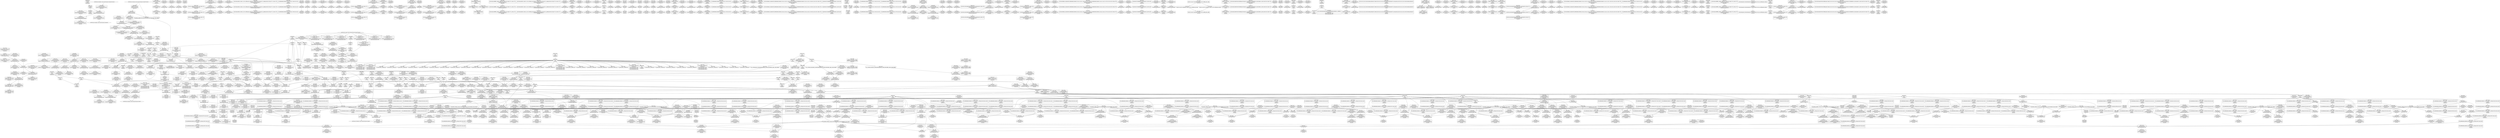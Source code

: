 digraph {
	CE0x470ae90 [shape=record,shape=Mrecord,label="{CE0x470ae90|avc_has_perm:requested|Function::avc_has_perm&Arg::requested::|*SummSource*}"]
	CE0x4712ca0 [shape=record,shape=Mrecord,label="{CE0x4712ca0|sock_has_perm:cmp|security/selinux/hooks.c,3969|*SummSink*}"]
	CE0x479fa40 [shape=record,shape=Mrecord,label="{CE0x479fa40|__rcu_read_unlock:tmp3|*SummSink*}"]
	CE0x476ff10 [shape=record,shape=Mrecord,label="{CE0x476ff10|i64*_getelementptr_inbounds_(_4_x_i64_,_4_x_i64_*___llvm_gcov_ctr133,_i64_0,_i64_0)|*Constant*|*SummSink*}"]
	CE0x4704430 [shape=record,shape=Mrecord,label="{CE0x4704430|sock_has_perm:tmp11|security/selinux/hooks.c,3970|*SummSource*}"]
	CE0x46a6e70 [shape=record,shape=Mrecord,label="{CE0x46a6e70|i32_1|*Constant*|*SummSource*}"]
	CE0x476e560 [shape=record,shape=Mrecord,label="{CE0x476e560|rcu_read_unlock:call3|include/linux/rcupdate.h,933}"]
	CE0x4735a00 [shape=record,shape=Mrecord,label="{CE0x4735a00|GLOBAL:rcu_lock_release|*Constant*|*SummSource*}"]
	CE0x4701f30 [shape=record,shape=Mrecord,label="{CE0x4701f30|__preempt_count_sub:tmp1}"]
	CE0x473fd20 [shape=record,shape=Mrecord,label="{CE0x473fd20|rcu_lock_acquire:tmp7|*SummSource*}"]
	CE0x4748250 [shape=record,shape=Mrecord,label="{CE0x4748250|rcu_read_lock:do.end|*SummSource*}"]
	CE0x4737a90 [shape=record,shape=Mrecord,label="{CE0x4737a90|__rcu_read_lock:do.end}"]
	CE0x47292c0 [shape=record,shape=Mrecord,label="{CE0x47292c0|rcu_read_lock:if.end|*SummSink*}"]
	CE0x4760110 [shape=record,shape=Mrecord,label="{CE0x4760110|rcu_read_lock:tmp21|include/linux/rcupdate.h,884}"]
	CE0x4691d60 [shape=record,shape=Mrecord,label="{CE0x4691d60|selinux_socket_listen:tmp4|*LoadInst*|security/selinux/hooks.c,4189}"]
	CE0x4773890 [shape=record,shape=Mrecord,label="{CE0x4773890|i64*_getelementptr_inbounds_(_11_x_i64_,_11_x_i64_*___llvm_gcov_ctr132,_i64_0,_i64_8)|*Constant*|*SummSink*}"]
	CE0x47617d0 [shape=record,shape=Mrecord,label="{CE0x47617d0|cred_sid:bb|*SummSink*}"]
	CE0x47cde10 [shape=record,shape=Mrecord,label="{CE0x47cde10|_ret_void,_!dbg_!27720|./arch/x86/include/asm/preempt.h,78}"]
	CE0x4695ca0 [shape=record,shape=Mrecord,label="{CE0x4695ca0|i32_5|*Constant*|*SummSink*}"]
	CE0x468a180 [shape=record,shape=Mrecord,label="{CE0x468a180|task_sid:tmp3}"]
	CE0x479e5d0 [shape=record,shape=Mrecord,label="{CE0x479e5d0|i64*_getelementptr_inbounds_(_4_x_i64_,_4_x_i64_*___llvm_gcov_ctr133,_i64_0,_i64_2)|*Constant*|*SummSource*}"]
	CE0x4736ff0 [shape=record,shape=Mrecord,label="{CE0x4736ff0|__rcu_read_unlock:entry|*SummSink*}"]
	CE0x4712d80 [shape=record,shape=Mrecord,label="{CE0x4712d80|i64_2|*Constant*}"]
	CE0x4706f80 [shape=record,shape=Mrecord,label="{CE0x4706f80|sock_has_perm:u2|security/selinux/hooks.c,3974|*SummSink*}"]
	CE0x47b3210 [shape=record,shape=Mrecord,label="{CE0x47b3210|__rcu_read_unlock:tmp1}"]
	CE0x47a1ad0 [shape=record,shape=Mrecord,label="{CE0x47a1ad0|__preempt_count_add:tmp6|./arch/x86/include/asm/preempt.h,73}"]
	CE0x4709380 [shape=record,shape=Mrecord,label="{CE0x4709380|sock_has_perm:sclass|security/selinux/hooks.c,3976}"]
	CE0x46e1f60 [shape=record,shape=Mrecord,label="{CE0x46e1f60|rcu_read_unlock:call3|include/linux/rcupdate.h,933|*SummSink*}"]
	CE0x4707250 [shape=record,shape=Mrecord,label="{CE0x4707250|sock_has_perm:net3|security/selinux/hooks.c,3974}"]
	CE0x4711430 [shape=record,shape=Mrecord,label="{CE0x4711430|sock_has_perm:call|security/selinux/hooks.c,3967}"]
	CE0x4745370 [shape=record,shape=Mrecord,label="{CE0x4745370|task_sid:tmp27|security/selinux/hooks.c,208|*SummSource*}"]
	CE0x46847b0 [shape=record,shape=Mrecord,label="{CE0x46847b0|32:_%struct.sock*,_:_CRE_4,6_|*MultipleSource*|Function::selinux_socket_listen&Arg::sock::|security/selinux/hooks.c,4189}"]
	CE0x4764a60 [shape=record,shape=Mrecord,label="{CE0x4764a60|rcu_lock_acquire:tmp1|*SummSink*}"]
	CE0x470e960 [shape=record,shape=Mrecord,label="{CE0x470e960|8:_%struct.sock*,_:_SCME_48,49_}"]
	CE0x4706080 [shape=record,shape=Mrecord,label="{CE0x4706080|sock_has_perm:u|security/selinux/hooks.c,3973|*SummSource*}"]
	CE0x4769010 [shape=record,shape=Mrecord,label="{CE0x4769010|__preempt_count_add:entry}"]
	CE0x46fb460 [shape=record,shape=Mrecord,label="{CE0x46fb460|task_sid:tmp21|security/selinux/hooks.c,208|*SummSink*}"]
	CE0x47b38a0 [shape=record,shape=Mrecord,label="{CE0x47b38a0|_call_void_asm_addl_$1,_%gs:$0_,_*m,ri,*m,_dirflag_,_fpsr_,_flags_(i32*___preempt_count,_i32_%sub,_i32*___preempt_count)_#3,_!dbg_!27717,_!srcloc_!27718|./arch/x86/include/asm/preempt.h,77}"]
	CE0x479d2c0 [shape=record,shape=Mrecord,label="{CE0x479d2c0|__preempt_count_sub:tmp5|./arch/x86/include/asm/preempt.h,77|*SummSink*}"]
	CE0x46a1230 [shape=record,shape=Mrecord,label="{CE0x46a1230|get_current:tmp|*SummSource*}"]
	CE0x4712600 [shape=record,shape=Mrecord,label="{CE0x4712600|sock_has_perm:tmp6|security/selinux/hooks.c,3969|*SummSink*}"]
	CE0x475d690 [shape=record,shape=Mrecord,label="{CE0x475d690|i8*_getelementptr_inbounds_(_42_x_i8_,_42_x_i8_*_.str46,_i32_0,_i32_0)|*Constant*|*SummSink*}"]
	CE0x472ba00 [shape=record,shape=Mrecord,label="{CE0x472ba00|task_sid:do.end}"]
	CE0x46c8870 [shape=record,shape=Mrecord,label="{CE0x46c8870|i64*_getelementptr_inbounds_(_13_x_i64_,_13_x_i64_*___llvm_gcov_ctr126,_i64_0,_i64_1)|*Constant*}"]
	CE0x4683520 [shape=record,shape=Mrecord,label="{CE0x4683520|get_current:entry|*SummSink*}"]
	CE0x4760c10 [shape=record,shape=Mrecord,label="{CE0x4760c10|rcu_read_lock:tmp22|include/linux/rcupdate.h,884}"]
	CE0x4740830 [shape=record,shape=Mrecord,label="{CE0x4740830|i64*_getelementptr_inbounds_(_4_x_i64_,_4_x_i64_*___llvm_gcov_ctr130,_i64_0,_i64_0)|*Constant*|*SummSink*}"]
	CE0x472bd80 [shape=record,shape=Mrecord,label="{CE0x472bd80|cred_sid:tmp|*SummSink*}"]
	CE0x470c4a0 [shape=record,shape=Mrecord,label="{CE0x470c4a0|__rcu_read_lock:entry}"]
	CE0x474d930 [shape=record,shape=Mrecord,label="{CE0x474d930|rcu_lock_acquire:tmp3|*SummSink*}"]
	CE0x474b6d0 [shape=record,shape=Mrecord,label="{CE0x474b6d0|rcu_lock_acquire:indirectgoto|*SummSource*}"]
	CE0x4684c80 [shape=record,shape=Mrecord,label="{CE0x4684c80|COLLAPSED:_GCMRE___llvm_gcov_ctr359_internal_global_2_x_i64_zeroinitializer:_elem_0:default:}"]
	CE0x479d140 [shape=record,shape=Mrecord,label="{CE0x479d140|__preempt_count_sub:tmp5|./arch/x86/include/asm/preempt.h,77|*SummSource*}"]
	CE0x4715a20 [shape=record,shape=Mrecord,label="{CE0x4715a20|sock_has_perm:tmp4|security/selinux/hooks.c,3966|*SummSink*}"]
	CE0x47701c0 [shape=record,shape=Mrecord,label="{CE0x47701c0|rcu_lock_release:tmp|*SummSource*}"]
	CE0x46bc570 [shape=record,shape=Mrecord,label="{CE0x46bc570|_ret_i32_%call1,_!dbg_!27716|security/selinux/hooks.c,4189|*SummSink*}"]
	CE0x476f830 [shape=record,shape=Mrecord,label="{CE0x476f830|__preempt_count_add:val|Function::__preempt_count_add&Arg::val::|*SummSource*}"]
	CE0x4748a40 [shape=record,shape=Mrecord,label="{CE0x4748a40|rcu_read_lock:tmp5|include/linux/rcupdate.h,882|*SummSink*}"]
	CE0x47adc70 [shape=record,shape=Mrecord,label="{CE0x47adc70|rcu_lock_release:__here|*SummSource*}"]
	CE0x471efc0 [shape=record,shape=Mrecord,label="{CE0x471efc0|task_sid:tmp6|security/selinux/hooks.c,208|*SummSource*}"]
	CE0x47b3720 [shape=record,shape=Mrecord,label="{CE0x47b3720|__preempt_count_sub:sub|./arch/x86/include/asm/preempt.h,77|*SummSource*}"]
	CE0x47ce090 [shape=record,shape=Mrecord,label="{CE0x47ce090|__preempt_count_sub:val|Function::__preempt_count_sub&Arg::val::|*SummSource*}"]
	CE0x46b5870 [shape=record,shape=Mrecord,label="{CE0x46b5870|sock_has_perm:type|security/selinux/hooks.c,3972|*SummSource*}"]
	CE0x475b8c0 [shape=record,shape=Mrecord,label="{CE0x475b8c0|i64*_getelementptr_inbounds_(_11_x_i64_,_11_x_i64_*___llvm_gcov_ctr127,_i64_0,_i64_8)|*Constant*}"]
	CE0x467d770 [shape=record,shape=Mrecord,label="{CE0x467d770|i32_0|*Constant*|*SummSink*}"]
	CE0x4765140 [shape=record,shape=Mrecord,label="{CE0x4765140|rcu_read_unlock:tmp14|include/linux/rcupdate.h,933}"]
	CE0x46bc400 [shape=record,shape=Mrecord,label="{CE0x46bc400|_ret_i32_%call1,_!dbg_!27716|security/selinux/hooks.c,4189|*SummSource*}"]
	CE0x4716fd0 [shape=record,shape=Mrecord,label="{CE0x4716fd0|__preempt_count_add:bb|*SummSink*}"]
	CE0x47325b0 [shape=record,shape=Mrecord,label="{CE0x47325b0|i8_1|*Constant*|*SummSink*}"]
	CE0x470d400 [shape=record,shape=Mrecord,label="{CE0x470d400|8:_%struct.sock*,_:_SCME_30,31_}"]
	CE0x475fe20 [shape=record,shape=Mrecord,label="{CE0x475fe20|rcu_read_lock:tmp20|include/linux/rcupdate.h,882|*SummSource*}"]
	CE0x4747800 [shape=record,shape=Mrecord,label="{CE0x4747800|rcu_read_unlock:entry|*SummSink*}"]
	CE0x4683f70 [shape=record,shape=Mrecord,label="{CE0x4683f70|selinux_socket_listen:sk|security/selinux/hooks.c,4189}"]
	CE0x4763790 [shape=record,shape=Mrecord,label="{CE0x4763790|rcu_read_unlock:tmp9|include/linux/rcupdate.h,933}"]
	CE0x475eb00 [shape=record,shape=Mrecord,label="{CE0x475eb00|i8_1|*Constant*}"]
	CE0x46a0dd0 [shape=record,shape=Mrecord,label="{CE0x46a0dd0|_call_void___preempt_count_add(i32_1)_#10,_!dbg_!27711|include/linux/rcupdate.h,239}"]
	CE0x46be900 [shape=record,shape=Mrecord,label="{CE0x46be900|GLOBAL:sock_has_perm|*Constant*}"]
	CE0x4725a90 [shape=record,shape=Mrecord,label="{CE0x4725a90|task_sid:tobool1|security/selinux/hooks.c,208|*SummSource*}"]
	CE0x4716e20 [shape=record,shape=Mrecord,label="{CE0x4716e20|__preempt_count_add:tmp1|*SummSource*}"]
	CE0x4730900 [shape=record,shape=Mrecord,label="{CE0x4730900|task_sid:tmp14|security/selinux/hooks.c,208|*SummSource*}"]
	CE0x47ac1e0 [shape=record,shape=Mrecord,label="{CE0x47ac1e0|__preempt_count_sub:tmp4|./arch/x86/include/asm/preempt.h,77|*SummSource*}"]
	CE0x46c8300 [shape=record,shape=Mrecord,label="{CE0x46c8300|rcu_read_lock:tmp1|*SummSink*}"]
	CE0x4798b20 [shape=record,shape=Mrecord,label="{CE0x4798b20|__rcu_read_lock:bb|*SummSink*}"]
	CE0x4724800 [shape=record,shape=Mrecord,label="{CE0x4724800|i64*_getelementptr_inbounds_(_13_x_i64_,_13_x_i64_*___llvm_gcov_ctr126,_i64_0,_i64_0)|*Constant*|*SummSink*}"]
	CE0x46a18f0 [shape=record,shape=Mrecord,label="{CE0x46a18f0|_call_void_rcu_read_lock()_#10,_!dbg_!27712|security/selinux/hooks.c,207}"]
	CE0x472cd00 [shape=record,shape=Mrecord,label="{CE0x472cd00|task_sid:do.body|*SummSource*}"]
	CE0x4720200 [shape=record,shape=Mrecord,label="{CE0x4720200|_ret_void,_!dbg_!27717|include/linux/rcupdate.h,240}"]
	CE0x46a9400 [shape=record,shape=Mrecord,label="{CE0x46a9400|task_sid:if.then}"]
	CE0x479eda0 [shape=record,shape=Mrecord,label="{CE0x479eda0|rcu_lock_acquire:tmp4|include/linux/rcupdate.h,418|*SummSource*}"]
	CE0x4739760 [shape=record,shape=Mrecord,label="{CE0x4739760|__rcu_read_lock:tmp2}"]
	CE0x474da30 [shape=record,shape=Mrecord,label="{CE0x474da30|rcu_lock_acquire:bb}"]
	CE0x476af90 [shape=record,shape=Mrecord,label="{CE0x476af90|i32_1|*Constant*}"]
	CE0x4768250 [shape=record,shape=Mrecord,label="{CE0x4768250|_call_void_mcount()_#3|*SummSink*}"]
	CE0x47337e0 [shape=record,shape=Mrecord,label="{CE0x47337e0|GLOBAL:lockdep_rcu_suspicious|*Constant*|*SummSource*}"]
	CE0x46b51f0 [shape=record,shape=Mrecord,label="{CE0x46b51f0|sock_has_perm:tmp14|security/selinux/hooks.c,3972}"]
	CE0x46ca220 [shape=record,shape=Mrecord,label="{CE0x46ca220|COLLAPSED:_GCMRE___llvm_gcov_ctr327_internal_global_6_x_i64_zeroinitializer:_elem_0:default:}"]
	CE0x4697db0 [shape=record,shape=Mrecord,label="{CE0x4697db0|sock_has_perm:retval.0}"]
	CE0x4746710 [shape=record,shape=Mrecord,label="{CE0x4746710|cred_sid:cred|Function::cred_sid&Arg::cred::|*SummSource*}"]
	CE0x472c9d0 [shape=record,shape=Mrecord,label="{CE0x472c9d0|COLLAPSED:_GCMRE___llvm_gcov_ctr131_internal_global_2_x_i64_zeroinitializer:_elem_0:default:}"]
	CE0x4723590 [shape=record,shape=Mrecord,label="{CE0x4723590|cred_sid:tmp3|*SummSink*}"]
	CE0x472b0d0 [shape=record,shape=Mrecord,label="{CE0x472b0d0|task_sid:real_cred|security/selinux/hooks.c,208|*SummSource*}"]
	CE0x47cd9e0 [shape=record,shape=Mrecord,label="{CE0x47cd9e0|_call_void_asm_sideeffect_,_memory_,_dirflag_,_fpsr_,_flags_()_#3,_!dbg_!27711,_!srcloc_!27714|include/linux/rcupdate.h,244|*SummSource*}"]
	CE0x46fb930 [shape=record,shape=Mrecord,label="{CE0x46fb930|task_sid:tmp23|security/selinux/hooks.c,208}"]
	CE0x47709d0 [shape=record,shape=Mrecord,label="{CE0x47709d0|_call_void_asm_addl_$1,_%gs:$0_,_*m,ri,*m,_dirflag_,_fpsr_,_flags_(i32*___preempt_count,_i32_%val,_i32*___preempt_count)_#3,_!dbg_!27714,_!srcloc_!27717|./arch/x86/include/asm/preempt.h,72|*SummSink*}"]
	CE0x4714f70 [shape=record,shape=Mrecord,label="{CE0x4714f70|i64*_getelementptr_inbounds_(_6_x_i64_,_6_x_i64_*___llvm_gcov_ctr327,_i64_0,_i64_4)|*Constant*|*SummSink*}"]
	CE0x46fe890 [shape=record,shape=Mrecord,label="{CE0x46fe890|__preempt_count_add:tmp2}"]
	CE0x476c760 [shape=record,shape=Mrecord,label="{CE0x476c760|i64*_getelementptr_inbounds_(_4_x_i64_,_4_x_i64_*___llvm_gcov_ctr134,_i64_0,_i64_1)|*Constant*|*SummSource*}"]
	CE0x4684ff0 [shape=record,shape=Mrecord,label="{CE0x4684ff0|i32_5|*Constant*|*SummSource*}"]
	CE0x474b220 [shape=record,shape=Mrecord,label="{CE0x474b220|rcu_read_unlock:tmp|*SummSource*}"]
	CE0x46b1de0 [shape=record,shape=Mrecord,label="{CE0x46b1de0|task_sid:tmp5|security/selinux/hooks.c,208|*SummSink*}"]
	CE0x46b0a00 [shape=record,shape=Mrecord,label="{CE0x46b0a00|_call_void_mcount()_#3|*SummSource*}"]
	CE0x470ea90 [shape=record,shape=Mrecord,label="{CE0x470ea90|8:_%struct.sock*,_:_SCME_49,50_}"]
	CE0x4730510 [shape=record,shape=Mrecord,label="{CE0x4730510|i64_6|*Constant*|*SummSource*}"]
	CE0x4747790 [shape=record,shape=Mrecord,label="{CE0x4747790|rcu_read_unlock:entry|*SummSource*}"]
	CE0x4746be0 [shape=record,shape=Mrecord,label="{CE0x4746be0|_ret_i32_%tmp6,_!dbg_!27716|security/selinux/hooks.c,197|*SummSink*}"]
	CE0x479d6a0 [shape=record,shape=Mrecord,label="{CE0x479d6a0|__rcu_read_unlock:tmp5|include/linux/rcupdate.h,244|*SummSink*}"]
	CE0x4681f10 [shape=record,shape=Mrecord,label="{CE0x4681f10|GLOBAL:get_current|*Constant*}"]
	CE0x46826a0 [shape=record,shape=Mrecord,label="{CE0x46826a0|_call_void_mcount()_#3|*SummSink*}"]
	CE0x4705c20 [shape=record,shape=Mrecord,label="{CE0x4705c20|sock_has_perm:tmp17|security/selinux/hooks.c,3976}"]
	CE0x47662b0 [shape=record,shape=Mrecord,label="{CE0x47662b0|rcu_lock_acquire:tmp2|*SummSource*}"]
	CE0x479f490 [shape=record,shape=Mrecord,label="{CE0x479f490|i64*_getelementptr_inbounds_(_4_x_i64_,_4_x_i64_*___llvm_gcov_ctr134,_i64_0,_i64_2)|*Constant*|*SummSource*}"]
	CE0x472cd70 [shape=record,shape=Mrecord,label="{CE0x472cd70|task_sid:do.body|*SummSink*}"]
	CE0x46a0000 [shape=record,shape=Mrecord,label="{CE0x46a0000|avc_has_perm:tclass|Function::avc_has_perm&Arg::tclass::|*SummSink*}"]
	CE0x4799b60 [shape=record,shape=Mrecord,label="{CE0x4799b60|__rcu_read_unlock:do.body}"]
	CE0x4694710 [shape=record,shape=Mrecord,label="{CE0x4694710|sock_has_perm:tmp|*SummSink*}"]
	CE0x476c4b0 [shape=record,shape=Mrecord,label="{CE0x476c4b0|rcu_read_unlock:land.lhs.true|*SummSink*}"]
	CE0x4767be0 [shape=record,shape=Mrecord,label="{CE0x4767be0|rcu_read_unlock:tobool|include/linux/rcupdate.h,933|*SummSink*}"]
	CE0x46ff100 [shape=record,shape=Mrecord,label="{CE0x46ff100|__preempt_count_add:tmp7|./arch/x86/include/asm/preempt.h,73|*SummSource*}"]
	CE0x46b3260 [shape=record,shape=Mrecord,label="{CE0x46b3260|__rcu_read_lock:tmp6|include/linux/rcupdate.h,240}"]
	CE0x4745050 [shape=record,shape=Mrecord,label="{CE0x4745050|task_sid:tmp26|security/selinux/hooks.c,208|*SummSink*}"]
	CE0x4774dc0 [shape=record,shape=Mrecord,label="{CE0x4774dc0|i64*_getelementptr_inbounds_(_11_x_i64_,_11_x_i64_*___llvm_gcov_ctr132,_i64_0,_i64_10)|*Constant*}"]
	CE0x4744a40 [shape=record,shape=Mrecord,label="{CE0x4744a40|i64*_getelementptr_inbounds_(_4_x_i64_,_4_x_i64_*___llvm_gcov_ctr130,_i64_0,_i64_0)|*Constant*|*SummSource*}"]
	CE0x468ae50 [shape=record,shape=Mrecord,label="{CE0x468ae50|i64*_getelementptr_inbounds_(_13_x_i64_,_13_x_i64_*___llvm_gcov_ctr126,_i64_0,_i64_0)|*Constant*|*SummSource*}"]
	CE0x472a400 [shape=record,shape=Mrecord,label="{CE0x472a400|i64*_getelementptr_inbounds_(_11_x_i64_,_11_x_i64_*___llvm_gcov_ctr127,_i64_0,_i64_1)|*Constant*|*SummSink*}"]
	CE0x4722c20 [shape=record,shape=Mrecord,label="{CE0x4722c20|i64_1|*Constant*}"]
	CE0x467d110 [shape=record,shape=Mrecord,label="{CE0x467d110|i32_0|*Constant*}"]
	CE0x47e20d0 [shape=record,shape=Mrecord,label="{CE0x47e20d0|i64*_getelementptr_inbounds_(_4_x_i64_,_4_x_i64_*___llvm_gcov_ctr135,_i64_0,_i64_3)|*Constant*}"]
	CE0x47112f0 [shape=record,shape=Mrecord,label="{CE0x47112f0|i32_8|*Constant*|*SummSource*}"]
	CE0x470ff70 [shape=record,shape=Mrecord,label="{CE0x470ff70|_ret_i32_%call7,_!dbg_!27749|security/selinux/hooks.c,210|*SummSource*}"]
	CE0x46b3aa0 [shape=record,shape=Mrecord,label="{CE0x46b3aa0|get_current:tmp2}"]
	CE0x472feb0 [shape=record,shape=Mrecord,label="{CE0x472feb0|i64_7|*Constant*|*SummSource*}"]
	CE0x479b060 [shape=record,shape=Mrecord,label="{CE0x479b060|__rcu_read_unlock:bb}"]
	CE0x4767770 [shape=record,shape=Mrecord,label="{CE0x4767770|__rcu_read_lock:tmp7|include/linux/rcupdate.h,240|*SummSource*}"]
	CE0x479ddc0 [shape=record,shape=Mrecord,label="{CE0x479ddc0|rcu_lock_release:tmp7|*SummSource*}"]
	CE0x46c9060 [shape=record,shape=Mrecord,label="{CE0x46c9060|cred_sid:tmp4|*LoadInst*|security/selinux/hooks.c,196|*SummSource*}"]
	CE0x469d5d0 [shape=record,shape=Mrecord,label="{CE0x469d5d0|_call_void_mcount()_#3|*SummSource*}"]
	CE0x4682bf0 [shape=record,shape=Mrecord,label="{CE0x4682bf0|selinux_socket_listen:bb}"]
	CE0x47606b0 [shape=record,shape=Mrecord,label="{CE0x47606b0|rcu_read_lock:tmp21|include/linux/rcupdate.h,884|*SummSource*}"]
	CE0x46c76b0 [shape=record,shape=Mrecord,label="{CE0x46c76b0|_ret_void,_!dbg_!27735|include/linux/rcupdate.h,884|*SummSource*}"]
	CE0x472cff0 [shape=record,shape=Mrecord,label="{CE0x472cff0|task_sid:bb|*SummSink*}"]
	CE0x473ddd0 [shape=record,shape=Mrecord,label="{CE0x473ddd0|__preempt_count_add:do.body}"]
	CE0x4714670 [shape=record,shape=Mrecord,label="{CE0x4714670|sock_has_perm:tmp12|security/selinux/hooks.c,3970}"]
	CE0x471fb10 [shape=record,shape=Mrecord,label="{CE0x471fb10|task_sid:tmp10|security/selinux/hooks.c,208|*SummSource*}"]
	CE0x46c77a0 [shape=record,shape=Mrecord,label="{CE0x46c77a0|_ret_void,_!dbg_!27735|include/linux/rcupdate.h,884|*SummSink*}"]
	CE0x471f660 [shape=record,shape=Mrecord,label="{CE0x471f660|i64_5|*Constant*}"]
	CE0x471ef50 [shape=record,shape=Mrecord,label="{CE0x471ef50|task_sid:tmp6|security/selinux/hooks.c,208}"]
	CE0x46b2010 [shape=record,shape=Mrecord,label="{CE0x46b2010|cred_sid:security|security/selinux/hooks.c,196|*SummSink*}"]
	CE0x47461b0 [shape=record,shape=Mrecord,label="{CE0x47461b0|cred_sid:entry}"]
	CE0x4708c10 [shape=record,shape=Mrecord,label="{CE0x4708c10|sock_has_perm:tmp16|security/selinux/hooks.c,3976}"]
	CE0x47623b0 [shape=record,shape=Mrecord,label="{CE0x47623b0|_call_void_mcount()_#3|*SummSink*}"]
	CE0x47b0670 [shape=record,shape=Mrecord,label="{CE0x47b0670|__rcu_read_lock:tmp3}"]
	CE0x46b8d40 [shape=record,shape=Mrecord,label="{CE0x46b8d40|sock_has_perm:ad|security/selinux/hooks.c, 3965}"]
	CE0x469dbe0 [shape=record,shape=Mrecord,label="{CE0x469dbe0|sock_has_perm:sk|Function::sock_has_perm&Arg::sk::|*SummSink*}"]
	CE0x4728f40 [shape=record,shape=Mrecord,label="{CE0x4728f40|rcu_read_lock:bb|*SummSource*}"]
	CE0x470cdd0 [shape=record,shape=Mrecord,label="{CE0x470cdd0|8:_%struct.sock*,_:_SCME_25,26_}"]
	CE0x479e860 [shape=record,shape=Mrecord,label="{CE0x479e860|rcu_lock_release:tmp4|include/linux/rcupdate.h,423|*SummSink*}"]
	CE0x46e14d0 [shape=record,shape=Mrecord,label="{CE0x46e14d0|sock_has_perm:tmp20|security/selinux/hooks.c,3977|*SummSource*}"]
	CE0x474a890 [shape=record,shape=Mrecord,label="{CE0x474a890|cred_sid:tmp6|security/selinux/hooks.c,197|*SummSource*}"]
	CE0x47e9750 [shape=record,shape=Mrecord,label="{CE0x47e9750|__preempt_count_sub:do.end|*SummSink*}"]
	CE0x470d300 [shape=record,shape=Mrecord,label="{CE0x470d300|8:_%struct.sock*,_:_SCME_29,30_}"]
	CE0x46bc470 [shape=record,shape=Mrecord,label="{CE0x46bc470|get_current:bb}"]
	CE0x46a7060 [shape=record,shape=Mrecord,label="{CE0x46a7060|sock_has_perm:net|security/selinux/hooks.c, 3966}"]
	CE0x4762990 [shape=record,shape=Mrecord,label="{CE0x4762990|rcu_lock_release:tmp3|*SummSink*}"]
	CE0x46b0b00 [shape=record,shape=Mrecord,label="{CE0x46b0b00|GLOBAL:rcu_read_lock|*Constant*}"]
	CE0x4775330 [shape=record,shape=Mrecord,label="{CE0x4775330|rcu_read_unlock:tmp21|include/linux/rcupdate.h,935|*SummSink*}"]
	CE0x47abe70 [shape=record,shape=Mrecord,label="{CE0x47abe70|i64*_getelementptr_inbounds_(_4_x_i64_,_4_x_i64_*___llvm_gcov_ctr135,_i64_0,_i64_1)|*Constant*|*SummSource*}"]
	CE0x470cbb0 [shape=record,shape=Mrecord,label="{CE0x470cbb0|8:_%struct.sock*,_:_SCME_24,25_}"]
	CE0x47648f0 [shape=record,shape=Mrecord,label="{CE0x47648f0|rcu_lock_acquire:tmp|*SummSink*}"]
	CE0x4774660 [shape=record,shape=Mrecord,label="{CE0x4774660|rcu_read_unlock:tmp20|include/linux/rcupdate.h,933|*SummSource*}"]
	CE0x47a3370 [shape=record,shape=Mrecord,label="{CE0x47a3370|__preempt_count_sub:tmp3}"]
	CE0x4771990 [shape=record,shape=Mrecord,label="{CE0x4771990|rcu_read_unlock:tmp9|include/linux/rcupdate.h,933|*SummSource*}"]
	CE0x46c9730 [shape=record,shape=Mrecord,label="{CE0x46c9730|i64_1|*Constant*}"]
	CE0x479aea0 [shape=record,shape=Mrecord,label="{CE0x479aea0|__preempt_count_add:tmp|*SummSink*}"]
	CE0x4726760 [shape=record,shape=Mrecord,label="{CE0x4726760|cred_sid:tmp6|security/selinux/hooks.c,197|*SummSink*}"]
	CE0x46ffde0 [shape=record,shape=Mrecord,label="{CE0x46ffde0|__preempt_count_add:bb}"]
	CE0x4765590 [shape=record,shape=Mrecord,label="{CE0x4765590|__rcu_read_lock:tmp1}"]
	CE0x47b59b0 [shape=record,shape=Mrecord,label="{CE0x47b59b0|i64*_getelementptr_inbounds_(_4_x_i64_,_4_x_i64_*___llvm_gcov_ctr135,_i64_0,_i64_3)|*Constant*|*SummSink*}"]
	CE0x468e880 [shape=record,shape=Mrecord,label="{CE0x468e880|selinux_socket_listen:tmp2|*SummSink*}"]
	CE0x46b05f0 [shape=record,shape=Mrecord,label="{CE0x46b05f0|cred_sid:security|security/selinux/hooks.c,196|*SummSource*}"]
	CE0x46e1460 [shape=record,shape=Mrecord,label="{CE0x46e1460|sock_has_perm:tmp20|security/selinux/hooks.c,3977}"]
	CE0x4764810 [shape=record,shape=Mrecord,label="{CE0x4764810|_call_void_mcount()_#3}"]
	CE0x4703240 [shape=record,shape=Mrecord,label="{CE0x4703240|__preempt_count_sub:tmp6|./arch/x86/include/asm/preempt.h,78|*SummSource*}"]
	CE0x476bb00 [shape=record,shape=Mrecord,label="{CE0x476bb00|rcu_read_unlock:tmp5|include/linux/rcupdate.h,933|*SummSink*}"]
	CE0x476a540 [shape=record,shape=Mrecord,label="{CE0x476a540|rcu_read_unlock:land.lhs.true2|*SummSink*}"]
	CE0x4712400 [shape=record,shape=Mrecord,label="{CE0x4712400|sock_has_perm:tmp6|security/selinux/hooks.c,3969|*SummSource*}"]
	CE0x467dc40 [shape=record,shape=Mrecord,label="{CE0x467dc40|i64*_getelementptr_inbounds_(_2_x_i64_,_2_x_i64_*___llvm_gcov_ctr359,_i64_0,_i64_1)|*Constant*}"]
	CE0x475e5c0 [shape=record,shape=Mrecord,label="{CE0x475e5c0|rcu_read_lock:tmp18|include/linux/rcupdate.h,882}"]
	CE0x47306f0 [shape=record,shape=Mrecord,label="{CE0x47306f0|task_sid:tmp14|security/selinux/hooks.c,208}"]
	CE0x47412b0 [shape=record,shape=Mrecord,label="{CE0x47412b0|i64*_getelementptr_inbounds_(_4_x_i64_,_4_x_i64_*___llvm_gcov_ctr135,_i64_0,_i64_0)|*Constant*|*SummSink*}"]
	CE0x46fdc10 [shape=record,shape=Mrecord,label="{CE0x46fdc10|_call_void_mcount()_#3}"]
	CE0x472afc0 [shape=record,shape=Mrecord,label="{CE0x472afc0|task_sid:tmp4|*LoadInst*|security/selinux/hooks.c,208}"]
	CE0x470dd80 [shape=record,shape=Mrecord,label="{CE0x470dd80|8:_%struct.sock*,_:_SCME_38,39_}"]
	CE0x46fb3f0 [shape=record,shape=Mrecord,label="{CE0x46fb3f0|task_sid:tmp21|security/selinux/hooks.c,208|*SummSource*}"]
	CE0x475daa0 [shape=record,shape=Mrecord,label="{CE0x475daa0|i64*_getelementptr_inbounds_(_11_x_i64_,_11_x_i64_*___llvm_gcov_ctr127,_i64_0,_i64_9)|*Constant*}"]
	CE0x46f9360 [shape=record,shape=Mrecord,label="{CE0x46f9360|i64*_getelementptr_inbounds_(_13_x_i64_,_13_x_i64_*___llvm_gcov_ctr126,_i64_0,_i64_11)|*Constant*|*SummSource*}"]
	CE0x468b870 [shape=record,shape=Mrecord,label="{CE0x468b870|GLOBAL:lock_release|*Constant*}"]
	CE0x4729b70 [shape=record,shape=Mrecord,label="{CE0x4729b70|cred_sid:tmp1}"]
	CE0x4733240 [shape=record,shape=Mrecord,label="{CE0x4733240|i8*_getelementptr_inbounds_(_25_x_i8_,_25_x_i8_*_.str3,_i32_0,_i32_0)|*Constant*}"]
	CE0x47a1b40 [shape=record,shape=Mrecord,label="{CE0x47a1b40|__preempt_count_add:tmp6|./arch/x86/include/asm/preempt.h,73|*SummSource*}"]
	CE0x479af10 [shape=record,shape=Mrecord,label="{CE0x479af10|i64*_getelementptr_inbounds_(_4_x_i64_,_4_x_i64_*___llvm_gcov_ctr134,_i64_0,_i64_0)|*Constant*}"]
	CE0x4771330 [shape=record,shape=Mrecord,label="{CE0x4771330|rcu_read_unlock:tmp8|include/linux/rcupdate.h,933|*SummSource*}"]
	CE0x4776370 [shape=record,shape=Mrecord,label="{CE0x4776370|rcu_read_unlock:tmp18|include/linux/rcupdate.h,933|*SummSink*}"]
	CE0x4769870 [shape=record,shape=Mrecord,label="{CE0x4769870|rcu_lock_release:tmp2|*SummSource*}"]
	CE0x4744fe0 [shape=record,shape=Mrecord,label="{CE0x4744fe0|task_sid:tmp26|security/selinux/hooks.c,208|*SummSource*}"]
	CE0x476b460 [shape=record,shape=Mrecord,label="{CE0x476b460|rcu_read_unlock:do.end}"]
	CE0x474efa0 [shape=record,shape=Mrecord,label="{CE0x474efa0|rcu_read_lock:call|include/linux/rcupdate.h,882|*SummSink*}"]
	CE0x4771700 [shape=record,shape=Mrecord,label="{CE0x4771700|GLOBAL:__preempt_count_add|*Constant*|*SummSink*}"]
	CE0x4682490 [shape=record,shape=Mrecord,label="{CE0x4682490|selinux_socket_listen:bb|*SummSource*}"]
	CE0x47215b0 [shape=record,shape=Mrecord,label="{CE0x47215b0|rcu_read_unlock:do.body|*SummSource*}"]
	CE0x47276b0 [shape=record,shape=Mrecord,label="{CE0x47276b0|cred_sid:sid|security/selinux/hooks.c,197|*SummSource*}"]
	CE0x4724430 [shape=record,shape=Mrecord,label="{CE0x4724430|cred_sid:tmp2}"]
	CE0x473cd80 [shape=record,shape=Mrecord,label="{CE0x473cd80|i64*_getelementptr_inbounds_(_4_x_i64_,_4_x_i64_*___llvm_gcov_ctr129,_i64_0,_i64_3)|*Constant*|*SummSource*}"]
	CE0x4716370 [shape=record,shape=Mrecord,label="{CE0x4716370|GLOBAL:task_sid|*Constant*}"]
	CE0x4711230 [shape=record,shape=Mrecord,label="{CE0x4711230|i32_8|*Constant*}"]
	CE0x47194e0 [shape=record,shape=Mrecord,label="{CE0x47194e0|rcu_read_lock:tmp9|include/linux/rcupdate.h,882|*SummSource*}"]
	CE0x479fc30 [shape=record,shape=Mrecord,label="{CE0x479fc30|i64*_getelementptr_inbounds_(_4_x_i64_,_4_x_i64_*___llvm_gcov_ctr130,_i64_0,_i64_2)|*Constant*|*SummSource*}"]
	CE0x473fd90 [shape=record,shape=Mrecord,label="{CE0x473fd90|rcu_lock_acquire:tmp7|*SummSink*}"]
	CE0x47b2f10 [shape=record,shape=Mrecord,label="{CE0x47b2f10|rcu_lock_release:tmp4|include/linux/rcupdate.h,423}"]
	CE0x475ef30 [shape=record,shape=Mrecord,label="{CE0x475ef30|_call_void_lockdep_rcu_suspicious(i8*_getelementptr_inbounds_(_25_x_i8_,_25_x_i8_*_.str45,_i32_0,_i32_0),_i32_883,_i8*_getelementptr_inbounds_(_42_x_i8_,_42_x_i8_*_.str46,_i32_0,_i32_0))_#10,_!dbg_!27728|include/linux/rcupdate.h,882|*SummSource*}"]
	CE0x46cc020 [shape=record,shape=Mrecord,label="{CE0x46cc020|get_current:tmp4|./arch/x86/include/asm/current.h,14|*SummSource*}"]
	CE0x468bd50 [shape=record,shape=Mrecord,label="{CE0x468bd50|i64_ptrtoint_(i8*_blockaddress(_rcu_lock_release,_%__here)_to_i64)|*Constant*}"]
	CE0x47ad6f0 [shape=record,shape=Mrecord,label="{CE0x47ad6f0|i8*_undef|*Constant*|*SummSink*}"]
	CE0x470a7e0 [shape=record,shape=Mrecord,label="{CE0x470a7e0|GLOBAL:rcu_read_lock.__warned|Global_var:rcu_read_lock.__warned|*SummSink*}"]
	CE0x471dd60 [shape=record,shape=Mrecord,label="{CE0x471dd60|rcu_read_lock:entry}"]
	CE0x472b6d0 [shape=record,shape=Mrecord,label="{CE0x472b6d0|i64*_getelementptr_inbounds_(_11_x_i64_,_11_x_i64_*___llvm_gcov_ctr127,_i64_0,_i64_1)|*Constant*}"]
	CE0x4716500 [shape=record,shape=Mrecord,label="{CE0x4716500|__preempt_count_add:tmp3|*SummSink*}"]
	CE0x47395d0 [shape=record,shape=Mrecord,label="{CE0x47395d0|i64*_getelementptr_inbounds_(_4_x_i64_,_4_x_i64_*___llvm_gcov_ctr133,_i64_0,_i64_0)|*Constant*}"]
	CE0x46b5490 [shape=record,shape=Mrecord,label="{CE0x46b5490|sock_has_perm:tmp14|security/selinux/hooks.c,3972|*SummSink*}"]
	CE0x4775c80 [shape=record,shape=Mrecord,label="{CE0x4775c80|rcu_read_unlock:tmp17|include/linux/rcupdate.h,933}"]
	CE0x4766320 [shape=record,shape=Mrecord,label="{CE0x4766320|rcu_lock_acquire:tmp2|*SummSink*}"]
	CE0x46c84e0 [shape=record,shape=Mrecord,label="{CE0x46c84e0|i64*_getelementptr_inbounds_(_11_x_i64_,_11_x_i64_*___llvm_gcov_ctr127,_i64_0,_i64_1)|*Constant*|*SummSource*}"]
	CE0x46802f0 [shape=record,shape=Mrecord,label="{CE0x46802f0|32:_%struct.sock*,_:_CRE_8,16_|*MultipleSource*|Function::selinux_socket_listen&Arg::sock::|security/selinux/hooks.c,4189}"]
	CE0x472c680 [shape=record,shape=Mrecord,label="{CE0x472c680|task_sid:tmp4|*LoadInst*|security/selinux/hooks.c,208|*SummSource*}"]
	CE0x46f8120 [shape=record,shape=Mrecord,label="{CE0x46f8120|i8*_getelementptr_inbounds_(_41_x_i8_,_41_x_i8_*_.str44,_i32_0,_i32_0)|*Constant*|*SummSource*}"]
	CE0x4777b30 [shape=record,shape=Mrecord,label="{CE0x4777b30|i8*_getelementptr_inbounds_(_44_x_i8_,_44_x_i8_*_.str47,_i32_0,_i32_0)|*Constant*|*SummSource*}"]
	CE0x476ed90 [shape=record,shape=Mrecord,label="{CE0x476ed90|i32_0|*Constant*}"]
	CE0x46a2080 [shape=record,shape=Mrecord,label="{CE0x46a2080|rcu_read_lock:tmp3}"]
	CE0x472a2d0 [shape=record,shape=Mrecord,label="{CE0x472a2d0|task_sid:if.end}"]
	CE0x4694280 [shape=record,shape=Mrecord,label="{CE0x4694280|rcu_lock_acquire:map|Function::rcu_lock_acquire&Arg::map::}"]
	CE0x476fe50 [shape=record,shape=Mrecord,label="{CE0x476fe50|rcu_read_unlock:bb|*SummSink*}"]
	CE0x476f6f0 [shape=record,shape=Mrecord,label="{CE0x476f6f0|__preempt_count_add:val|Function::__preempt_count_add&Arg::val::|*SummSink*}"]
	CE0x467cf20 [shape=record,shape=Mrecord,label="{CE0x467cf20|_ret_%struct.task_struct*_%tmp4,_!dbg_!27714|./arch/x86/include/asm/current.h,14}"]
	CE0x4707a00 [shape=record,shape=Mrecord,label="{CE0x4707a00|sock_has_perm:sk4|security/selinux/hooks.c,3974}"]
	CE0x4769800 [shape=record,shape=Mrecord,label="{CE0x4769800|rcu_lock_release:tmp2}"]
	CE0x46a8a20 [shape=record,shape=Mrecord,label="{CE0x46a8a20|task_sid:tmp11|security/selinux/hooks.c,208|*SummSink*}"]
	CE0x4799790 [shape=record,shape=Mrecord,label="{CE0x4799790|i64*_getelementptr_inbounds_(_4_x_i64_,_4_x_i64_*___llvm_gcov_ctr133,_i64_0,_i64_3)|*Constant*|*SummSource*}"]
	CE0x47219b0 [shape=record,shape=Mrecord,label="{CE0x47219b0|task_sid:tobool|security/selinux/hooks.c,208|*SummSink*}"]
	CE0x470fdc0 [shape=record,shape=Mrecord,label="{CE0x470fdc0|_ret_i32_%call7,_!dbg_!27749|security/selinux/hooks.c,210}"]
	CE0x46b8230 [shape=record,shape=Mrecord,label="{CE0x46b8230|sock_has_perm:u|security/selinux/hooks.c,3973}"]
	CE0x4761940 [shape=record,shape=Mrecord,label="{CE0x4761940|i64*_getelementptr_inbounds_(_2_x_i64_,_2_x_i64_*___llvm_gcov_ctr131,_i64_0,_i64_0)|*Constant*}"]
	CE0x469d8e0 [shape=record,shape=Mrecord,label="{CE0x469d8e0|__rcu_read_lock:tmp|*SummSource*}"]
	CE0x4730d70 [shape=record,shape=Mrecord,label="{CE0x4730d70|task_sid:tmp15|security/selinux/hooks.c,208|*SummSource*}"]
	CE0x46ffd10 [shape=record,shape=Mrecord,label="{CE0x46ffd10|__preempt_count_sub:do.end|*SummSource*}"]
	CE0x4688870 [shape=record,shape=Mrecord,label="{CE0x4688870|sock_has_perm:if.then|*SummSource*}"]
	CE0x472b1e0 [shape=record,shape=Mrecord,label="{CE0x472b1e0|task_sid:real_cred|security/selinux/hooks.c,208|*SummSink*}"]
	CE0x475aeb0 [shape=record,shape=Mrecord,label="{CE0x475aeb0|rcu_read_lock:tmp15|include/linux/rcupdate.h,882}"]
	CE0x4771170 [shape=record,shape=Mrecord,label="{CE0x4771170|0:_i8,_:_GCMR_rcu_read_unlock.__warned_internal_global_i8_0,_section_.data.unlikely_,_align_1:_elem_0:default:}"]
	CE0x4698460 [shape=record,shape=Mrecord,label="{CE0x4698460|i64*_getelementptr_inbounds_(_6_x_i64_,_6_x_i64_*___llvm_gcov_ctr327,_i64_0,_i64_5)|*Constant*|*SummSource*}"]
	CE0x4688970 [shape=record,shape=Mrecord,label="{CE0x4688970|sock_has_perm:if.end}"]
	CE0x47998b0 [shape=record,shape=Mrecord,label="{CE0x47998b0|rcu_lock_release:tmp6}"]
	"CONST[source:0(mediator),value:2(dynamic)][purpose:{subject}]"
	CE0x469d500 [shape=record,shape=Mrecord,label="{CE0x469d500|GLOBAL:sock_has_perm|*Constant*|*SummSink*}"]
	CE0x46e1600 [shape=record,shape=Mrecord,label="{CE0x46e1600|sock_has_perm:tmp20|security/selinux/hooks.c,3977|*SummSink*}"]
	CE0x4774950 [shape=record,shape=Mrecord,label="{CE0x4774950|rcu_read_unlock:tmp21|include/linux/rcupdate.h,935}"]
	CE0x4744e70 [shape=record,shape=Mrecord,label="{CE0x4744e70|i64*_getelementptr_inbounds_(_13_x_i64_,_13_x_i64_*___llvm_gcov_ctr126,_i64_0,_i64_12)|*Constant*|*SummSource*}"]
	CE0x47b0fd0 [shape=record,shape=Mrecord,label="{CE0x47b0fd0|rcu_lock_release:tmp5|include/linux/rcupdate.h,423|*SummSink*}"]
	CE0x47ac250 [shape=record,shape=Mrecord,label="{CE0x47ac250|__preempt_count_sub:tmp4|./arch/x86/include/asm/preempt.h,77|*SummSink*}"]
	CE0x47350a0 [shape=record,shape=Mrecord,label="{CE0x47350a0|_call_void_rcu_lock_release(%struct.lockdep_map*_rcu_lock_map)_#10,_!dbg_!27733|include/linux/rcupdate.h,935}"]
	CE0x47563a0 [shape=record,shape=Mrecord,label="{CE0x47563a0|__preempt_count_sub:do.body}"]
	CE0x474ea50 [shape=record,shape=Mrecord,label="{CE0x474ea50|rcu_read_lock:call|include/linux/rcupdate.h,882|*SummSource*}"]
	CE0x46c8040 [shape=record,shape=Mrecord,label="{CE0x46c8040|task_sid:tmp6|security/selinux/hooks.c,208|*SummSink*}"]
	CE0x470e830 [shape=record,shape=Mrecord,label="{CE0x470e830|8:_%struct.sock*,_:_SCME_47,48_}"]
	CE0x4777fc0 [shape=record,shape=Mrecord,label="{CE0x4777fc0|i64*_getelementptr_inbounds_(_11_x_i64_,_11_x_i64_*___llvm_gcov_ctr132,_i64_0,_i64_9)|*Constant*}"]
	CE0x47317e0 [shape=record,shape=Mrecord,label="{CE0x47317e0|i64*_getelementptr_inbounds_(_13_x_i64_,_13_x_i64_*___llvm_gcov_ctr126,_i64_0,_i64_8)|*Constant*|*SummSource*}"]
	CE0x476bc10 [shape=record,shape=Mrecord,label="{CE0x476bc10|rcu_read_unlock:tmp6|include/linux/rcupdate.h,933}"]
	CE0x46831b0 [shape=record,shape=Mrecord,label="{CE0x46831b0|selinux_socket_listen:tmp|*SummSource*}"]
	CE0x4727b30 [shape=record,shape=Mrecord,label="{CE0x4727b30|COLLAPSED:_GCMRE___llvm_gcov_ctr127_internal_global_11_x_i64_zeroinitializer:_elem_0:default:}"]
	CE0x4764650 [shape=record,shape=Mrecord,label="{CE0x4764650|rcu_read_unlock:tmp3|*SummSource*}"]
	CE0x46feae0 [shape=record,shape=Mrecord,label="{CE0x46feae0|__preempt_count_sub:tmp5|./arch/x86/include/asm/preempt.h,77}"]
	CE0x4682280 [shape=record,shape=Mrecord,label="{CE0x4682280|selinux_socket_listen:sk|security/selinux/hooks.c,4189|*SummSource*}"]
	CE0x467eec0 [shape=record,shape=Mrecord,label="{CE0x467eec0|selinux_socket_listen:call1|security/selinux/hooks.c,4189}"]
	CE0x46a3ea0 [shape=record,shape=Mrecord,label="{CE0x46a3ea0|_call_void_mcount()_#3}"]
	CE0x46c0d50 [shape=record,shape=Mrecord,label="{CE0x46c0d50|i32_4096|*Constant*|*SummSink*}"]
	CE0x475b750 [shape=record,shape=Mrecord,label="{CE0x475b750|rcu_read_lock:tmp16|include/linux/rcupdate.h,882|*SummSink*}"]
	CE0x46a6270 [shape=record,shape=Mrecord,label="{CE0x46a6270|sock_has_perm:tmp3|security/selinux/hooks.c,3964}"]
	CE0x475ad40 [shape=record,shape=Mrecord,label="{CE0x475ad40|rcu_read_lock:tmp14|include/linux/rcupdate.h,882|*SummSink*}"]
	CE0x47312e0 [shape=record,shape=Mrecord,label="{CE0x47312e0|task_sid:tmp16|security/selinux/hooks.c,208|*SummSink*}"]
	CE0x470d790 [shape=record,shape=Mrecord,label="{CE0x470d790|8:_%struct.sock*,_:_SCME_33,34_}"]
	CE0x3dce0c0 [shape=record,shape=Mrecord,label="{CE0x3dce0c0|sock_has_perm:sk|Function::sock_has_perm&Arg::sk::|*SummSource*}"]
	CE0x473e0a0 [shape=record,shape=Mrecord,label="{CE0x473e0a0|GLOBAL:lock_acquire|*Constant*|*SummSink*}"]
	CE0x47082d0 [shape=record,shape=Mrecord,label="{CE0x47082d0|sock_has_perm:sid5|security/selinux/hooks.c,3976|*SummSource*}"]
	CE0x47291f0 [shape=record,shape=Mrecord,label="{CE0x47291f0|rcu_read_lock:if.end|*SummSource*}"]
	CE0x47acad0 [shape=record,shape=Mrecord,label="{CE0x47acad0|i64*_getelementptr_inbounds_(_4_x_i64_,_4_x_i64_*___llvm_gcov_ctr128,_i64_0,_i64_0)|*Constant*|*SummSource*}"]
	CE0x4724a40 [shape=record,shape=Mrecord,label="{CE0x4724a40|COLLAPSED:_GCMRE___llvm_gcov_ctr126_internal_global_13_x_i64_zeroinitializer:_elem_0:default:}"]
	CE0x4690990 [shape=record,shape=Mrecord,label="{CE0x4690990|selinux_socket_listen:sock|Function::selinux_socket_listen&Arg::sock::|*SummSource*}"]
	CE0x4765e60 [shape=record,shape=Mrecord,label="{CE0x4765e60|i64*_getelementptr_inbounds_(_4_x_i64_,_4_x_i64_*___llvm_gcov_ctr133,_i64_0,_i64_1)|*Constant*|*SummSink*}"]
	CE0x46a1380 [shape=record,shape=Mrecord,label="{CE0x46a1380|COLLAPSED:_GCMRE___llvm_gcov_ctr98_internal_global_2_x_i64_zeroinitializer:_elem_0:default:}"]
	CE0x474f8f0 [shape=record,shape=Mrecord,label="{CE0x474f8f0|__preempt_count_sub:entry|*SummSource*}"]
	CE0x4747ae0 [shape=record,shape=Mrecord,label="{CE0x4747ae0|_ret_void,_!dbg_!27735|include/linux/rcupdate.h,938}"]
	CE0x4705d70 [shape=record,shape=Mrecord,label="{CE0x4705d70|sock_has_perm:tmp17|security/selinux/hooks.c,3976|*SummSink*}"]
	CE0x472f830 [shape=record,shape=Mrecord,label="{CE0x472f830|task_sid:tobool4|security/selinux/hooks.c,208|*SummSource*}"]
	CE0x46fa0d0 [shape=record,shape=Mrecord,label="{CE0x46fa0d0|i64*_getelementptr_inbounds_(_13_x_i64_,_13_x_i64_*___llvm_gcov_ctr126,_i64_0,_i64_12)|*Constant*}"]
	CE0x4731710 [shape=record,shape=Mrecord,label="{CE0x4731710|task_sid:tmp17|security/selinux/hooks.c,208|*SummSink*}"]
	CE0x46cd890 [shape=record,shape=Mrecord,label="{CE0x46cd890|avc_has_perm:tsid|Function::avc_has_perm&Arg::tsid::|*SummSource*}"]
	CE0x476c270 [shape=record,shape=Mrecord,label="{CE0x476c270|rcu_read_unlock:land.lhs.true}"]
	CE0x4685930 [shape=record,shape=Mrecord,label="{CE0x4685930|sock_has_perm:sk_security|security/selinux/hooks.c,3964}"]
	CE0x4725930 [shape=record,shape=Mrecord,label="{CE0x4725930|task_sid:tmp9|security/selinux/hooks.c,208|*SummSource*}"]
	CE0x4771770 [shape=record,shape=Mrecord,label="{CE0x4771770|GLOBAL:__preempt_count_add|*Constant*|*SummSource*}"]
	CE0x4698960 [shape=record,shape=Mrecord,label="{CE0x4698960|sock_has_perm:tmp18|security/selinux/hooks.c,3977|*SummSource*}"]
	CE0x4709640 [shape=record,shape=Mrecord,label="{CE0x4709640|sock_has_perm:call6|security/selinux/hooks.c,3976|*SummSource*}"]
	CE0x473f610 [shape=record,shape=Mrecord,label="{CE0x473f610|i64*_getelementptr_inbounds_(_4_x_i64_,_4_x_i64_*___llvm_gcov_ctr130,_i64_0,_i64_3)|*Constant*|*SummSink*}"]
	CE0x4770150 [shape=record,shape=Mrecord,label="{CE0x4770150|COLLAPSED:_GCMRE___llvm_gcov_ctr133_internal_global_4_x_i64_zeroinitializer:_elem_0:default:}"]
	CE0x46bfad0 [shape=record,shape=Mrecord,label="{CE0x46bfad0|sock_has_perm:perms|Function::sock_has_perm&Arg::perms::}"]
	CE0x47681e0 [shape=record,shape=Mrecord,label="{CE0x47681e0|_call_void_mcount()_#3|*SummSource*}"]
	CE0x472c2a0 [shape=record,shape=Mrecord,label="{CE0x472c2a0|_call_void_mcount()_#3|*SummSource*}"]
	CE0x46e1770 [shape=record,shape=Mrecord,label="{CE0x46e1770|i64_7|*Constant*}"]
	CE0x471e120 [shape=record,shape=Mrecord,label="{CE0x471e120|rcu_read_unlock:do.end|*SummSink*}"]
	CE0x4694810 [shape=record,shape=Mrecord,label="{CE0x4694810|i32_2|*Constant*|*SummSink*}"]
	CE0x46a04b0 [shape=record,shape=Mrecord,label="{CE0x46a04b0|_call_void_mcount()_#3|*SummSource*}"]
	CE0x4771b30 [shape=record,shape=Mrecord,label="{CE0x4771b30|rcu_read_unlock:tmp10|include/linux/rcupdate.h,933}"]
	CE0x4683940 [shape=record,shape=Mrecord,label="{CE0x4683940|i32_0|*Constant*|*SummSource*}"]
	CE0x4762d90 [shape=record,shape=Mrecord,label="{CE0x4762d90|rcu_read_unlock:tmp15|include/linux/rcupdate.h,933}"]
	CE0x4776950 [shape=record,shape=Mrecord,label="{CE0x4776950|_call_void_lockdep_rcu_suspicious(i8*_getelementptr_inbounds_(_25_x_i8_,_25_x_i8_*_.str45,_i32_0,_i32_0),_i32_934,_i8*_getelementptr_inbounds_(_44_x_i8_,_44_x_i8_*_.str47,_i32_0,_i32_0))_#10,_!dbg_!27726|include/linux/rcupdate.h,933|*SummSink*}"]
	CE0x476b240 [shape=record,shape=Mrecord,label="{CE0x476b240|__preempt_count_add:val|Function::__preempt_count_add&Arg::val::}"]
	CE0x3dcdfe0 [shape=record,shape=Mrecord,label="{CE0x3dcdfe0|sock_has_perm:task|Function::sock_has_perm&Arg::task::|*SummSink*}"]
	CE0x472dc10 [shape=record,shape=Mrecord,label="{CE0x472dc10|i64*_getelementptr_inbounds_(_2_x_i64_,_2_x_i64_*___llvm_gcov_ctr131,_i64_0,_i64_0)|*Constant*|*SummSink*}"]
	CE0x4740e40 [shape=record,shape=Mrecord,label="{CE0x4740e40|i64*_getelementptr_inbounds_(_4_x_i64_,_4_x_i64_*___llvm_gcov_ctr135,_i64_0,_i64_0)|*Constant*}"]
	CE0x474fdb0 [shape=record,shape=Mrecord,label="{CE0x474fdb0|__rcu_read_lock:tmp4|include/linux/rcupdate.h,239|*SummSource*}"]
	CE0x4756830 [shape=record,shape=Mrecord,label="{CE0x4756830|_call_void_mcount()_#3}"]
	CE0x4684180 [shape=record,shape=Mrecord,label="{CE0x4684180|sock_has_perm:entry|*SummSink*}"]
	CE0x47a20a0 [shape=record,shape=Mrecord,label="{CE0x47a20a0|__preempt_count_add:tmp3}"]
	CE0x46cc090 [shape=record,shape=Mrecord,label="{CE0x46cc090|get_current:tmp4|./arch/x86/include/asm/current.h,14|*SummSink*}"]
	CE0x4709770 [shape=record,shape=Mrecord,label="{CE0x4709770|sock_has_perm:call6|security/selinux/hooks.c,3976|*SummSink*}"]
	CE0x46f8440 [shape=record,shape=Mrecord,label="{CE0x46f8440|task_sid:tmp22|security/selinux/hooks.c,208|*SummSource*}"]
	CE0x46960d0 [shape=record,shape=Mrecord,label="{CE0x46960d0|sock_has_perm:net|security/selinux/hooks.c, 3966|*SummSink*}"]
	CE0x47688f0 [shape=record,shape=Mrecord,label="{CE0x47688f0|COLLAPSED:_GCMRE___llvm_gcov_ctr130_internal_global_4_x_i64_zeroinitializer:_elem_0:default:}"]
	CE0x4748da0 [shape=record,shape=Mrecord,label="{CE0x4748da0|rcu_read_lock:tmp6|include/linux/rcupdate.h,882|*SummSource*}"]
	CE0x46cdb40 [shape=record,shape=Mrecord,label="{CE0x46cdb40|i64*_getelementptr_inbounds_(_2_x_i64_,_2_x_i64_*___llvm_gcov_ctr98,_i64_0,_i64_1)|*Constant*}"]
	CE0x479ab40 [shape=record,shape=Mrecord,label="{CE0x479ab40|__preempt_count_add:tmp4|./arch/x86/include/asm/preempt.h,72|*SummSource*}"]
	CE0x473f070 [shape=record,shape=Mrecord,label="{CE0x473f070|i64_ptrtoint_(i8*_blockaddress(_rcu_lock_acquire,_%__here)_to_i64)|*Constant*|*SummSink*}"]
	CE0x479fdb0 [shape=record,shape=Mrecord,label="{CE0x479fdb0|i64*_getelementptr_inbounds_(_4_x_i64_,_4_x_i64_*___llvm_gcov_ctr130,_i64_0,_i64_2)|*Constant*|*SummSink*}"]
	CE0x47b48e0 [shape=record,shape=Mrecord,label="{CE0x47b48e0|__rcu_read_unlock:tmp3}"]
	CE0x479d530 [shape=record,shape=Mrecord,label="{CE0x479d530|__rcu_read_unlock:tmp5|include/linux/rcupdate.h,244|*SummSource*}"]
	CE0x4746280 [shape=record,shape=Mrecord,label="{CE0x4746280|cred_sid:entry|*SummSource*}"]
	CE0x4705700 [shape=record,shape=Mrecord,label="{CE0x4705700|i64*_getelementptr_inbounds_(_4_x_i64_,_4_x_i64_*___llvm_gcov_ctr128,_i64_0,_i64_1)|*Constant*|*SummSource*}"]
	CE0x46840d0 [shape=record,shape=Mrecord,label="{CE0x46840d0|selinux_socket_listen:call|security/selinux/hooks.c,4189|*SummSink*}"]
	CE0x4685340 [shape=record,shape=Mrecord,label="{CE0x4685340|selinux_socket_listen:call|security/selinux/hooks.c,4189|*SummSource*}"]
	CE0x475f9f0 [shape=record,shape=Mrecord,label="{CE0x475f9f0|rcu_read_lock:tmp19|include/linux/rcupdate.h,882}"]
	CE0x46873b0 [shape=record,shape=Mrecord,label="{CE0x46873b0|_ret_%struct.task_struct*_%tmp4,_!dbg_!27714|./arch/x86/include/asm/current.h,14|*SummSink*}"]
	CE0x47305f0 [shape=record,shape=Mrecord,label="{CE0x47305f0|i64_6|*Constant*|*SummSink*}"]
	CE0x4726290 [shape=record,shape=Mrecord,label="{CE0x4726290|rcu_read_lock:land.lhs.true|*SummSource*}"]
	CE0x470d8c0 [shape=record,shape=Mrecord,label="{CE0x470d8c0|8:_%struct.sock*,_:_SCME_34,35_}"]
	CE0x4765bc0 [shape=record,shape=Mrecord,label="{CE0x4765bc0|GLOBAL:__llvm_gcov_ctr132|Global_var:__llvm_gcov_ctr132|*SummSink*}"]
	CE0x4769ce0 [shape=record,shape=Mrecord,label="{CE0x4769ce0|rcu_read_unlock:tobool|include/linux/rcupdate.h,933}"]
	CE0x479d3b0 [shape=record,shape=Mrecord,label="{CE0x479d3b0|__rcu_read_unlock:tmp5|include/linux/rcupdate.h,244}"]
	CE0x4754e80 [shape=record,shape=Mrecord,label="{CE0x4754e80|_call_void_mcount()_#3|*SummSink*}"]
	CE0x4694940 [shape=record,shape=Mrecord,label="{CE0x4694940|i32_2|*Constant*|*SummSource*}"]
	CE0x4745ce0 [shape=record,shape=Mrecord,label="{CE0x4745ce0|GLOBAL:cred_sid|*Constant*|*SummSource*}"]
	CE0x47a1740 [shape=record,shape=Mrecord,label="{CE0x47a1740|__preempt_count_add:do.end|*SummSource*}"]
	CE0x4707760 [shape=record,shape=Mrecord,label="{CE0x4707760|sock_has_perm:tmp15|security/selinux/hooks.c,3974|*SummSource*}"]
	CE0x4684440 [shape=record,shape=Mrecord,label="{CE0x4684440|sock_has_perm:entry|*SummSource*}"]
	CE0x472c800 [shape=record,shape=Mrecord,label="{CE0x472c800|task_sid:tmp4|*LoadInst*|security/selinux/hooks.c,208|*SummSink*}"]
	CE0x4711500 [shape=record,shape=Mrecord,label="{CE0x4711500|sock_has_perm:call|security/selinux/hooks.c,3967|*SummSource*}"]
	CE0x4734d00 [shape=record,shape=Mrecord,label="{CE0x4734d00|rcu_read_unlock:tmp22|include/linux/rcupdate.h,935|*SummSink*}"]
	CE0x46837e0 [shape=record,shape=Mrecord,label="{CE0x46837e0|selinux_socket_listen:tmp|*SummSink*}"]
	CE0x4738c80 [shape=record,shape=Mrecord,label="{CE0x4738c80|rcu_lock_acquire:tmp5|include/linux/rcupdate.h,418|*SummSink*}"]
	CE0x4711360 [shape=record,shape=Mrecord,label="{CE0x4711360|i32_8|*Constant*|*SummSink*}"]
	CE0x47a2670 [shape=record,shape=Mrecord,label="{CE0x47a2670|__rcu_read_unlock:tmp7|include/linux/rcupdate.h,245|*SummSource*}"]
	CE0x4715f80 [shape=record,shape=Mrecord,label="{CE0x4715f80|i8_0|*Constant*}"]
	CE0x471e600 [shape=record,shape=Mrecord,label="{CE0x471e600|task_sid:tobool|security/selinux/hooks.c,208}"]
	CE0x475edb0 [shape=record,shape=Mrecord,label="{CE0x475edb0|_call_void_lockdep_rcu_suspicious(i8*_getelementptr_inbounds_(_25_x_i8_,_25_x_i8_*_.str45,_i32_0,_i32_0),_i32_883,_i8*_getelementptr_inbounds_(_42_x_i8_,_42_x_i8_*_.str46,_i32_0,_i32_0))_#10,_!dbg_!27728|include/linux/rcupdate.h,882}"]
	CE0x47072c0 [shape=record,shape=Mrecord,label="{CE0x47072c0|sock_has_perm:net3|security/selinux/hooks.c,3974|*SummSource*}"]
	CE0x475a8b0 [shape=record,shape=Mrecord,label="{CE0x475a8b0|rcu_read_lock:tmp13|include/linux/rcupdate.h,882|*SummSink*}"]
	CE0x46f7ba0 [shape=record,shape=Mrecord,label="{CE0x46f7ba0|sock_has_perm:tmp2|*LoadInst*|security/selinux/hooks.c,3964|*SummSink*}"]
	CE0x475fc40 [shape=record,shape=Mrecord,label="{CE0x475fc40|rcu_read_lock:tmp20|include/linux/rcupdate.h,882}"]
	CE0x4746a80 [shape=record,shape=Mrecord,label="{CE0x4746a80|_ret_i32_%tmp6,_!dbg_!27716|security/selinux/hooks.c,197|*SummSource*}"]
	CE0x47b8d60 [shape=record,shape=Mrecord,label="{CE0x47b8d60|__preempt_count_sub:do.end}"]
	CE0x4703a10 [shape=record,shape=Mrecord,label="{CE0x4703a10|void_(i32*,_i32,_i32*)*_asm_addl_$1,_%gs:$0_,_*m,ri,*m,_dirflag_,_fpsr_,_flags_}"]
	CE0x46a2240 [shape=record,shape=Mrecord,label="{CE0x46a2240|rcu_read_lock:tmp3|*SummSource*}"]
	CE0x46ca1b0 [shape=record,shape=Mrecord,label="{CE0x46ca1b0|sock_has_perm:tmp}"]
	CE0x46c7320 [shape=record,shape=Mrecord,label="{CE0x46c7320|i64*_getelementptr_inbounds_(_11_x_i64_,_11_x_i64_*___llvm_gcov_ctr127,_i64_0,_i64_0)|*Constant*}"]
	CE0x472aec0 [shape=record,shape=Mrecord,label="{CE0x472aec0|rcu_read_unlock:call|include/linux/rcupdate.h,933|*SummSink*}"]
	CE0x474cde0 [shape=record,shape=Mrecord,label="{CE0x474cde0|GLOBAL:__llvm_gcov_ctr127|Global_var:__llvm_gcov_ctr127|*SummSink*}"]
	"CONST[source:1(input),value:2(dynamic)][purpose:{object}][SrcIdx:0]"
	CE0x47a1610 [shape=record,shape=Mrecord,label="{CE0x47a1610|__rcu_read_unlock:bb|*SummSource*}"]
	CE0x46aa000 [shape=record,shape=Mrecord,label="{CE0x46aa000|get_current:tmp3|*SummSink*}"]
	CE0x4723cf0 [shape=record,shape=Mrecord,label="{CE0x4723cf0|_call_void___rcu_read_lock()_#10,_!dbg_!27710|include/linux/rcupdate.h,879|*SummSource*}"]
	CE0x4738b10 [shape=record,shape=Mrecord,label="{CE0x4738b10|rcu_lock_acquire:tmp5|include/linux/rcupdate.h,418|*SummSource*}"]
	CE0x4729010 [shape=record,shape=Mrecord,label="{CE0x4729010|rcu_read_lock:bb|*SummSink*}"]
	CE0x4798bf0 [shape=record,shape=Mrecord,label="{CE0x4798bf0|void_(i32*,_i32,_i32*)*_asm_addl_$1,_%gs:$0_,_*m,ri,*m,_dirflag_,_fpsr_,_flags_|*SummSource*}"]
	CE0x4718dc0 [shape=record,shape=Mrecord,label="{CE0x4718dc0|i64_4|*Constant*}"]
	CE0x4757a50 [shape=record,shape=Mrecord,label="{CE0x4757a50|rcu_read_lock:tmp11|include/linux/rcupdate.h,882|*SummSource*}"]
	CE0x46845a0 [shape=record,shape=Mrecord,label="{CE0x46845a0|i64_1|*Constant*|*SummSource*}"]
	CE0x4745ba0 [shape=record,shape=Mrecord,label="{CE0x4745ba0|task_sid:call7|security/selinux/hooks.c,208|*SummSource*}"]
	CE0x4712200 [shape=record,shape=Mrecord,label="{CE0x4712200|sock_has_perm:tmp6|security/selinux/hooks.c,3969}"]
	CE0x479ed30 [shape=record,shape=Mrecord,label="{CE0x479ed30|rcu_lock_acquire:tmp4|include/linux/rcupdate.h,418}"]
	CE0x469df40 [shape=record,shape=Mrecord,label="{CE0x469df40|get_current:tmp1}"]
	CE0x4692b70 [shape=record,shape=Mrecord,label="{CE0x4692b70|get_current:tmp4|./arch/x86/include/asm/current.h,14}"]
	CE0x4728380 [shape=record,shape=Mrecord,label="{CE0x4728380|GLOBAL:__rcu_read_lock|*Constant*|*SummSink*}"]
	CE0x4761e20 [shape=record,shape=Mrecord,label="{CE0x4761e20|rcu_read_unlock:tmp16|include/linux/rcupdate.h,933|*SummSink*}"]
	CE0x472a990 [shape=record,shape=Mrecord,label="{CE0x472a990|rcu_lock_release:tmp1|*SummSink*}"]
	CE0x47b2750 [shape=record,shape=Mrecord,label="{CE0x47b2750|_call_void_lock_release(%struct.lockdep_map*_%map,_i32_1,_i64_ptrtoint_(i8*_blockaddress(_rcu_lock_release,_%__here)_to_i64))_#10,_!dbg_!27716|include/linux/rcupdate.h,423}"]
	CE0x4778030 [shape=record,shape=Mrecord,label="{CE0x4778030|i64*_getelementptr_inbounds_(_11_x_i64_,_11_x_i64_*___llvm_gcov_ctr132,_i64_0,_i64_9)|*Constant*|*SummSource*}"]
	CE0x472dcb0 [shape=record,shape=Mrecord,label="{CE0x472dcb0|cred_sid:tmp}"]
	CE0x472a0c0 [shape=record,shape=Mrecord,label="{CE0x472a0c0|task_sid:do.body5|*SummSource*}"]
	CE0x46fa140 [shape=record,shape=Mrecord,label="{CE0x46fa140|task_sid:tmp27|security/selinux/hooks.c,208}"]
	CE0x472a1c0 [shape=record,shape=Mrecord,label="{CE0x472a1c0|task_sid:do.body5|*SummSink*}"]
	CE0x47240b0 [shape=record,shape=Mrecord,label="{CE0x47240b0|task_sid:tmp8|security/selinux/hooks.c,208|*SummSource*}"]
	CE0x46cd150 [shape=record,shape=Mrecord,label="{CE0x46cd150|GLOBAL:__llvm_gcov_ctr126|Global_var:__llvm_gcov_ctr126}"]
	CE0x46c7ed0 [shape=record,shape=Mrecord,label="{CE0x46c7ed0|task_sid:tmp7|security/selinux/hooks.c,208}"]
	CE0x4735ce0 [shape=record,shape=Mrecord,label="{CE0x4735ce0|rcu_lock_release:map|Function::rcu_lock_release&Arg::map::}"]
	CE0x4713df0 [shape=record,shape=Mrecord,label="{CE0x4713df0|sock_has_perm:tmp8|security/selinux/hooks.c,3969|*SummSource*}"]
	CE0x471ea50 [shape=record,shape=Mrecord,label="{CE0x471ea50|GLOBAL:rcu_lock_map|Global_var:rcu_lock_map}"]
	CE0x470c8d0 [shape=record,shape=Mrecord,label="{CE0x470c8d0|task_sid:do.body}"]
	CE0x470f9b0 [shape=record,shape=Mrecord,label="{CE0x470f9b0|task_sid:entry|*SummSink*}"]
	CE0x471f6d0 [shape=record,shape=Mrecord,label="{CE0x471f6d0|i64_5|*Constant*|*SummSource*}"]
	CE0x474a280 [shape=record,shape=Mrecord,label="{CE0x474a280|rcu_read_lock:do.body|*SummSource*}"]
	CE0x46b2b80 [shape=record,shape=Mrecord,label="{CE0x46b2b80|rcu_read_lock:entry|*SummSink*}"]
	CE0x474d210 [shape=record,shape=Mrecord,label="{CE0x474d210|rcu_read_unlock:tmp7|include/linux/rcupdate.h,933}"]
	CE0x4741a00 [shape=record,shape=Mrecord,label="{CE0x4741a00|i64*_getelementptr_inbounds_(_4_x_i64_,_4_x_i64_*___llvm_gcov_ctr129,_i64_0,_i64_1)|*Constant*}"]
	CE0x46f9860 [shape=record,shape=Mrecord,label="{CE0x46f9860|task_sid:tmp25|security/selinux/hooks.c,208|*SummSource*}"]
	CE0x4767590 [shape=record,shape=Mrecord,label="{CE0x4767590|rcu_read_unlock:tmp10|include/linux/rcupdate.h,933|*SummSink*}"]
	CE0x476ba90 [shape=record,shape=Mrecord,label="{CE0x476ba90|rcu_read_unlock:tmp5|include/linux/rcupdate.h,933|*SummSource*}"]
	CE0x474a320 [shape=record,shape=Mrecord,label="{CE0x474a320|rcu_read_lock:do.body|*SummSink*}"]
	CE0x470fa90 [shape=record,shape=Mrecord,label="{CE0x470fa90|task_sid:task|Function::task_sid&Arg::task::}"]
	CE0x4767cc0 [shape=record,shape=Mrecord,label="{CE0x4767cc0|rcu_read_unlock:tmp4|include/linux/rcupdate.h,933|*SummSink*}"]
	CE0x47126a0 [shape=record,shape=Mrecord,label="{CE0x47126a0|i64_0|*Constant*}"]
	CE0x470a350 [shape=record,shape=Mrecord,label="{CE0x470a350|GLOBAL:rcu_read_lock.__warned|Global_var:rcu_read_lock.__warned}"]
	CE0x4775d60 [shape=record,shape=Mrecord,label="{CE0x4775d60|rcu_read_unlock:tmp17|include/linux/rcupdate.h,933|*SummSink*}"]
	CE0x46c6d00 [shape=record,shape=Mrecord,label="{CE0x46c6d00|_call_void_mcount()_#3|*SummSink*}"]
	CE0x470fcf0 [shape=record,shape=Mrecord,label="{CE0x470fcf0|task_sid:task|Function::task_sid&Arg::task::|*SummSink*}"]
	CE0x475fad0 [shape=record,shape=Mrecord,label="{CE0x475fad0|rcu_read_lock:tmp19|include/linux/rcupdate.h,882|*SummSink*}"]
	CE0x47ce260 [shape=record,shape=Mrecord,label="{CE0x47ce260|__preempt_count_sub:val|Function::__preempt_count_sub&Arg::val::|*SummSink*}"]
	CE0x469c6b0 [shape=record,shape=Mrecord,label="{CE0x469c6b0|GLOBAL:current_task|Global_var:current_task|*SummSource*}"]
	CE0x47130c0 [shape=record,shape=Mrecord,label="{CE0x47130c0|i64_2|*Constant*|*SummSink*}"]
	CE0x476fc30 [shape=record,shape=Mrecord,label="{CE0x476fc30|rcu_read_unlock:bb}"]
	CE0x470f860 [shape=record,shape=Mrecord,label="{CE0x470f860|task_sid:entry}"]
	CE0x47ce980 [shape=record,shape=Mrecord,label="{CE0x47ce980|COLLAPSED:_GCMRE___llvm_gcov_ctr134_internal_global_4_x_i64_zeroinitializer:_elem_0:default:}"]
	CE0x4733c50 [shape=record,shape=Mrecord,label="{CE0x4733c50|i32_208|*Constant*|*SummSource*}"]
	CE0x47344d0 [shape=record,shape=Mrecord,label="{CE0x47344d0|task_sid:tmp18|security/selinux/hooks.c,208|*SummSink*}"]
	CE0x4768d90 [shape=record,shape=Mrecord,label="{CE0x4768d90|_call_void_mcount()_#3|*SummSink*}"]
	CE0x4770c20 [shape=record,shape=Mrecord,label="{CE0x4770c20|rcu_read_unlock:if.then|*SummSink*}"]
	CE0x472ec20 [shape=record,shape=Mrecord,label="{CE0x472ec20|i64*_getelementptr_inbounds_(_11_x_i64_,_11_x_i64_*___llvm_gcov_ctr132,_i64_0,_i64_1)|*Constant*|*SummSource*}"]
	CE0x4773c50 [shape=record,shape=Mrecord,label="{CE0x4773c50|i64*_getelementptr_inbounds_(_11_x_i64_,_11_x_i64_*___llvm_gcov_ctr132,_i64_0,_i64_9)|*Constant*|*SummSink*}"]
	CE0x47353b0 [shape=record,shape=Mrecord,label="{CE0x47353b0|rcu_lock_release:entry}"]
	CE0x4729f80 [shape=record,shape=Mrecord,label="{CE0x4729f80|task_sid:do.body5}"]
	CE0x479f980 [shape=record,shape=Mrecord,label="{CE0x479f980|__rcu_read_unlock:tmp3|*SummSource*}"]
	CE0x46ca290 [shape=record,shape=Mrecord,label="{CE0x46ca290|sock_has_perm:tmp|*SummSource*}"]
	CE0x46b81c0 [shape=record,shape=Mrecord,label="{CE0x46b81c0|i8_2|*Constant*|*SummSink*}"]
	CE0x4769dc0 [shape=record,shape=Mrecord,label="{CE0x4769dc0|rcu_read_unlock:tobool|include/linux/rcupdate.h,933|*SummSource*}"]
	CE0x468c750 [shape=record,shape=Mrecord,label="{CE0x468c750|selinux_socket_listen:tmp4|*LoadInst*|security/selinux/hooks.c,4189|*SummSource*}"]
	CE0x4736c00 [shape=record,shape=Mrecord,label="{CE0x4736c00|GLOBAL:__rcu_read_unlock|*Constant*|*SummSink*}"]
	CE0x4740db0 [shape=record,shape=Mrecord,label="{CE0x4740db0|__preempt_count_sub:bb|*SummSink*}"]
	CE0x4709ae0 [shape=record,shape=Mrecord,label="{CE0x4709ae0|i32_(i32,_i32,_i16,_i32,_%struct.common_audit_data*)*_bitcast_(i32_(i32,_i32,_i16,_i32,_%struct.common_audit_data.495*)*_avc_has_perm_to_i32_(i32,_i32,_i16,_i32,_%struct.common_audit_data*)*)|*Constant*|*SummSource*}"]
	CE0x473ca00 [shape=record,shape=Mrecord,label="{CE0x473ca00|GLOBAL:__preempt_count|Global_var:__preempt_count|*SummSource*}"]
	CE0x4687720 [shape=record,shape=Mrecord,label="{CE0x4687720|selinux_socket_listen:tmp1}"]
	CE0x4776240 [shape=record,shape=Mrecord,label="{CE0x4776240|rcu_read_unlock:tmp18|include/linux/rcupdate.h,933|*SummSource*}"]
	CE0x4764980 [shape=record,shape=Mrecord,label="{CE0x4764980|rcu_lock_acquire:tmp1}"]
	CE0x47464f0 [shape=record,shape=Mrecord,label="{CE0x47464f0|cred_sid:cred|Function::cred_sid&Arg::cred::}"]
	CE0x4718920 [shape=record,shape=Mrecord,label="{CE0x4718920|rcu_read_lock:tmp8|include/linux/rcupdate.h,882|*SummSink*}"]
	CE0x4746140 [shape=record,shape=Mrecord,label="{CE0x4746140|GLOBAL:cred_sid|*Constant*|*SummSink*}"]
	CE0x476d2b0 [shape=record,shape=Mrecord,label="{CE0x476d2b0|rcu_read_unlock:tmp11|include/linux/rcupdate.h,933}"]
	CE0x4707890 [shape=record,shape=Mrecord,label="{CE0x4707890|sock_has_perm:tmp15|security/selinux/hooks.c,3974|*SummSink*}"]
	CE0x4747e30 [shape=record,shape=Mrecord,label="{CE0x4747e30|_ret_void,_!dbg_!27735|include/linux/rcupdate.h,938|*SummSink*}"]
	CE0x4706ce0 [shape=record,shape=Mrecord,label="{CE0x4706ce0|sock_has_perm:u2|security/selinux/hooks.c,3974}"]
	CE0x4703f70 [shape=record,shape=Mrecord,label="{CE0x4703f70|i64*_getelementptr_inbounds_(_6_x_i64_,_6_x_i64_*___llvm_gcov_ctr327,_i64_0,_i64_3)|*Constant*|*SummSink*}"]
	CE0x474b140 [shape=record,shape=Mrecord,label="{CE0x474b140|rcu_read_unlock:tmp}"]
	CE0x470c7f0 [shape=record,shape=Mrecord,label="{CE0x470c7f0|task_sid:land.lhs.true2|*SummSource*}"]
	CE0x4694390 [shape=record,shape=Mrecord,label="{CE0x4694390|rcu_lock_acquire:map|Function::rcu_lock_acquire&Arg::map::|*SummSource*}"]
	CE0x47b27c0 [shape=record,shape=Mrecord,label="{CE0x47b27c0|_call_void_lock_release(%struct.lockdep_map*_%map,_i32_1,_i64_ptrtoint_(i8*_blockaddress(_rcu_lock_release,_%__here)_to_i64))_#10,_!dbg_!27716|include/linux/rcupdate.h,423|*SummSource*}"]
	CE0x47a34f0 [shape=record,shape=Mrecord,label="{CE0x47a34f0|i64*_getelementptr_inbounds_(_4_x_i64_,_4_x_i64_*___llvm_gcov_ctr129,_i64_0,_i64_0)|*Constant*}"]
	CE0x46fb8c0 [shape=record,shape=Mrecord,label="{CE0x46fb8c0|i64*_getelementptr_inbounds_(_13_x_i64_,_13_x_i64_*___llvm_gcov_ctr126,_i64_0,_i64_10)|*Constant*}"]
	CE0x471dcf0 [shape=record,shape=Mrecord,label="{CE0x471dcf0|GLOBAL:rcu_read_lock|*Constant*|*SummSink*}"]
	CE0x479f610 [shape=record,shape=Mrecord,label="{CE0x479f610|i64*_getelementptr_inbounds_(_4_x_i64_,_4_x_i64_*___llvm_gcov_ctr134,_i64_0,_i64_2)|*Constant*|*SummSink*}"]
	CE0x47a1f30 [shape=record,shape=Mrecord,label="{CE0x47a1f30|__preempt_count_add:tmp2|*SummSink*}"]
	CE0x4698620 [shape=record,shape=Mrecord,label="{CE0x4698620|i64*_getelementptr_inbounds_(_6_x_i64_,_6_x_i64_*___llvm_gcov_ctr327,_i64_0,_i64_5)|*Constant*|*SummSink*}"]
	CE0x470dc50 [shape=record,shape=Mrecord,label="{CE0x470dc50|8:_%struct.sock*,_:_SCME_37,38_}"]
	CE0x46fef70 [shape=record,shape=Mrecord,label="{CE0x46fef70|__preempt_count_add:tmp7|./arch/x86/include/asm/preempt.h,73}"]
	CE0x46f8060 [shape=record,shape=Mrecord,label="{CE0x46f8060|i8*_getelementptr_inbounds_(_41_x_i8_,_41_x_i8_*_.str44,_i32_0,_i32_0)|*Constant*}"]
	CE0x4718540 [shape=record,shape=Mrecord,label="{CE0x4718540|rcu_read_lock:tmp8|include/linux/rcupdate.h,882|*SummSource*}"]
	CE0x479a520 [shape=record,shape=Mrecord,label="{CE0x479a520|i64_1|*Constant*}"]
	CE0x47a35f0 [shape=record,shape=Mrecord,label="{CE0x47a35f0|__preempt_count_sub:tmp1|*SummSource*}"]
	CE0x47ae1f0 [shape=record,shape=Mrecord,label="{CE0x47ae1f0|_call_void_mcount()_#3|*SummSink*}"]
	CE0x475d620 [shape=record,shape=Mrecord,label="{CE0x475d620|i8*_getelementptr_inbounds_(_42_x_i8_,_42_x_i8_*_.str46,_i32_0,_i32_0)|*Constant*|*SummSource*}"]
	CE0x4724510 [shape=record,shape=Mrecord,label="{CE0x4724510|cred_sid:tmp2|*SummSink*}"]
	CE0x46f8fc0 [shape=record,shape=Mrecord,label="{CE0x46f8fc0|i64*_getelementptr_inbounds_(_13_x_i64_,_13_x_i64_*___llvm_gcov_ctr126,_i64_0,_i64_11)|*Constant*}"]
	CE0x46c74a0 [shape=record,shape=Mrecord,label="{CE0x46c74a0|i64*_getelementptr_inbounds_(_11_x_i64_,_11_x_i64_*___llvm_gcov_ctr127,_i64_0,_i64_0)|*Constant*|*SummSource*}"]
	CE0x470e370 [shape=record,shape=Mrecord,label="{CE0x470e370|8:_%struct.sock*,_:_SCME_43,44_}"]
	CE0x476a870 [shape=record,shape=Mrecord,label="{CE0x476a870|i64*_getelementptr_inbounds_(_4_x_i64_,_4_x_i64_*___llvm_gcov_ctr130,_i64_0,_i64_1)|*Constant*}"]
	CE0x470ecf0 [shape=record,shape=Mrecord,label="{CE0x470ecf0|8:_%struct.sock*,_:_SCME_51,52_}"]
	CE0x4735110 [shape=record,shape=Mrecord,label="{CE0x4735110|_call_void_rcu_lock_release(%struct.lockdep_map*_rcu_lock_map)_#10,_!dbg_!27733|include/linux/rcupdate.h,935|*SummSource*}"]
	CE0x474cc70 [shape=record,shape=Mrecord,label="{CE0x474cc70|GLOBAL:__llvm_gcov_ctr127|Global_var:__llvm_gcov_ctr127|*SummSource*}"]
	CE0x4746e70 [shape=record,shape=Mrecord,label="{CE0x4746e70|GLOBAL:rcu_read_unlock|*Constant*}"]
	CE0x4714c60 [shape=record,shape=Mrecord,label="{CE0x4714c60|i64*_getelementptr_inbounds_(_6_x_i64_,_6_x_i64_*___llvm_gcov_ctr327,_i64_0,_i64_4)|*Constant*}"]
	CE0x46c7200 [shape=record,shape=Mrecord,label="{CE0x46c7200|rcu_read_lock:land.lhs.true2|*SummSource*}"]
	CE0x4760db0 [shape=record,shape=Mrecord,label="{CE0x4760db0|rcu_read_lock:tmp22|include/linux/rcupdate.h,884|*SummSource*}"]
	CE0x473c950 [shape=record,shape=Mrecord,label="{CE0x473c950|i64*_getelementptr_inbounds_(_4_x_i64_,_4_x_i64_*___llvm_gcov_ctr134,_i64_0,_i64_2)|*Constant*}"]
	CE0x476d8c0 [shape=record,shape=Mrecord,label="{CE0x476d8c0|i64*_getelementptr_inbounds_(_4_x_i64_,_4_x_i64_*___llvm_gcov_ctr134,_i64_0,_i64_3)|*Constant*|*SummSource*}"]
	CE0x47b28f0 [shape=record,shape=Mrecord,label="{CE0x47b28f0|_call_void_lock_release(%struct.lockdep_map*_%map,_i32_1,_i64_ptrtoint_(i8*_blockaddress(_rcu_lock_release,_%__here)_to_i64))_#10,_!dbg_!27716|include/linux/rcupdate.h,423|*SummSink*}"]
	CE0x471e9e0 [shape=record,shape=Mrecord,label="{CE0x471e9e0|rcu_lock_acquire:entry|*SummSink*}"]
	CE0x4684b20 [shape=record,shape=Mrecord,label="{CE0x4684b20|i64*_getelementptr_inbounds_(_2_x_i64_,_2_x_i64_*___llvm_gcov_ctr359,_i64_0,_i64_0)|*Constant*}"]
	CE0x4748ed0 [shape=record,shape=Mrecord,label="{CE0x4748ed0|rcu_read_lock:tmp6|include/linux/rcupdate.h,882|*SummSink*}"]
	CE0x46fe900 [shape=record,shape=Mrecord,label="{CE0x46fe900|__preempt_count_add:tmp2|*SummSource*}"]
	CE0x46a89b0 [shape=record,shape=Mrecord,label="{CE0x46a89b0|task_sid:tmp11|security/selinux/hooks.c,208|*SummSource*}"]
	CE0x4762920 [shape=record,shape=Mrecord,label="{CE0x4762920|rcu_lock_release:tmp3|*SummSource*}"]
	CE0x4768ea0 [shape=record,shape=Mrecord,label="{CE0x4768ea0|rcu_read_unlock:call|include/linux/rcupdate.h,933}"]
	CE0x479dba0 [shape=record,shape=Mrecord,label="{CE0x479dba0|rcu_lock_release:tmp7}"]
	CE0x4727620 [shape=record,shape=Mrecord,label="{CE0x4727620|cred_sid:sid|security/selinux/hooks.c,197}"]
	CE0x47a23d0 [shape=record,shape=Mrecord,label="{CE0x47a23d0|i64*_getelementptr_inbounds_(_4_x_i64_,_4_x_i64_*___llvm_gcov_ctr129,_i64_0,_i64_2)|*Constant*|*SummSink*}"]
	CE0x474cfe0 [shape=record,shape=Mrecord,label="{CE0x474cfe0|rcu_read_lock:tmp5|include/linux/rcupdate.h,882|*SummSource*}"]
	CE0x46c6df0 [shape=record,shape=Mrecord,label="{CE0x46c6df0|__rcu_read_lock:tmp6|include/linux/rcupdate.h,240|*SummSource*}"]
	CE0x47742b0 [shape=record,shape=Mrecord,label="{CE0x47742b0|rcu_read_unlock:tmp19|include/linux/rcupdate.h,933|*SummSink*}"]
	CE0x46f8aa0 [shape=record,shape=Mrecord,label="{CE0x46f8aa0|task_sid:tmp23|security/selinux/hooks.c,208|*SummSink*}"]
	CE0x4725270 [shape=record,shape=Mrecord,label="{CE0x4725270|GLOBAL:task_sid.__warned|Global_var:task_sid.__warned}"]
	CE0x4714cd0 [shape=record,shape=Mrecord,label="{CE0x4714cd0|i64*_getelementptr_inbounds_(_6_x_i64_,_6_x_i64_*___llvm_gcov_ctr327,_i64_0,_i64_4)|*Constant*|*SummSource*}"]
	CE0x4749e40 [shape=record,shape=Mrecord,label="{CE0x4749e40|rcu_read_unlock:tmp1|*SummSink*}"]
	CE0x4739c50 [shape=record,shape=Mrecord,label="{CE0x4739c50|__rcu_read_lock:tmp|*SummSink*}"]
	CE0x47649f0 [shape=record,shape=Mrecord,label="{CE0x47649f0|rcu_lock_acquire:tmp1|*SummSource*}"]
	CE0x46cd500 [shape=record,shape=Mrecord,label="{CE0x46cd500|avc_has_perm:ssid|Function::avc_has_perm&Arg::ssid::}"]
	CE0x474d8c0 [shape=record,shape=Mrecord,label="{CE0x474d8c0|rcu_lock_acquire:tmp3|*SummSource*}"]
	CE0x47ae810 [shape=record,shape=Mrecord,label="{CE0x47ae810|rcu_lock_release:bb|*SummSink*}"]
	CE0x47b5bf0 [shape=record,shape=Mrecord,label="{CE0x47b5bf0|__preempt_count_sub:sub|./arch/x86/include/asm/preempt.h,77|*SummSink*}"]
	CE0x4775ff0 [shape=record,shape=Mrecord,label="{CE0x4775ff0|rcu_read_unlock:tmp18|include/linux/rcupdate.h,933}"]
	CE0x47cdbb0 [shape=record,shape=Mrecord,label="{CE0x47cdbb0|i64*_getelementptr_inbounds_(_4_x_i64_,_4_x_i64_*___llvm_gcov_ctr129,_i64_0,_i64_1)|*Constant*|*SummSink*}"]
	CE0x46c6330 [shape=record,shape=Mrecord,label="{CE0x46c6330|sock_has_perm:bb|*SummSink*}"]
	CE0x470db20 [shape=record,shape=Mrecord,label="{CE0x470db20|8:_%struct.sock*,_:_SCME_36,37_}"]
	CE0x46c9540 [shape=record,shape=Mrecord,label="{CE0x46c9540|sock_has_perm:tmp10|security/selinux/hooks.c,3969}"]
	CE0x4763430 [shape=record,shape=Mrecord,label="{CE0x4763430|i64*_getelementptr_inbounds_(_4_x_i64_,_4_x_i64_*___llvm_gcov_ctr128,_i64_0,_i64_3)|*Constant*|*SummSource*}"]
	CE0x4765480 [shape=record,shape=Mrecord,label="{CE0x4765480|rcu_read_unlock:tmp14|include/linux/rcupdate.h,933|*SummSource*}"]
	CE0x476be10 [shape=record,shape=Mrecord,label="{CE0x476be10|_ret_void,_!dbg_!27719|./arch/x86/include/asm/preempt.h,73|*SummSink*}"]
	CE0x46fe680 [shape=record,shape=Mrecord,label="{CE0x46fe680|i64*_getelementptr_inbounds_(_4_x_i64_,_4_x_i64_*___llvm_gcov_ctr134,_i64_0,_i64_1)|*Constant*}"]
	CE0x46892d0 [shape=record,shape=Mrecord,label="{CE0x46892d0|i64*_getelementptr_inbounds_(_2_x_i64_,_2_x_i64_*___llvm_gcov_ctr98,_i64_0,_i64_0)|*Constant*|*SummSource*}"]
	CE0x4761cf0 [shape=record,shape=Mrecord,label="{CE0x4761cf0|rcu_read_unlock:tmp16|include/linux/rcupdate.h,933|*SummSource*}"]
	CE0x4763310 [shape=record,shape=Mrecord,label="{CE0x4763310|rcu_read_unlock:tmp16|include/linux/rcupdate.h,933}"]
	CE0x473bc80 [shape=record,shape=Mrecord,label="{CE0x473bc80|__preempt_count_add:tmp|*SummSource*}"]
	CE0x4694d30 [shape=record,shape=Mrecord,label="{CE0x4694d30|sock_has_perm:sid|security/selinux/hooks.c,3969|*SummSink*}"]
	CE0x474f7b0 [shape=record,shape=Mrecord,label="{CE0x474f7b0|GLOBAL:__preempt_count_sub|*Constant*|*SummSink*}"]
	CE0x474fd40 [shape=record,shape=Mrecord,label="{CE0x474fd40|__rcu_read_lock:tmp4|include/linux/rcupdate.h,239}"]
	CE0x4737d60 [shape=record,shape=Mrecord,label="{CE0x4737d60|__rcu_read_lock:bb}"]
	CE0x4765a50 [shape=record,shape=Mrecord,label="{CE0x4765a50|GLOBAL:__llvm_gcov_ctr132|Global_var:__llvm_gcov_ctr132|*SummSource*}"]
	CE0x46faed0 [shape=record,shape=Mrecord,label="{CE0x46faed0|task_sid:tmp21|security/selinux/hooks.c,208}"]
	CE0x4756600 [shape=record,shape=Mrecord,label="{CE0x4756600|__preempt_count_sub:do.body|*SummSink*}"]
	CE0x46b3420 [shape=record,shape=Mrecord,label="{CE0x46b3420|i64*_getelementptr_inbounds_(_13_x_i64_,_13_x_i64_*___llvm_gcov_ctr126,_i64_0,_i64_1)|*Constant*|*SummSource*}"]
	CE0x4762490 [shape=record,shape=Mrecord,label="{CE0x4762490|i64*_getelementptr_inbounds_(_4_x_i64_,_4_x_i64_*___llvm_gcov_ctr128,_i64_0,_i64_2)|*Constant*}"]
	CE0x468fdf0 [shape=record,shape=Mrecord,label="{CE0x468fdf0|get_current:tmp2|*SummSource*}"]
	CE0x46c69e0 [shape=record,shape=Mrecord,label="{CE0x46c69e0|task_sid:tmp3|*SummSink*}"]
	CE0x47a2af0 [shape=record,shape=Mrecord,label="{CE0x47a2af0|__preempt_count_add:do.body|*SummSource*}"]
	CE0x4746410 [shape=record,shape=Mrecord,label="{CE0x4746410|cred_sid:entry|*SummSink*}"]
	CE0x4718700 [shape=record,shape=Mrecord,label="{CE0x4718700|rcu_read_lock:tobool1|include/linux/rcupdate.h,882}"]
	CE0x4682e00 [shape=record,shape=Mrecord,label="{CE0x4682e00|selinux_socket_listen:tmp1|*SummSource*}"]
	CE0x4703860 [shape=record,shape=Mrecord,label="{CE0x4703860|_call_void_asm_addl_$1,_%gs:$0_,_*m,ri,*m,_dirflag_,_fpsr_,_flags_(i32*___preempt_count,_i32_%sub,_i32*___preempt_count)_#3,_!dbg_!27717,_!srcloc_!27718|./arch/x86/include/asm/preempt.h,77|*SummSink*}"]
	CE0x475a7e0 [shape=record,shape=Mrecord,label="{CE0x475a7e0|rcu_read_lock:tmp13|include/linux/rcupdate.h,882|*SummSource*}"]
	CE0x47207b0 [shape=record,shape=Mrecord,label="{CE0x47207b0|task_sid:tmp2|*SummSink*}"]
	CE0x473f850 [shape=record,shape=Mrecord,label="{CE0x473f850|rcu_lock_acquire:tmp6|*SummSource*}"]
	CE0x471f900 [shape=record,shape=Mrecord,label="{CE0x471f900|task_sid:tmp10|security/selinux/hooks.c,208}"]
	CE0x470e4a0 [shape=record,shape=Mrecord,label="{CE0x470e4a0|8:_%struct.sock*,_:_SCME_44,45_}"]
	CE0x4733970 [shape=record,shape=Mrecord,label="{CE0x4733970|i32_208|*Constant*}"]
	CE0x471f180 [shape=record,shape=Mrecord,label="{CE0x471f180|GLOBAL:rcu_lock_acquire|*Constant*|*SummSource*}"]
	CE0x472ae20 [shape=record,shape=Mrecord,label="{CE0x472ae20|rcu_read_unlock:call|include/linux/rcupdate.h,933|*SummSource*}"]
	CE0x46fe090 [shape=record,shape=Mrecord,label="{CE0x46fe090|i64*_getelementptr_inbounds_(_4_x_i64_,_4_x_i64_*___llvm_gcov_ctr135,_i64_0,_i64_2)|*Constant*|*SummSink*}"]
	CE0x4689260 [shape=record,shape=Mrecord,label="{CE0x4689260|get_current:tmp}"]
	CE0x4766ed0 [shape=record,shape=Mrecord,label="{CE0x4766ed0|__rcu_read_lock:tmp3|*SummSink*}"]
	CE0x4734a40 [shape=record,shape=Mrecord,label="{CE0x4734a40|_ret_void,_!dbg_!27717|include/linux/rcupdate.h,419|*SummSource*}"]
	CE0x472a7a0 [shape=record,shape=Mrecord,label="{CE0x472a7a0|i64*_getelementptr_inbounds_(_4_x_i64_,_4_x_i64_*___llvm_gcov_ctr133,_i64_0,_i64_1)|*Constant*}"]
	CE0x474f960 [shape=record,shape=Mrecord,label="{CE0x474f960|__preempt_count_sub:entry}"]
	CE0x46f94d0 [shape=record,shape=Mrecord,label="{CE0x46f94d0|task_sid:tmp24|security/selinux/hooks.c,208|*SummSource*}"]
	CE0x475bec0 [shape=record,shape=Mrecord,label="{CE0x475bec0|i64*_getelementptr_inbounds_(_11_x_i64_,_11_x_i64_*___llvm_gcov_ctr127,_i64_0,_i64_8)|*Constant*|*SummSink*}"]
	CE0x4731d70 [shape=record,shape=Mrecord,label="{CE0x4731d70|task_sid:tmp18|security/selinux/hooks.c,208}"]
	CE0x468a4f0 [shape=record,shape=Mrecord,label="{CE0x468a4f0|selinux_socket_listen:tmp3}"]
	CE0x46a03e0 [shape=record,shape=Mrecord,label="{CE0x46a03e0|avc_has_perm:requested|Function::avc_has_perm&Arg::requested::}"]
	CE0x4777be0 [shape=record,shape=Mrecord,label="{CE0x4777be0|i8*_getelementptr_inbounds_(_44_x_i8_,_44_x_i8_*_.str47,_i32_0,_i32_0)|*Constant*|*SummSink*}"]
	CE0x47ed500 [shape=record,shape=Mrecord,label="{CE0x47ed500|__preempt_count_sub:tmp1|*SummSink*}"]
	CE0x474e830 [shape=record,shape=Mrecord,label="{CE0x474e830|rcu_read_lock:tobool|include/linux/rcupdate.h,882}"]
	CE0x474cb40 [shape=record,shape=Mrecord,label="{CE0x474cb40|GLOBAL:__llvm_gcov_ctr127|Global_var:__llvm_gcov_ctr127}"]
	CE0x4770e90 [shape=record,shape=Mrecord,label="{CE0x4770e90|_call_void___preempt_count_sub(i32_1)_#10,_!dbg_!27715|include/linux/rcupdate.h,244}"]
	CE0x46870b0 [shape=record,shape=Mrecord,label="{CE0x46870b0|sock_has_perm:cleanup|*SummSink*}"]
	CE0x46ff420 [shape=record,shape=Mrecord,label="{CE0x46ff420|__rcu_read_unlock:do.end}"]
	CE0x4767ed0 [shape=record,shape=Mrecord,label="{CE0x4767ed0|_call_void_mcount()_#3}"]
	CE0x472cf20 [shape=record,shape=Mrecord,label="{CE0x472cf20|task_sid:bb|*SummSource*}"]
	CE0x476d5c0 [shape=record,shape=Mrecord,label="{CE0x476d5c0|rcu_read_unlock:tmp11|include/linux/rcupdate.h,933|*SummSource*}"]
	CE0x47700e0 [shape=record,shape=Mrecord,label="{CE0x47700e0|rcu_lock_release:tmp}"]
	CE0x4721a80 [shape=record,shape=Mrecord,label="{CE0x4721a80|i64_3|*Constant*}"]
	CE0x474e520 [shape=record,shape=Mrecord,label="{CE0x474e520|i64*_getelementptr_inbounds_(_4_x_i64_,_4_x_i64_*___llvm_gcov_ctr128,_i64_0,_i64_2)|*Constant*|*SummSink*}"]
	CE0x470bc90 [shape=record,shape=Mrecord,label="{CE0x470bc90|8:_%struct.sock*,_:_SCME_0,4_|*MultipleSource*|security/selinux/hooks.c, 3966|security/selinux/hooks.c,3966|security/selinux/hooks.c,3966}"]
	CE0x4736e20 [shape=record,shape=Mrecord,label="{CE0x4736e20|__rcu_read_unlock:entry}"]
	CE0x47b7ca0 [shape=record,shape=Mrecord,label="{CE0x47b7ca0|__preempt_count_sub:tmp7|./arch/x86/include/asm/preempt.h,78|*SummSink*}"]
	CE0x4771ca0 [shape=record,shape=Mrecord,label="{CE0x4771ca0|rcu_read_unlock:tmp10|include/linux/rcupdate.h,933|*SummSource*}"]
	CE0x47b5940 [shape=record,shape=Mrecord,label="{CE0x47b5940|i64*_getelementptr_inbounds_(_4_x_i64_,_4_x_i64_*___llvm_gcov_ctr135,_i64_0,_i64_3)|*Constant*|*SummSource*}"]
	CE0x474bda0 [shape=record,shape=Mrecord,label="{CE0x474bda0|i64_0|*Constant*}"]
	CE0x47b7990 [shape=record,shape=Mrecord,label="{CE0x47b7990|__preempt_count_sub:tmp7|./arch/x86/include/asm/preempt.h,78}"]
	CE0x473a6b0 [shape=record,shape=Mrecord,label="{CE0x473a6b0|COLLAPSED:_GCMRE___llvm_gcov_ctr135_internal_global_4_x_i64_zeroinitializer:_elem_0:default:}"]
	CE0x472c340 [shape=record,shape=Mrecord,label="{CE0x472c340|_call_void_mcount()_#3|*SummSink*}"]
	CE0x474aab0 [shape=record,shape=Mrecord,label="{CE0x474aab0|GLOBAL:rcu_lock_acquire|*Constant*|*SummSink*}"]
	CE0x470d150 [shape=record,shape=Mrecord,label="{CE0x470d150|8:_%struct.sock*,_:_SCME_27,28_}"]
	CE0x473a640 [shape=record,shape=Mrecord,label="{CE0x473a640|__preempt_count_sub:tmp}"]
	CE0x4798a00 [shape=record,shape=Mrecord,label="{CE0x4798a00|i64*_getelementptr_inbounds_(_4_x_i64_,_4_x_i64_*___llvm_gcov_ctr128,_i64_0,_i64_0)|*Constant*}"]
	CE0x47a2c90 [shape=record,shape=Mrecord,label="{CE0x47a2c90|__preempt_count_add:do.end}"]
	CE0x46b1c10 [shape=record,shape=Mrecord,label="{CE0x46b1c10|task_sid:tmp5|security/selinux/hooks.c,208}"]
	CE0x4798ef0 [shape=record,shape=Mrecord,label="{CE0x4798ef0|void_(i32*,_i32,_i32*)*_asm_addl_$1,_%gs:$0_,_*m,ri,*m,_dirflag_,_fpsr_,_flags_|*SummSink*}"]
	CE0x470e700 [shape=record,shape=Mrecord,label="{CE0x470e700|8:_%struct.sock*,_:_SCME_46,47_}"]
	CE0x4730390 [shape=record,shape=Mrecord,label="{CE0x4730390|task_sid:tmp14|security/selinux/hooks.c,208|*SummSink*}"]
	CE0x4738670 [shape=record,shape=Mrecord,label="{CE0x4738670|GLOBAL:lock_acquire|*Constant*|*SummSource*}"]
	CE0x476fd60 [shape=record,shape=Mrecord,label="{CE0x476fd60|rcu_read_unlock:bb|*SummSource*}"]
	CE0x4683730 [shape=record,shape=Mrecord,label="{CE0x4683730|GLOBAL:get_current|*Constant*|*SummSink*}"]
	CE0x47233d0 [shape=record,shape=Mrecord,label="{CE0x47233d0|cred_sid:tmp3}"]
	CE0x4724340 [shape=record,shape=Mrecord,label="{CE0x4724340|task_sid:tmp9|security/selinux/hooks.c,208}"]
	CE0x472e950 [shape=record,shape=Mrecord,label="{CE0x472e950|i64*_getelementptr_inbounds_(_11_x_i64_,_11_x_i64_*___llvm_gcov_ctr132,_i64_0,_i64_1)|*Constant*}"]
	CE0x47b8c90 [shape=record,shape=Mrecord,label="{CE0x47b8c90|__preempt_count_sub:tmp2|*SummSource*}"]
	CE0x4731370 [shape=record,shape=Mrecord,label="{CE0x4731370|i64*_getelementptr_inbounds_(_13_x_i64_,_13_x_i64_*___llvm_gcov_ctr126,_i64_0,_i64_8)|*Constant*}"]
	CE0x4766a70 [shape=record,shape=Mrecord,label="{CE0x4766a70|rcu_lock_acquire:__here}"]
	CE0x46a4f70 [shape=record,shape=Mrecord,label="{CE0x46a4f70|_call_void_rcu_read_lock()_#10,_!dbg_!27712|security/selinux/hooks.c,207|*SummSource*}"]
	CE0x473c4d0 [shape=record,shape=Mrecord,label="{CE0x473c4d0|_call_void_asm_sideeffect_,_memory_,_dirflag_,_fpsr_,_flags_()_#3,_!dbg_!27711,_!srcloc_!27714|include/linux/rcupdate.h,244}"]
	CE0x46f7e50 [shape=record,shape=Mrecord,label="{CE0x46f7e50|i32_208|*Constant*|*SummSink*}"]
	CE0x473b9a0 [shape=record,shape=Mrecord,label="{CE0x473b9a0|i64*_getelementptr_inbounds_(_4_x_i64_,_4_x_i64_*___llvm_gcov_ctr134,_i64_0,_i64_0)|*Constant*|*SummSource*}"]
	CE0x470a060 [shape=record,shape=Mrecord,label="{CE0x470a060|rcu_read_lock:tmp7|include/linux/rcupdate.h,882|*SummSource*}"]
	CE0x4744b00 [shape=record,shape=Mrecord,label="{CE0x4744b00|__rcu_read_lock:tmp1|*SummSource*}"]
	CE0x4711b10 [shape=record,shape=Mrecord,label="{CE0x4711b10|i32_2|*Constant*}"]
	CE0x468a330 [shape=record,shape=Mrecord,label="{CE0x468a330|task_sid:tmp3|*SummSource*}"]
	CE0x4718c50 [shape=record,shape=Mrecord,label="{CE0x4718c50|rcu_read_lock:tobool1|include/linux/rcupdate.h,882|*SummSink*}"]
	CE0x46a97b0 [shape=record,shape=Mrecord,label="{CE0x46a97b0|rcu_lock_acquire:map|Function::rcu_lock_acquire&Arg::map::|*SummSink*}"]
	CE0x4732b60 [shape=record,shape=Mrecord,label="{CE0x4732b60|_call_void_lockdep_rcu_suspicious(i8*_getelementptr_inbounds_(_25_x_i8_,_25_x_i8_*_.str3,_i32_0,_i32_0),_i32_208,_i8*_getelementptr_inbounds_(_41_x_i8_,_41_x_i8_*_.str44,_i32_0,_i32_0))_#10,_!dbg_!27732|security/selinux/hooks.c,208|*SummSink*}"]
	CE0x472f200 [shape=record,shape=Mrecord,label="{CE0x472f200|task_sid:tmp13|security/selinux/hooks.c,208|*SummSink*}"]
	CE0x4726f90 [shape=record,shape=Mrecord,label="{CE0x4726f90|GLOBAL:task_sid.__warned|Global_var:task_sid.__warned|*SummSink*}"]
	CE0x46ff2c0 [shape=record,shape=Mrecord,label="{CE0x46ff2c0|__preempt_count_add:tmp7|./arch/x86/include/asm/preempt.h,73|*SummSink*}"]
	CE0x469d420 [shape=record,shape=Mrecord,label="{CE0x469d420|GLOBAL:sock_has_perm|*Constant*|*SummSource*}"]
	CE0x46e1b70 [shape=record,shape=Mrecord,label="{CE0x46e1b70|i64_6|*Constant*}"]
	CE0x4732100 [shape=record,shape=Mrecord,label="{CE0x4732100|task_sid:tmp19|security/selinux/hooks.c,208|*SummSource*}"]
	CE0x471eca0 [shape=record,shape=Mrecord,label="{CE0x471eca0|GLOBAL:__llvm_gcov_ctr126|Global_var:__llvm_gcov_ctr126|*SummSource*}"]
	CE0x4756410 [shape=record,shape=Mrecord,label="{CE0x4756410|__preempt_count_sub:do.body|*SummSource*}"]
	CE0x467efa0 [shape=record,shape=Mrecord,label="{CE0x467efa0|selinux_socket_listen:call1|security/selinux/hooks.c,4189|*SummSink*}"]
	CE0x47284e0 [shape=record,shape=Mrecord,label="{CE0x47284e0|__rcu_read_lock:entry|*SummSource*}"]
	CE0x46cbf40 [shape=record,shape=Mrecord,label="{CE0x46cbf40|i64*_getelementptr_inbounds_(_6_x_i64_,_6_x_i64_*___llvm_gcov_ctr327,_i64_0,_i64_0)|*Constant*|*SummSink*}"]
	CE0x47280f0 [shape=record,shape=Mrecord,label="{CE0x47280f0|i64_4|*Constant*|*SummSource*}"]
	CE0x46b3310 [shape=record,shape=Mrecord,label="{CE0x46b3310|task_sid:tmp1|*SummSink*}"]
	CE0x4799250 [shape=record,shape=Mrecord,label="{CE0x4799250|i64_ptrtoint_(i8*_blockaddress(_rcu_lock_release,_%__here)_to_i64)|*Constant*|*SummSink*}"]
	CE0x473ca70 [shape=record,shape=Mrecord,label="{CE0x473ca70|GLOBAL:__preempt_count|Global_var:__preempt_count}"]
	CE0x4695170 [shape=record,shape=Mrecord,label="{CE0x4695170|16:_i32,_24:_i16,_:_CRE_16,20_|*MultipleSource*|*LoadInst*|security/selinux/hooks.c,3964|security/selinux/hooks.c,3964|security/selinux/hooks.c,3969}"]
	CE0x475e990 [shape=record,shape=Mrecord,label="{CE0x475e990|rcu_read_lock:tmp18|include/linux/rcupdate.h,882|*SummSink*}"]
	CE0x475c9d0 [shape=record,shape=Mrecord,label="{CE0x475c9d0|GLOBAL:lockdep_rcu_suspicious|*Constant*}"]
	CE0x47043c0 [shape=record,shape=Mrecord,label="{CE0x47043c0|sock_has_perm:tmp11|security/selinux/hooks.c,3970}"]
	CE0x475c330 [shape=record,shape=Mrecord,label="{CE0x475c330|i8*_getelementptr_inbounds_(_25_x_i8_,_25_x_i8_*_.str45,_i32_0,_i32_0)|*Constant*|*SummSource*}"]
	CE0x47af730 [shape=record,shape=Mrecord,label="{CE0x47af730|i64*_getelementptr_inbounds_(_4_x_i64_,_4_x_i64_*___llvm_gcov_ctr128,_i64_0,_i64_0)|*Constant*|*SummSink*}"]
	CE0x4718bc0 [shape=record,shape=Mrecord,label="{CE0x4718bc0|rcu_read_lock:tobool1|include/linux/rcupdate.h,882|*SummSource*}"]
	CE0x4681a30 [shape=record,shape=Mrecord,label="{CE0x4681a30|selinux_socket_listen:tmp2}"]
	CE0x472b8a0 [shape=record,shape=Mrecord,label="{CE0x472b8a0|task_sid:land.lhs.true|*SummSource*}"]
	CE0x467fdf0 [shape=record,shape=Mrecord,label="{CE0x467fdf0|selinux_socket_listen:sk|security/selinux/hooks.c,4189|*SummSink*}"]
	CE0x47ce9f0 [shape=record,shape=Mrecord,label="{CE0x47ce9f0|__rcu_read_unlock:tmp|*SummSource*}"]
	CE0x4739a40 [shape=record,shape=Mrecord,label="{CE0x4739a40|__rcu_read_lock:tmp}"]
	CE0x474ca20 [shape=record,shape=Mrecord,label="{CE0x474ca20|rcu_read_unlock:tobool1|include/linux/rcupdate.h,933}"]
	CE0x4762c20 [shape=record,shape=Mrecord,label="{CE0x4762c20|rcu_read_unlock:tmp14|include/linux/rcupdate.h,933|*SummSink*}"]
	CE0x4778190 [shape=record,shape=Mrecord,label="{CE0x4778190|i64*_getelementptr_inbounds_(_4_x_i64_,_4_x_i64_*___llvm_gcov_ctr130,_i64_0,_i64_2)|*Constant*}"]
	CE0x4709ef0 [shape=record,shape=Mrecord,label="{CE0x4709ef0|rcu_read_lock:tmp7|include/linux/rcupdate.h,882}"]
	CE0x4682710 [shape=record,shape=Mrecord,label="{CE0x4682710|selinux_socket_listen:call|security/selinux/hooks.c,4189}"]
	CE0x474d0f0 [shape=record,shape=Mrecord,label="{CE0x474d0f0|rcu_read_lock:tmp6|include/linux/rcupdate.h,882}"]
	CE0x473d9a0 [shape=record,shape=Mrecord,label="{CE0x473d9a0|__rcu_read_unlock:tmp6|include/linux/rcupdate.h,245}"]
	CE0x47b6a20 [shape=record,shape=Mrecord,label="{CE0x47b6a20|__rcu_read_unlock:tmp2}"]
	CE0x4799fe0 [shape=record,shape=Mrecord,label="{CE0x4799fe0|__rcu_read_unlock:do.body|*SummSource*}"]
	CE0x4736db0 [shape=record,shape=Mrecord,label="{CE0x4736db0|GLOBAL:__rcu_read_unlock|*Constant*|*SummSource*}"]
	CE0x470f1b0 [shape=record,shape=Mrecord,label="{CE0x470f1b0|8:_%struct.sock*,_:_SCME_55,56_}"]
	CE0x47b4c10 [shape=record,shape=Mrecord,label="{CE0x47b4c10|i64*_getelementptr_inbounds_(_4_x_i64_,_4_x_i64_*___llvm_gcov_ctr129,_i64_0,_i64_2)|*Constant*}"]
	CE0x467cc80 [shape=record,shape=Mrecord,label="{CE0x467cc80|32:_%struct.sock*,_:_CRE_24,32_|*MultipleSource*|Function::selinux_socket_listen&Arg::sock::|security/selinux/hooks.c,4189}"]
	CE0x471ddd0 [shape=record,shape=Mrecord,label="{CE0x471ddd0|rcu_read_lock:entry|*SummSource*}"]
	CE0x4768fa0 [shape=record,shape=Mrecord,label="{CE0x4768fa0|__preempt_count_add:entry|*SummSource*}"]
	CE0x46a92f0 [shape=record,shape=Mrecord,label="{CE0x46a92f0|task_sid:do.end|*SummSink*}"]
	CE0x47747e0 [shape=record,shape=Mrecord,label="{CE0x47747e0|rcu_read_unlock:tmp20|include/linux/rcupdate.h,933|*SummSink*}"]
	CE0x474ad10 [shape=record,shape=Mrecord,label="{CE0x474ad10|i64*_getelementptr_inbounds_(_4_x_i64_,_4_x_i64_*___llvm_gcov_ctr130,_i64_0,_i64_1)|*Constant*|*SummSource*}"]
	CE0x46906e0 [shape=record,shape=Mrecord,label="{CE0x46906e0|_call_void_mcount()_#3|*SummSink*}"]
	CE0x47756c0 [shape=record,shape=Mrecord,label="{CE0x47756c0|rcu_read_unlock:tmp22|include/linux/rcupdate.h,935|*SummSource*}"]
	CE0x46a9f60 [shape=record,shape=Mrecord,label="{CE0x46a9f60|get_current:bb|*SummSink*}"]
	CE0x470c860 [shape=record,shape=Mrecord,label="{CE0x470c860|task_sid:land.lhs.true2|*SummSink*}"]
	CE0x46a6f70 [shape=record,shape=Mrecord,label="{CE0x46a6f70|i32_1|*Constant*|*SummSink*}"]
	CE0x47b0440 [shape=record,shape=Mrecord,label="{CE0x47b0440|__rcu_read_lock:tmp5|include/linux/rcupdate.h,239|*SummSink*}"]
	CE0x4764fd0 [shape=record,shape=Mrecord,label="{CE0x4764fd0|rcu_read_unlock:tmp13|include/linux/rcupdate.h,933|*SummSink*}"]
	CE0x4715de0 [shape=record,shape=Mrecord,label="{CE0x4715de0|sock_has_perm:tmp5|security/selinux/hooks.c,3966|*SummSink*}"]
	CE0x470c1b0 [shape=record,shape=Mrecord,label="{CE0x470c1b0|task_sid:land.lhs.true2}"]
	CE0x46a7ef0 [shape=record,shape=Mrecord,label="{CE0x46a7ef0|sock_has_perm:tmp8|security/selinux/hooks.c,3969|*SummSink*}"]
	CE0x4770b40 [shape=record,shape=Mrecord,label="{CE0x4770b40|rcu_read_unlock:do.body|*SummSink*}"]
	CE0x47631a0 [shape=record,shape=Mrecord,label="{CE0x47631a0|rcu_read_unlock:tmp15|include/linux/rcupdate.h,933|*SummSink*}"]
	CE0x47669e0 [shape=record,shape=Mrecord,label="{CE0x47669e0|rcu_lock_acquire:bb|*SummSink*}"]
	CE0x4731ca0 [shape=record,shape=Mrecord,label="{CE0x4731ca0|i64*_getelementptr_inbounds_(_13_x_i64_,_13_x_i64_*___llvm_gcov_ctr126,_i64_0,_i64_8)|*Constant*|*SummSink*}"]
	CE0x4729be0 [shape=record,shape=Mrecord,label="{CE0x4729be0|cred_sid:tmp1|*SummSource*}"]
	CE0x46c87b0 [shape=record,shape=Mrecord,label="{CE0x46c87b0|task_sid:tmp1|*SummSource*}"]
	CE0x4738750 [shape=record,shape=Mrecord,label="{CE0x4738750|i64_1|*Constant*}"]
	CE0x4739da0 [shape=record,shape=Mrecord,label="{CE0x4739da0|__preempt_count_sub:bb|*SummSource*}"]
	CE0x46c9cd0 [shape=record,shape=Mrecord,label="{CE0x46c9cd0|task_sid:if.end|*SummSource*}"]
	CE0x474b660 [shape=record,shape=Mrecord,label="{CE0x474b660|rcu_lock_acquire:indirectgoto}"]
	CE0x46989d0 [shape=record,shape=Mrecord,label="{CE0x46989d0|sock_has_perm:tmp18|security/selinux/hooks.c,3977|*SummSink*}"]
	CE0x47552d0 [shape=record,shape=Mrecord,label="{CE0x47552d0|rcu_read_lock:tobool|include/linux/rcupdate.h,882|*SummSource*}"]
	CE0x470f780 [shape=record,shape=Mrecord,label="{CE0x470f780|GLOBAL:task_sid|*Constant*|*SummSink*}"]
	CE0x4799920 [shape=record,shape=Mrecord,label="{CE0x4799920|i64*_getelementptr_inbounds_(_4_x_i64_,_4_x_i64_*___llvm_gcov_ctr133,_i64_0,_i64_3)|*Constant*|*SummSink*}"]
	CE0x46e2670 [shape=record,shape=Mrecord,label="{CE0x46e2670|rcu_read_lock:tmp14|include/linux/rcupdate.h,882}"]
	CE0x470b3d0 [shape=record,shape=Mrecord,label="{CE0x470b3d0|avc_has_perm:auditdata|Function::avc_has_perm&Arg::auditdata::|*SummSink*}"]
	CE0x47ae720 [shape=record,shape=Mrecord,label="{CE0x47ae720|rcu_lock_release:bb|*SummSource*}"]
	"CONST[source:2(external),value:2(dynamic)][purpose:{subject}][SrcIdx:2]"
	CE0x47139a0 [shape=record,shape=Mrecord,label="{CE0x47139a0|i64_0|*Constant*|*SummSource*}"]
	CE0x4727d80 [shape=record,shape=Mrecord,label="{CE0x4727d80|i64_4|*Constant*}"]
	CE0x4724ab0 [shape=record,shape=Mrecord,label="{CE0x4724ab0|task_sid:tmp|*SummSource*}"]
	CE0x4745680 [shape=record,shape=Mrecord,label="{CE0x4745680|task_sid:tmp27|security/selinux/hooks.c,208|*SummSink*}"]
	CE0x4708150 [shape=record,shape=Mrecord,label="{CE0x4708150|sock_has_perm:sid5|security/selinux/hooks.c,3976}"]
	CE0x471e360 [shape=record,shape=Mrecord,label="{CE0x471e360|rcu_read_unlock:if.end|*SummSource*}"]
	CE0x470ee20 [shape=record,shape=Mrecord,label="{CE0x470ee20|8:_%struct.sock*,_:_SCME_52,53_}"]
	CE0x4722190 [shape=record,shape=Mrecord,label="{CE0x4722190|task_sid:tmp7|security/selinux/hooks.c,208|*SummSink*}"]
	CE0x46faf40 [shape=record,shape=Mrecord,label="{CE0x46faf40|task_sid:tmp20|security/selinux/hooks.c,208|*SummSource*}"]
	CE0x470bd00 [shape=record,shape=Mrecord,label="{CE0x470bd00|8:_%struct.sock*,_:_SCME_8,16_|*MultipleSource*|security/selinux/hooks.c, 3966|security/selinux/hooks.c,3966|security/selinux/hooks.c,3966}"]
	CE0x473be00 [shape=record,shape=Mrecord,label="{CE0x473be00|__rcu_read_unlock:tmp}"]
	CE0x4775520 [shape=record,shape=Mrecord,label="{CE0x4775520|rcu_read_unlock:tmp22|include/linux/rcupdate.h,935}"]
	CE0x4735c70 [shape=record,shape=Mrecord,label="{CE0x4735c70|rcu_lock_release:entry|*SummSink*}"]
	CE0x473c840 [shape=record,shape=Mrecord,label="{CE0x473c840|_call_void_mcount()_#3|*SummSink*}"]
	CE0x46c6e60 [shape=record,shape=Mrecord,label="{CE0x46c6e60|__rcu_read_lock:tmp6|include/linux/rcupdate.h,240|*SummSink*}"]
	CE0x469f290 [shape=record,shape=Mrecord,label="{CE0x469f290|get_current:tmp3|*SummSource*}"]
	CE0x4770d60 [shape=record,shape=Mrecord,label="{CE0x4770d60|_call_void_asm_sideeffect_,_memory_,_dirflag_,_fpsr_,_flags_()_#3,_!dbg_!27711,_!srcloc_!27714|include/linux/rcupdate.h,244|*SummSink*}"]
	CE0x47274b0 [shape=record,shape=Mrecord,label="{CE0x47274b0|i32_1|*Constant*}"]
	CE0x468f330 [shape=record,shape=Mrecord,label="{CE0x468f330|selinux_socket_listen:entry|*SummSource*}"]
	CE0x474f470 [shape=record,shape=Mrecord,label="{CE0x474f470|GLOBAL:__preempt_count_add|*Constant*}"]
	CE0x47cdf80 [shape=record,shape=Mrecord,label="{CE0x47cdf80|__preempt_count_sub:val|Function::__preempt_count_sub&Arg::val::}"]
	CE0x475ffa0 [shape=record,shape=Mrecord,label="{CE0x475ffa0|rcu_read_lock:tmp20|include/linux/rcupdate.h,882|*SummSink*}"]
	CE0x4725450 [shape=record,shape=Mrecord,label="{CE0x4725450|i64*_getelementptr_inbounds_(_2_x_i64_,_2_x_i64_*___llvm_gcov_ctr131,_i64_0,_i64_1)|*Constant*|*SummSink*}"]
	CE0x473ecc0 [shape=record,shape=Mrecord,label="{CE0x473ecc0|%struct.lockdep_map*_null|*Constant*|*SummSink*}"]
	CE0x468ebf0 [shape=record,shape=Mrecord,label="{CE0x468ebf0|sock_has_perm:net|security/selinux/hooks.c, 3966|*SummSource*}"]
	CE0x474a720 [shape=record,shape=Mrecord,label="{CE0x474a720|cred_sid:tmp6|security/selinux/hooks.c,197}"]
	CE0x470e110 [shape=record,shape=Mrecord,label="{CE0x470e110|8:_%struct.sock*,_:_SCME_41,42_}"]
	CE0x47ace70 [shape=record,shape=Mrecord,label="{CE0x47ace70|i8*_undef|*Constant*|*SummSource*}"]
	CE0x47ac570 [shape=record,shape=Mrecord,label="{CE0x47ac570|__rcu_read_unlock:tmp4|include/linux/rcupdate.h,244}"]
	CE0x47a3460 [shape=record,shape=Mrecord,label="{CE0x47a3460|__preempt_count_sub:tmp3|*SummSource*}"]
	CE0x468b370 [shape=record,shape=Mrecord,label="{CE0x468b370|get_current:bb|*SummSource*}"]
	CE0x4724cf0 [shape=record,shape=Mrecord,label="{CE0x4724cf0|rcu_read_lock:tmp2|*SummSink*}"]
	CE0x4768880 [shape=record,shape=Mrecord,label="{CE0x4768880|rcu_lock_acquire:tmp}"]
	CE0x46b8150 [shape=record,shape=Mrecord,label="{CE0x46b8150|sock_has_perm:u|security/selinux/hooks.c,3973|*SummSink*}"]
	CE0x4726330 [shape=record,shape=Mrecord,label="{CE0x4726330|rcu_read_lock:land.lhs.true|*SummSink*}"]
	CE0x4767df0 [shape=record,shape=Mrecord,label="{CE0x4767df0|rcu_read_unlock:tmp5|include/linux/rcupdate.h,933}"]
	CE0x470d660 [shape=record,shape=Mrecord,label="{CE0x470d660|8:_%struct.sock*,_:_SCME_32,33_}"]
	CE0x467d5d0 [shape=record,shape=Mrecord,label="{CE0x467d5d0|GLOBAL:get_current|*Constant*|*SummSource*}"]
	CE0x47475e0 [shape=record,shape=Mrecord,label="{CE0x47475e0|GLOBAL:rcu_read_unlock|*Constant*|*SummSource*}"]
	CE0x4696200 [shape=record,shape=Mrecord,label="{CE0x4696200|get_current:entry|*SummSource*}"]
	CE0x4696d60 [shape=record,shape=Mrecord,label="{CE0x4696d60|rcu_read_unlock:tmp2|*SummSource*}"]
	CE0x4776820 [shape=record,shape=Mrecord,label="{CE0x4776820|_call_void_lockdep_rcu_suspicious(i8*_getelementptr_inbounds_(_25_x_i8_,_25_x_i8_*_.str45,_i32_0,_i32_0),_i32_934,_i8*_getelementptr_inbounds_(_44_x_i8_,_44_x_i8_*_.str47,_i32_0,_i32_0))_#10,_!dbg_!27726|include/linux/rcupdate.h,933|*SummSource*}"]
	CE0x46e20d0 [shape=record,shape=Mrecord,label="{CE0x46e20d0|rcu_read_unlock:tmp13|include/linux/rcupdate.h,933}"]
	CE0x46b2ce0 [shape=record,shape=Mrecord,label="{CE0x46b2ce0|i32_0|*Constant*}"]
	CE0x47b0510 [shape=record,shape=Mrecord,label="{CE0x47b0510|__rcu_read_lock:do.body|*SummSource*}"]
	CE0x4756480 [shape=record,shape=Mrecord,label="{CE0x4756480|__preempt_count_sub:bb}"]
	CE0x470b8f0 [shape=record,shape=Mrecord,label="{CE0x470b8f0|i64*_getelementptr_inbounds_(_6_x_i64_,_6_x_i64_*___llvm_gcov_ctr327,_i64_0,_i64_5)|*Constant*}"]
	CE0x475abc0 [shape=record,shape=Mrecord,label="{CE0x475abc0|rcu_read_lock:tmp14|include/linux/rcupdate.h,882|*SummSource*}"]
	CE0x47ac5e0 [shape=record,shape=Mrecord,label="{CE0x47ac5e0|__rcu_read_unlock:tmp4|include/linux/rcupdate.h,244|*SummSource*}"]
	CE0x46c8e70 [shape=record,shape=Mrecord,label="{CE0x46c8e70|COLLAPSED:_CMRE:_elem_0::|security/selinux/hooks.c,196}"]
	CE0x475f3d0 [shape=record,shape=Mrecord,label="{CE0x475f3d0|_call_void_lockdep_rcu_suspicious(i8*_getelementptr_inbounds_(_25_x_i8_,_25_x_i8_*_.str45,_i32_0,_i32_0),_i32_883,_i8*_getelementptr_inbounds_(_42_x_i8_,_42_x_i8_*_.str46,_i32_0,_i32_0))_#10,_!dbg_!27728|include/linux/rcupdate.h,882|*SummSink*}"]
	CE0x4701ec0 [shape=record,shape=Mrecord,label="{CE0x4701ec0|i64_1|*Constant*}"]
	CE0x475d560 [shape=record,shape=Mrecord,label="{CE0x475d560|i8*_getelementptr_inbounds_(_42_x_i8_,_42_x_i8_*_.str46,_i32_0,_i32_0)|*Constant*}"]
	CE0x47063d0 [shape=record,shape=Mrecord,label="{CE0x47063d0|sock_has_perm:tmp17|security/selinux/hooks.c,3976|*SummSource*}"]
	CE0x4749300 [shape=record,shape=Mrecord,label="{CE0x4749300|rcu_read_lock:land.lhs.true}"]
	CE0x46e0e00 [shape=record,shape=Mrecord,label="{CE0x46e0e00|sock_has_perm:tmp19|security/selinux/hooks.c,3977}"]
	CE0x467d260 [shape=record,shape=Mrecord,label="{CE0x467d260|i64*_getelementptr_inbounds_(_2_x_i64_,_2_x_i64_*___llvm_gcov_ctr359,_i64_0,_i64_0)|*Constant*|*SummSource*}"]
	CE0x47249d0 [shape=record,shape=Mrecord,label="{CE0x47249d0|task_sid:tmp}"]
	CE0x46c7610 [shape=record,shape=Mrecord,label="{CE0x46c7610|_ret_void,_!dbg_!27735|include/linux/rcupdate.h,884}"]
	CE0x479a590 [shape=record,shape=Mrecord,label="{CE0x479a590|__preempt_count_add:tmp1}"]
	CE0x4734240 [shape=record,shape=Mrecord,label="{CE0x4734240|task_sid:tmp18|security/selinux/hooks.c,208|*SummSource*}"]
	CE0x47577d0 [shape=record,shape=Mrecord,label="{CE0x47577d0|rcu_read_lock:tmp11|include/linux/rcupdate.h,882}"]
	CE0x47491f0 [shape=record,shape=Mrecord,label="{CE0x47491f0|rcu_read_lock:if.then|*SummSink*}"]
	CE0x4709090 [shape=record,shape=Mrecord,label="{CE0x4709090|i32_4|*Constant*|*SummSource*}"]
	CE0x47ef730 [shape=record,shape=Mrecord,label="{CE0x47ef730|_call_void_mcount()_#3|*SummSink*}"]
	CE0x4765520 [shape=record,shape=Mrecord,label="{CE0x4765520|i64_1|*Constant*}"]
	CE0x46b1ba0 [shape=record,shape=Mrecord,label="{CE0x46b1ba0|i64_2|*Constant*}"]
	CE0x475cb80 [shape=record,shape=Mrecord,label="{CE0x475cb80|i32_883|*Constant*}"]
	CE0x471e230 [shape=record,shape=Mrecord,label="{CE0x471e230|rcu_read_unlock:if.end}"]
	CE0x4681e60 [shape=record,shape=Mrecord,label="{CE0x4681e60|selinux_socket_listen:tmp}"]
	CE0x46fdf40 [shape=record,shape=Mrecord,label="{CE0x46fdf40|i64*_getelementptr_inbounds_(_4_x_i64_,_4_x_i64_*___llvm_gcov_ctr135,_i64_0,_i64_2)|*Constant*|*SummSource*}"]
	CE0x46fdb20 [shape=record,shape=Mrecord,label="{CE0x46fdb20|__preempt_count_sub:tmp3|*SummSink*}"]
	CE0x4731270 [shape=record,shape=Mrecord,label="{CE0x4731270|task_sid:tmp16|security/selinux/hooks.c,208|*SummSource*}"]
	CE0x4768510 [shape=record,shape=Mrecord,label="{CE0x4768510|i64*_getelementptr_inbounds_(_11_x_i64_,_11_x_i64_*___llvm_gcov_ctr132,_i64_0,_i64_0)|*Constant*|*SummSink*}"]
	CE0x479e750 [shape=record,shape=Mrecord,label="{CE0x479e750|i64*_getelementptr_inbounds_(_4_x_i64_,_4_x_i64_*___llvm_gcov_ctr133,_i64_0,_i64_2)|*Constant*|*SummSink*}"]
	CE0x472d730 [shape=record,shape=Mrecord,label="{CE0x472d730|task_sid:call|security/selinux/hooks.c,208|*SummSink*}"]
	CE0x46b2560 [shape=record,shape=Mrecord,label="{CE0x46b2560|i64_3|*Constant*|*SummSink*}"]
	CE0x470a1e0 [shape=record,shape=Mrecord,label="{CE0x470a1e0|rcu_read_lock:tmp7|include/linux/rcupdate.h,882|*SummSink*}"]
	CE0x4770770 [shape=record,shape=Mrecord,label="{CE0x4770770|_call_void_asm_addl_$1,_%gs:$0_,_*m,ri,*m,_dirflag_,_fpsr_,_flags_(i32*___preempt_count,_i32_%val,_i32*___preempt_count)_#3,_!dbg_!27714,_!srcloc_!27717|./arch/x86/include/asm/preempt.h,72}"]
	CE0x476b800 [shape=record,shape=Mrecord,label="{CE0x476b800|_call_void___preempt_count_sub(i32_1)_#10,_!dbg_!27715|include/linux/rcupdate.h,244|*SummSink*}"]
	CE0x4719980 [shape=record,shape=Mrecord,label="{CE0x4719980|rcu_read_lock:tmp10|include/linux/rcupdate.h,882|*SummSource*}"]
	CE0x4709c10 [shape=record,shape=Mrecord,label="{CE0x4709c10|i32_(i32,_i32,_i16,_i32,_%struct.common_audit_data*)*_bitcast_(i32_(i32,_i32,_i16,_i32,_%struct.common_audit_data.495*)*_avc_has_perm_to_i32_(i32,_i32,_i16,_i32,_%struct.common_audit_data*)*)|*Constant*|*SummSink*}"]
	CE0x47136a0 [shape=record,shape=Mrecord,label="{CE0x47136a0|GLOBAL:__llvm_gcov_ctr327|Global_var:__llvm_gcov_ctr327|*SummSource*}"]
	CE0x476c110 [shape=record,shape=Mrecord,label="{CE0x476c110|_call_void_asm_sideeffect_,_memory_,_dirflag_,_fpsr_,_flags_()_#3,_!dbg_!27714,_!srcloc_!27715|include/linux/rcupdate.h,239|*SummSource*}"]
	CE0x47b3b00 [shape=record,shape=Mrecord,label="{CE0x47b3b00|i64*_getelementptr_inbounds_(_4_x_i64_,_4_x_i64_*___llvm_gcov_ctr135,_i64_0,_i64_1)|*Constant*}"]
	CE0x47131a0 [shape=record,shape=Mrecord,label="{CE0x47131a0|sock_has_perm:tmp7|security/selinux/hooks.c,3969}"]
	CE0x476a120 [shape=record,shape=Mrecord,label="{CE0x476a120|i64*_getelementptr_inbounds_(_4_x_i64_,_4_x_i64_*___llvm_gcov_ctr128,_i64_0,_i64_3)|*Constant*}"]
	CE0x46941c0 [shape=record,shape=Mrecord,label="{CE0x46941c0|GLOBAL:rcu_lock_map|Global_var:rcu_lock_map|*SummSink*}"]
	CE0x4712000 [shape=record,shape=Mrecord,label="{CE0x4712000|16:_i32,_24:_i16,_:_CRE_24,26_|*MultipleSource*|*LoadInst*|security/selinux/hooks.c,3964|security/selinux/hooks.c,3964|security/selinux/hooks.c,3969}"]
	CE0x46a8150 [shape=record,shape=Mrecord,label="{CE0x46a8150|_call_void_mcount()_#3}"]
	CE0x4707b30 [shape=record,shape=Mrecord,label="{CE0x4707b30|sock_has_perm:sk4|security/selinux/hooks.c,3974|*SummSource*}"]
	CE0x46c31c0 [shape=record,shape=Mrecord,label="{CE0x46c31c0|%struct.task_struct*_(%struct.task_struct**)*_asm_movq_%gs:$_1:P_,$0_,_r,im,_dirflag_,_fpsr_,_flags_|*SummSink*}"]
	CE0x4734700 [shape=record,shape=Mrecord,label="{CE0x4734700|i8_1|*Constant*}"]
	CE0x472ab10 [shape=record,shape=Mrecord,label="{CE0x472ab10|i64*_getelementptr_inbounds_(_4_x_i64_,_4_x_i64_*___llvm_gcov_ctr133,_i64_0,_i64_1)|*Constant*|*SummSource*}"]
	CE0x46bfc60 [shape=record,shape=Mrecord,label="{CE0x46bfc60|sock_has_perm:perms|Function::sock_has_perm&Arg::perms::|*SummSink*}"]
	CE0x4732220 [shape=record,shape=Mrecord,label="{CE0x4732220|i8_1|*Constant*|*SummSource*}"]
	CE0x475cd70 [shape=record,shape=Mrecord,label="{CE0x475cd70|i32_883|*Constant*|*SummSink*}"]
	CE0x472fd70 [shape=record,shape=Mrecord,label="{CE0x472fd70|task_sid:tobool4|security/selinux/hooks.c,208|*SummSink*}"]
	CE0x4747090 [shape=record,shape=Mrecord,label="{CE0x4747090|_call_void_rcu_read_unlock()_#10,_!dbg_!27748|security/selinux/hooks.c,209|*SummSource*}"]
	CE0x4713a10 [shape=record,shape=Mrecord,label="{CE0x4713a10|i64_0|*Constant*|*SummSink*}"]
	CE0x471fa00 [shape=record,shape=Mrecord,label="{CE0x471fa00|task_sid:tmp11|security/selinux/hooks.c,208}"]
	"CONST[source:0(mediator),value:0(static)][purpose:{operation}][SrcIdx:1]"
	CE0x470a660 [shape=record,shape=Mrecord,label="{CE0x470a660|GLOBAL:rcu_read_lock.__warned|Global_var:rcu_read_lock.__warned|*SummSource*}"]
	CE0x468bb80 [shape=record,shape=Mrecord,label="{CE0x468bb80|GLOBAL:lock_release|*Constant*|*SummSink*}"]
	CE0x473f5a0 [shape=record,shape=Mrecord,label="{CE0x473f5a0|rcu_lock_acquire:tmp6}"]
	CE0x4708db0 [shape=record,shape=Mrecord,label="{CE0x4708db0|sock_has_perm:tmp16|security/selinux/hooks.c,3976|*SummSink*}"]
	CE0x4774120 [shape=record,shape=Mrecord,label="{CE0x4774120|rcu_read_unlock:tmp19|include/linux/rcupdate.h,933}"]
	CE0x46a8af0 [shape=record,shape=Mrecord,label="{CE0x46a8af0|task_sid:tmp13|security/selinux/hooks.c,208}"]
	CE0x4746d10 [shape=record,shape=Mrecord,label="{CE0x4746d10|_call_void_rcu_read_unlock()_#10,_!dbg_!27748|security/selinux/hooks.c,209|*SummSink*}"]
	CE0x479d920 [shape=record,shape=Mrecord,label="{CE0x479d920|rcu_lock_release:tmp6|*SummSink*}"]
	CE0x4713570 [shape=record,shape=Mrecord,label="{CE0x4713570|GLOBAL:__llvm_gcov_ctr327|Global_var:__llvm_gcov_ctr327}"]
	CE0x47ce490 [shape=record,shape=Mrecord,label="{CE0x47ce490|_ret_void,_!dbg_!27720|./arch/x86/include/asm/preempt.h,78|*SummSource*}"]
	CE0x4724c10 [shape=record,shape=Mrecord,label="{CE0x4724c10|rcu_read_lock:tmp2}"]
	CE0x47b0e60 [shape=record,shape=Mrecord,label="{CE0x47b0e60|rcu_lock_release:tmp5|include/linux/rcupdate.h,423|*SummSource*}"]
	CE0x4683c00 [shape=record,shape=Mrecord,label="{CE0x4683c00|get_current:entry}"]
	CE0x4760a20 [shape=record,shape=Mrecord,label="{CE0x4760a20|rcu_read_lock:tmp21|include/linux/rcupdate.h,884|*SummSink*}"]
	CE0x4747fe0 [shape=record,shape=Mrecord,label="{CE0x4747fe0|rcu_read_lock:do.end}"]
	CE0x47646c0 [shape=record,shape=Mrecord,label="{CE0x47646c0|rcu_read_unlock:tmp3|*SummSink*}"]
	CE0x471ed50 [shape=record,shape=Mrecord,label="{CE0x471ed50|GLOBAL:__llvm_gcov_ctr126|Global_var:__llvm_gcov_ctr126|*SummSink*}"]
	CE0x46bb340 [shape=record,shape=Mrecord,label="{CE0x46bb340|_ret_i32_%call1,_!dbg_!27716|security/selinux/hooks.c,4189}"]
	CE0x4777600 [shape=record,shape=Mrecord,label="{CE0x4777600|i32_934|*Constant*|*SummSink*}"]
	CE0x475c5b0 [shape=record,shape=Mrecord,label="{CE0x475c5b0|i8*_getelementptr_inbounds_(_25_x_i8_,_25_x_i8_*_.str45,_i32_0,_i32_0)|*Constant*|*SummSink*}"]
	CE0x46a50c0 [shape=record,shape=Mrecord,label="{CE0x46a50c0|_call_void_rcu_read_lock()_#10,_!dbg_!27712|security/selinux/hooks.c,207|*SummSink*}"]
	CE0x46c9d70 [shape=record,shape=Mrecord,label="{CE0x46c9d70|task_sid:if.end|*SummSink*}"]
	CE0x4735f40 [shape=record,shape=Mrecord,label="{CE0x4735f40|rcu_lock_release:map|Function::rcu_lock_release&Arg::map::|*SummSource*}"]
	CE0x46f8360 [shape=record,shape=Mrecord,label="{CE0x46f8360|i64*_getelementptr_inbounds_(_13_x_i64_,_13_x_i64_*___llvm_gcov_ctr126,_i64_0,_i64_10)|*Constant*|*SummSource*}"]
	CE0x4687bb0 [shape=record,shape=Mrecord,label="{CE0x4687bb0|8:_%struct.sock*,_:_SCME_18,20_|*MultipleSource*|security/selinux/hooks.c, 3966|security/selinux/hooks.c,3966|security/selinux/hooks.c,3966}"]
	CE0x46c56b0 [shape=record,shape=Mrecord,label="{CE0x46c56b0|rcu_lock_acquire:__here|*SummSink*}"]
	CE0x47227a0 [shape=record,shape=Mrecord,label="{CE0x47227a0|task_sid:tmp|*SummSink*}"]
	CE0x47374b0 [shape=record,shape=Mrecord,label="{CE0x47374b0|_ret_void,_!dbg_!27717|include/linux/rcupdate.h,245}"]
	CE0x46fe130 [shape=record,shape=Mrecord,label="{CE0x46fe130|__preempt_count_sub:tmp4|./arch/x86/include/asm/preempt.h,77}"]
	CE0x4749d60 [shape=record,shape=Mrecord,label="{CE0x4749d60|rcu_read_unlock:tmp1}"]
	CE0x47adec0 [shape=record,shape=Mrecord,label="{CE0x47adec0|_call_void_mcount()_#3}"]
	CE0x47068e0 [shape=record,shape=Mrecord,label="{CE0x47068e0|sock_has_perm:net1|security/selinux/hooks.c,3973|*SummSource*}"]
	CE0x46b59a0 [shape=record,shape=Mrecord,label="{CE0x46b59a0|sock_has_perm:type|security/selinux/hooks.c,3972|*SummSink*}"]
	CE0x4774480 [shape=record,shape=Mrecord,label="{CE0x4774480|rcu_read_unlock:tmp20|include/linux/rcupdate.h,933}"]
	CE0x473d250 [shape=record,shape=Mrecord,label="{CE0x473d250|rcu_lock_release:indirectgoto|*SummSink*}"]
	CE0x468b0c0 [shape=record,shape=Mrecord,label="{CE0x468b0c0|sock_has_perm:if.end|*SummSink*}"]
	CE0x46a22e0 [shape=record,shape=Mrecord,label="{CE0x46a22e0|rcu_read_lock:tmp3|*SummSink*}"]
	CE0x4729c50 [shape=record,shape=Mrecord,label="{CE0x4729c50|cred_sid:tmp1|*SummSink*}"]
	"CONST[source:0(mediator),value:0(static)][purpose:{operation}]"
	CE0x46905a0 [shape=record,shape=Mrecord,label="{CE0x46905a0|selinux_socket_listen:sock|Function::selinux_socket_listen&Arg::sock::|*SummSink*}"]
	CE0x467ef30 [shape=record,shape=Mrecord,label="{CE0x467ef30|selinux_socket_listen:tmp4|*LoadInst*|security/selinux/hooks.c,4189|*SummSink*}"]
	CE0x472b030 [shape=record,shape=Mrecord,label="{CE0x472b030|task_sid:real_cred|security/selinux/hooks.c,208}"]
	CE0x4696dd0 [shape=record,shape=Mrecord,label="{CE0x4696dd0|rcu_read_unlock:tmp2|*SummSink*}"]
	CE0x47ae180 [shape=record,shape=Mrecord,label="{CE0x47ae180|_call_void_mcount()_#3|*SummSource*}"]
	CE0x4737ee0 [shape=record,shape=Mrecord,label="{CE0x4737ee0|i32_0|*Constant*}"]
	CE0x472b7e0 [shape=record,shape=Mrecord,label="{CE0x472b7e0|task_sid:land.lhs.true}"]
	CE0x474b800 [shape=record,shape=Mrecord,label="{CE0x474b800|rcu_lock_acquire:indirectgoto|*SummSink*}"]
	CE0x4722550 [shape=record,shape=Mrecord,label="{CE0x4722550|_call_void_mcount()_#3|*SummSink*}"]
	CE0x4774f30 [shape=record,shape=Mrecord,label="{CE0x4774f30|rcu_read_unlock:tmp21|include/linux/rcupdate.h,935|*SummSource*}"]
	CE0x4690400 [shape=record,shape=Mrecord,label="{CE0x4690400|i64*_getelementptr_inbounds_(_2_x_i64_,_2_x_i64_*___llvm_gcov_ctr98,_i64_0,_i64_1)|*Constant*|*SummSource*}"]
	CE0x47087e0 [shape=record,shape=Mrecord,label="{CE0x47087e0|sock_has_perm:sclass|security/selinux/hooks.c,3976|*SummSink*}"]
	CE0x47100d0 [shape=record,shape=Mrecord,label="{CE0x47100d0|_ret_i32_%call7,_!dbg_!27749|security/selinux/hooks.c,210|*SummSink*}"]
	CE0x474e370 [shape=record,shape=Mrecord,label="{CE0x474e370|i64*_getelementptr_inbounds_(_4_x_i64_,_4_x_i64_*___llvm_gcov_ctr128,_i64_0,_i64_2)|*Constant*|*SummSource*}"]
	CE0x47161d0 [shape=record,shape=Mrecord,label="{CE0x47161d0|i8_0|*Constant*|*SummSink*}"]
	CE0x47366f0 [shape=record,shape=Mrecord,label="{CE0x47366f0|_call_void___rcu_read_unlock()_#10,_!dbg_!27734|include/linux/rcupdate.h,937}"]
	CE0x473ef10 [shape=record,shape=Mrecord,label="{CE0x473ef10|i64_ptrtoint_(i8*_blockaddress(_rcu_lock_acquire,_%__here)_to_i64)|*Constant*|*SummSource*}"]
	CE0x47206d0 [shape=record,shape=Mrecord,label="{CE0x47206d0|task_sid:tmp2}"]
	CE0x472fde0 [shape=record,shape=Mrecord,label="{CE0x472fde0|i64_7|*Constant*}"]
	CE0x479df30 [shape=record,shape=Mrecord,label="{CE0x479df30|i8*_undef|*Constant*}"]
	CE0x4707440 [shape=record,shape=Mrecord,label="{CE0x4707440|sock_has_perm:net3|security/selinux/hooks.c,3974|*SummSink*}"]
	CE0x479ee10 [shape=record,shape=Mrecord,label="{CE0x479ee10|rcu_lock_acquire:tmp4|include/linux/rcupdate.h,418|*SummSink*}"]
	CE0x469c170 [shape=record,shape=Mrecord,label="{CE0x469c170|sock_has_perm:tmp10|security/selinux/hooks.c,3969|*SummSink*}"]
	CE0x472ca40 [shape=record,shape=Mrecord,label="{CE0x472ca40|cred_sid:tmp|*SummSource*}"]
	CE0x4690610 [shape=record,shape=Mrecord,label="{CE0x4690610|_call_void_mcount()_#3|*SummSource*}"]
	CE0x470ef50 [shape=record,shape=Mrecord,label="{CE0x470ef50|8:_%struct.sock*,_:_SCME_53,54_}"]
	CE0x4766970 [shape=record,shape=Mrecord,label="{CE0x4766970|rcu_lock_acquire:bb|*SummSource*}"]
	CE0x476fa30 [shape=record,shape=Mrecord,label="{CE0x476fa30|_ret_void,_!dbg_!27719|./arch/x86/include/asm/preempt.h,73|*SummSource*}"]
	CE0x4739060 [shape=record,shape=Mrecord,label="{CE0x4739060|_call_void_lock_acquire(%struct.lockdep_map*_%map,_i32_0,_i32_0,_i32_2,_i32_0,_%struct.lockdep_map*_null,_i64_ptrtoint_(i8*_blockaddress(_rcu_lock_acquire,_%__here)_to_i64))_#10,_!dbg_!27716|include/linux/rcupdate.h,418|*SummSource*}"]
	CE0x4737c80 [shape=record,shape=Mrecord,label="{CE0x4737c80|__rcu_read_lock:do.end|*SummSink*}"]
	CE0x47698e0 [shape=record,shape=Mrecord,label="{CE0x47698e0|rcu_lock_release:tmp2|*SummSink*}"]
	CE0x47ad840 [shape=record,shape=Mrecord,label="{CE0x47ad840|rcu_lock_release:bb}"]
	CE0x4730de0 [shape=record,shape=Mrecord,label="{CE0x4730de0|task_sid:tmp15|security/selinux/hooks.c,208|*SummSink*}"]
	CE0x47b0790 [shape=record,shape=Mrecord,label="{CE0x47b0790|__rcu_read_lock:tmp3|*SummSource*}"]
	CE0x46988f0 [shape=record,shape=Mrecord,label="{CE0x46988f0|sock_has_perm:tmp18|security/selinux/hooks.c,3977}"]
	CE0x46fadb0 [shape=record,shape=Mrecord,label="{CE0x46fadb0|task_sid:tmp20|security/selinux/hooks.c,208}"]
	CE0x4769210 [shape=record,shape=Mrecord,label="{CE0x4769210|__preempt_count_add:entry|*SummSink*}"]
	CE0x474d450 [shape=record,shape=Mrecord,label="{CE0x474d450|rcu_read_unlock:tmp7|include/linux/rcupdate.h,933|*SummSink*}"]
	CE0x46f7990 [shape=record,shape=Mrecord,label="{CE0x46f7990|sock_has_perm:tmp2|*LoadInst*|security/selinux/hooks.c,3964|*SummSource*}"]
	CE0x472bb30 [shape=record,shape=Mrecord,label="{CE0x472bb30|task_sid:do.end|*SummSource*}"]
	CE0x46e1e30 [shape=record,shape=Mrecord,label="{CE0x46e1e30|rcu_read_unlock:call3|include/linux/rcupdate.h,933|*SummSource*}"]
	CE0x46c9e80 [shape=record,shape=Mrecord,label="{CE0x46c9e80|task_sid:do.end6}"]
	CE0x46c1ef0 [shape=record,shape=Mrecord,label="{CE0x46c1ef0|i32_4096|*Constant*}"]
	CE0x470ad70 [shape=record,shape=Mrecord,label="{CE0x470ad70|0:_i8,_:_GCMR_rcu_read_lock.__warned_internal_global_i8_0,_section_.data.unlikely_,_align_1:_elem_0:default:}"]
	CE0x46a9bd0 [shape=record,shape=Mrecord,label="{CE0x46a9bd0|sock_has_perm:tmp1}"]
	CE0x46a0e40 [shape=record,shape=Mrecord,label="{CE0x46a0e40|_call_void___preempt_count_add(i32_1)_#10,_!dbg_!27711|include/linux/rcupdate.h,239|*SummSource*}"]
	CE0x474a160 [shape=record,shape=Mrecord,label="{CE0x474a160|rcu_read_lock:do.body}"]
	CE0x47032b0 [shape=record,shape=Mrecord,label="{CE0x47032b0|__preempt_count_sub:tmp6|./arch/x86/include/asm/preempt.h,78|*SummSink*}"]
	CE0x47a2540 [shape=record,shape=Mrecord,label="{CE0x47a2540|__rcu_read_unlock:tmp7|include/linux/rcupdate.h,245}"]
	"CONST[source:0(mediator),value:2(dynamic)][purpose:{object}]"
	CE0x4743b30 [shape=record,shape=Mrecord,label="{CE0x4743b30|i64*_getelementptr_inbounds_(_4_x_i64_,_4_x_i64_*___llvm_gcov_ctr133,_i64_0,_i64_2)|*Constant*}"]
	CE0x469c740 [shape=record,shape=Mrecord,label="{CE0x469c740|GLOBAL:current_task|Global_var:current_task|*SummSink*}"]
	CE0x46a95f0 [shape=record,shape=Mrecord,label="{CE0x46a95f0|task_sid:if.then|*SummSink*}"]
	CE0x474ae40 [shape=record,shape=Mrecord,label="{CE0x474ae40|i64*_getelementptr_inbounds_(_4_x_i64_,_4_x_i64_*___llvm_gcov_ctr130,_i64_0,_i64_1)|*Constant*|*SummSink*}"]
	CE0x4720e70 [shape=record,shape=Mrecord,label="{CE0x4720e70|task_sid:tobool1|security/selinux/hooks.c,208|*SummSink*}"]
	CE0x46f83d0 [shape=record,shape=Mrecord,label="{CE0x46f83d0|i64*_getelementptr_inbounds_(_13_x_i64_,_13_x_i64_*___llvm_gcov_ctr126,_i64_0,_i64_10)|*Constant*|*SummSink*}"]
	CE0x47ae8d0 [shape=record,shape=Mrecord,label="{CE0x47ae8d0|rcu_lock_release:indirectgoto}"]
	CE0x471dc80 [shape=record,shape=Mrecord,label="{CE0x471dc80|GLOBAL:rcu_read_lock|*Constant*|*SummSource*}"]
	CE0x470d200 [shape=record,shape=Mrecord,label="{CE0x470d200|8:_%struct.sock*,_:_SCME_28,29_}"]
	CE0x46aa620 [shape=record,shape=Mrecord,label="{CE0x46aa620|32:_%struct.sock*,_:_CRE_16,24_|*MultipleSource*|Function::selinux_socket_listen&Arg::sock::|security/selinux/hooks.c,4189}"]
	CE0x469fac0 [shape=record,shape=Mrecord,label="{CE0x469fac0|%struct.task_struct*_(%struct.task_struct**)*_asm_movq_%gs:$_1:P_,$0_,_r,im,_dirflag_,_fpsr_,_flags_}"]
	CE0x469d9f0 [shape=record,shape=Mrecord,label="{CE0x469d9f0|get_current:tmp1|*SummSource*}"]
	CE0x46f81d0 [shape=record,shape=Mrecord,label="{CE0x46f81d0|i8*_getelementptr_inbounds_(_41_x_i8_,_41_x_i8_*_.str44,_i32_0,_i32_0)|*Constant*|*SummSink*}"]
	CE0x474e000 [shape=record,shape=Mrecord,label="{CE0x474e000|i64_2|*Constant*}"]
	CE0x4749150 [shape=record,shape=Mrecord,label="{CE0x4749150|rcu_read_lock:if.then|*SummSource*}"]
	CE0x46c55e0 [shape=record,shape=Mrecord,label="{CE0x46c55e0|rcu_lock_acquire:__here|*SummSource*}"]
	CE0x472edd0 [shape=record,shape=Mrecord,label="{CE0x472edd0|task_sid:tmp12|security/selinux/hooks.c,208|*SummSink*}"]
	CE0x4723520 [shape=record,shape=Mrecord,label="{CE0x4723520|cred_sid:tmp3|*SummSource*}"]
	CE0x4761650 [shape=record,shape=Mrecord,label="{CE0x4761650|cred_sid:bb|*SummSource*}"]
	CE0x46a9550 [shape=record,shape=Mrecord,label="{CE0x46a9550|task_sid:if.then|*SummSource*}"]
	CE0x476e2c0 [shape=record,shape=Mrecord,label="{CE0x476e2c0|rcu_read_unlock:tmp12|include/linux/rcupdate.h,933|*SummSource*}"]
	CE0x473baa0 [shape=record,shape=Mrecord,label="{CE0x473baa0|__preempt_count_add:tmp}"]
	CE0x470ebc0 [shape=record,shape=Mrecord,label="{CE0x470ebc0|8:_%struct.sock*,_:_SCME_50,51_}"]
	CE0x472ce00 [shape=record,shape=Mrecord,label="{CE0x472ce00|task_sid:bb}"]
	CE0x46a84b0 [shape=record,shape=Mrecord,label="{CE0x46a84b0|_call_void_mcount()_#3|*SummSink*}"]
	CE0x4745750 [shape=record,shape=Mrecord,label="{CE0x4745750|GLOBAL:cred_sid|*Constant*}"]
	CE0x469bf40 [shape=record,shape=Mrecord,label="{CE0x469bf40|rcu_read_lock:bb}"]
	CE0x4760900 [shape=record,shape=Mrecord,label="{CE0x4760900|i64*_getelementptr_inbounds_(_11_x_i64_,_11_x_i64_*___llvm_gcov_ctr127,_i64_0,_i64_10)|*Constant*|*SummSource*}"]
	CE0x47b6a90 [shape=record,shape=Mrecord,label="{CE0x47b6a90|__rcu_read_unlock:tmp2|*SummSource*}"]
	CE0x4732170 [shape=record,shape=Mrecord,label="{CE0x4732170|task_sid:tmp19|security/selinux/hooks.c,208|*SummSink*}"]
	CE0x46c7160 [shape=record,shape=Mrecord,label="{CE0x46c7160|__rcu_read_lock:tmp7|include/linux/rcupdate.h,240}"]
	CE0x4764ea0 [shape=record,shape=Mrecord,label="{CE0x4764ea0|rcu_read_unlock:tmp13|include/linux/rcupdate.h,933|*SummSource*}"]
	CE0x4720740 [shape=record,shape=Mrecord,label="{CE0x4720740|task_sid:tmp2|*SummSource*}"]
	CE0x474c7f0 [shape=record,shape=Mrecord,label="{CE0x474c7f0|rcu_read_unlock:tmp8|include/linux/rcupdate.h,933|*SummSink*}"]
	CE0x47451d0 [shape=record,shape=Mrecord,label="{CE0x47451d0|task_sid:call7|security/selinux/hooks.c,208}"]
	CE0x47365b0 [shape=record,shape=Mrecord,label="{CE0x47365b0|_ret_void,_!dbg_!27717|include/linux/rcupdate.h,424|*SummSink*}"]
	CE0x473cc00 [shape=record,shape=Mrecord,label="{CE0x473cc00|GLOBAL:__preempt_count|Global_var:__preempt_count|*SummSink*}"]
	CE0x479cef0 [shape=record,shape=Mrecord,label="{CE0x479cef0|__rcu_read_unlock:do.end|*SummSink*}"]
	CE0x47200a0 [shape=record,shape=Mrecord,label="{CE0x47200a0|_call_void_rcu_lock_acquire(%struct.lockdep_map*_rcu_lock_map)_#10,_!dbg_!27711|include/linux/rcupdate.h,881}"]
	CE0x4735ba0 [shape=record,shape=Mrecord,label="{CE0x4735ba0|rcu_lock_release:entry|*SummSource*}"]
	CE0x4735240 [shape=record,shape=Mrecord,label="{CE0x4735240|_call_void_rcu_lock_release(%struct.lockdep_map*_rcu_lock_map)_#10,_!dbg_!27733|include/linux/rcupdate.h,935|*SummSink*}"]
	CE0x470b710 [shape=record,shape=Mrecord,label="{CE0x470b710|_ret_i32_%retval.0,_!dbg_!27728|security/selinux/avc.c,775|*SummSink*}"]
	CE0x47ef480 [shape=record,shape=Mrecord,label="{CE0x47ef480|i64*_getelementptr_inbounds_(_4_x_i64_,_4_x_i64_*___llvm_gcov_ctr129,_i64_0,_i64_0)|*Constant*|*SummSink*}"]
	CE0x4757d40 [shape=record,shape=Mrecord,label="{CE0x4757d40|rcu_read_lock:tmp12|include/linux/rcupdate.h,882}"]
	CE0x4716400 [shape=record,shape=Mrecord,label="{CE0x4716400|__preempt_count_add:tmp3|*SummSource*}"]
	CE0x4724c80 [shape=record,shape=Mrecord,label="{CE0x4724c80|rcu_read_lock:tmp2|*SummSource*}"]
	CE0x4716050 [shape=record,shape=Mrecord,label="{CE0x4716050|i8_0|*Constant*|*SummSource*}"]
	CE0x476fb20 [shape=record,shape=Mrecord,label="{CE0x476fb20|rcu_read_unlock:if.end|*SummSink*}"]
	CE0x47326f0 [shape=record,shape=Mrecord,label="{CE0x47326f0|_call_void_lockdep_rcu_suspicious(i8*_getelementptr_inbounds_(_25_x_i8_,_25_x_i8_*_.str3,_i32_0,_i32_0),_i32_208,_i8*_getelementptr_inbounds_(_41_x_i8_,_41_x_i8_*_.str44,_i32_0,_i32_0))_#10,_!dbg_!27732|security/selinux/hooks.c,208}"]
	CE0x4713230 [shape=record,shape=Mrecord,label="{CE0x4713230|sock_has_perm:tmp7|security/selinux/hooks.c,3969|*SummSink*}"]
	CE0x47764e0 [shape=record,shape=Mrecord,label="{CE0x47764e0|_call_void_lockdep_rcu_suspicious(i8*_getelementptr_inbounds_(_25_x_i8_,_25_x_i8_*_.str45,_i32_0,_i32_0),_i32_934,_i8*_getelementptr_inbounds_(_44_x_i8_,_44_x_i8_*_.str47,_i32_0,_i32_0))_#10,_!dbg_!27726|include/linux/rcupdate.h,933}"]
	CE0x47278f0 [shape=record,shape=Mrecord,label="{CE0x47278f0|i64*_getelementptr_inbounds_(_11_x_i64_,_11_x_i64_*___llvm_gcov_ctr127,_i64_0,_i64_0)|*Constant*|*SummSink*}"]
	CE0x476ee00 [shape=record,shape=Mrecord,label="{CE0x476ee00|__preempt_count_sub:sub|./arch/x86/include/asm/preempt.h,77}"]
	CE0x467d1b0 [shape=record,shape=Mrecord,label="{CE0x467d1b0|i64_1|*Constant*|*SummSink*}"]
	CE0x4771000 [shape=record,shape=Mrecord,label="{CE0x4771000|_call_void___preempt_count_sub(i32_1)_#10,_!dbg_!27715|include/linux/rcupdate.h,244|*SummSource*}"]
	CE0x468c110 [shape=record,shape=Mrecord,label="{CE0x468c110|selinux_socket_listen:tmp3|*SummSource*}"]
	CE0x621c740 [shape=record,shape=Mrecord,label="{CE0x621c740|sock_has_perm:task|Function::sock_has_perm&Arg::task::|*SummSource*}"]
	CE0x47612a0 [shape=record,shape=Mrecord,label="{CE0x47612a0|rcu_read_lock:tmp22|include/linux/rcupdate.h,884|*SummSink*}"]
	CE0x46f8750 [shape=record,shape=Mrecord,label="{CE0x46f8750|task_sid:tmp23|security/selinux/hooks.c,208|*SummSource*}"]
	CE0x4715590 [shape=record,shape=Mrecord,label="{CE0x4715590|sock_has_perm:tmp3|security/selinux/hooks.c,3964|*SummSource*}"]
	CE0x4723050 [shape=record,shape=Mrecord,label="{CE0x4723050|i32_77|*Constant*}"]
	CE0x470f600 [shape=record,shape=Mrecord,label="{CE0x470f600|GLOBAL:task_sid|*Constant*|*SummSource*}"]
	CE0x474f820 [shape=record,shape=Mrecord,label="{CE0x474f820|GLOBAL:__preempt_count_sub|*Constant*|*SummSource*}"]
	CE0x46e10f0 [shape=record,shape=Mrecord,label="{CE0x46e10f0|sock_has_perm:tmp19|security/selinux/hooks.c,3977|*SummSink*}"]
	CE0x474a430 [shape=record,shape=Mrecord,label="{CE0x474a430|rcu_read_lock:if.then}"]
	CE0x479de30 [shape=record,shape=Mrecord,label="{CE0x479de30|rcu_lock_release:tmp7|*SummSink*}"]
	CE0x4737990 [shape=record,shape=Mrecord,label="{CE0x4737990|_ret_void,_!dbg_!27717|include/linux/rcupdate.h,245|*SummSink*}"]
	CE0x468bec0 [shape=record,shape=Mrecord,label="{CE0x468bec0|i64_ptrtoint_(i8*_blockaddress(_rcu_lock_release,_%__here)_to_i64)|*Constant*|*SummSource*}"]
	CE0x46a9280 [shape=record,shape=Mrecord,label="{CE0x46a9280|cred_sid:sid|security/selinux/hooks.c,197|*SummSink*}"]
	CE0x4726440 [shape=record,shape=Mrecord,label="{CE0x4726440|rcu_read_lock:land.lhs.true2}"]
	CE0x4744910 [shape=record,shape=Mrecord,label="{CE0x4744910|i64*_getelementptr_inbounds_(_4_x_i64_,_4_x_i64_*___llvm_gcov_ctr130,_i64_0,_i64_0)|*Constant*}"]
	CE0x46f85b0 [shape=record,shape=Mrecord,label="{CE0x46f85b0|task_sid:tmp24|security/selinux/hooks.c,208}"]
	CE0x475b2b0 [shape=record,shape=Mrecord,label="{CE0x475b2b0|rcu_read_lock:tmp15|include/linux/rcupdate.h,882|*SummSink*}"]
	CE0x47098e0 [shape=record,shape=Mrecord,label="{CE0x47098e0|i32_(i32,_i32,_i16,_i32,_%struct.common_audit_data*)*_bitcast_(i32_(i32,_i32,_i16,_i32,_%struct.common_audit_data.495*)*_avc_has_perm_to_i32_(i32,_i32,_i16,_i32,_%struct.common_audit_data*)*)|*Constant*}"]
	CE0x4686410 [shape=record,shape=Mrecord,label="{CE0x4686410|cred_sid:tmp5|security/selinux/hooks.c,196|*SummSource*}"]
	CE0x473da10 [shape=record,shape=Mrecord,label="{CE0x473da10|__rcu_read_unlock:tmp6|include/linux/rcupdate.h,245|*SummSource*}"]
	CE0x472b910 [shape=record,shape=Mrecord,label="{CE0x472b910|task_sid:land.lhs.true|*SummSink*}"]
	CE0x4758070 [shape=record,shape=Mrecord,label="{CE0x4758070|rcu_read_lock:tmp12|include/linux/rcupdate.h,882|*SummSink*}"]
	CE0x46825f0 [shape=record,shape=Mrecord,label="{CE0x46825f0|selinux_socket_listen:sock|Function::selinux_socket_listen&Arg::sock::}"]
	CE0x4727ba0 [shape=record,shape=Mrecord,label="{CE0x4727ba0|rcu_read_lock:tmp|*SummSource*}"]
	CE0x47387c0 [shape=record,shape=Mrecord,label="{CE0x47387c0|rcu_lock_release:tmp1}"]
	CE0x47115d0 [shape=record,shape=Mrecord,label="{CE0x47115d0|sock_has_perm:call|security/selinux/hooks.c,3967|*SummSink*}"]
	CE0x46c8650 [shape=record,shape=Mrecord,label="{CE0x46c8650|task_sid:tmp1}"]
	CE0x473e3e0 [shape=record,shape=Mrecord,label="{CE0x473e3e0|%struct.lockdep_map*_null|*Constant*}"]
	CE0x473ead0 [shape=record,shape=Mrecord,label="{CE0x473ead0|%struct.lockdep_map*_null|*Constant*|*SummSource*}"]
	CE0x4763720 [shape=record,shape=Mrecord,label="{CE0x4763720|i64*_getelementptr_inbounds_(_4_x_i64_,_4_x_i64_*___llvm_gcov_ctr128,_i64_0,_i64_3)|*Constant*|*SummSink*}"]
	CE0x46b27c0 [shape=record,shape=Mrecord,label="{CE0x46b27c0|_call_void___rcu_read_lock()_#10,_!dbg_!27710|include/linux/rcupdate.h,879|*SummSink*}"]
	CE0x46c9280 [shape=record,shape=Mrecord,label="{CE0x46c9280|sock_has_perm:bb|*SummSource*}"]
	CE0x476d760 [shape=record,shape=Mrecord,label="{CE0x476d760|rcu_read_unlock:tmp12|include/linux/rcupdate.h,933}"]
	CE0x46c2070 [shape=record,shape=Mrecord,label="{CE0x46c2070|i32_4096|*Constant*|*SummSource*}"]
	CE0x479f210 [shape=record,shape=Mrecord,label="{CE0x479f210|rcu_lock_acquire:tmp5|include/linux/rcupdate.h,418}"]
	CE0x46aa0d0 [shape=record,shape=Mrecord,label="{CE0x46aa0d0|_call_void_mcount()_#3}"]
	CE0x47752c0 [shape=record,shape=Mrecord,label="{CE0x47752c0|i64*_getelementptr_inbounds_(_11_x_i64_,_11_x_i64_*___llvm_gcov_ctr132,_i64_0,_i64_10)|*Constant*|*SummSink*}"]
	CE0x4733850 [shape=record,shape=Mrecord,label="{CE0x4733850|GLOBAL:lockdep_rcu_suspicious|*Constant*|*SummSink*}"]
	CE0x46b2400 [shape=record,shape=Mrecord,label="{CE0x46b2400|i64_3|*Constant*|*SummSource*}"]
	CE0x46cd9c0 [shape=record,shape=Mrecord,label="{CE0x46cd9c0|avc_has_perm:tsid|Function::avc_has_perm&Arg::tsid::|*SummSink*}"]
	CE0x4754d80 [shape=record,shape=Mrecord,label="{CE0x4754d80|_call_void_mcount()_#3|*SummSource*}"]
	CE0x4738950 [shape=record,shape=Mrecord,label="{CE0x4738950|rcu_lock_release:tmp1|*SummSource*}"]
	CE0x467cdb0 [shape=record,shape=Mrecord,label="{CE0x467cdb0|32:_%struct.sock*,_:_CRE_32,40_|*MultipleSource*|Function::selinux_socket_listen&Arg::sock::|security/selinux/hooks.c,4189}"]
	CE0x4723690 [shape=record,shape=Mrecord,label="{CE0x4723690|_call_void_mcount()_#3}"]
	CE0x473f8c0 [shape=record,shape=Mrecord,label="{CE0x473f8c0|rcu_lock_acquire:tmp6|*SummSink*}"]
	CE0x47a2240 [shape=record,shape=Mrecord,label="{CE0x47a2240|i64*_getelementptr_inbounds_(_4_x_i64_,_4_x_i64_*___llvm_gcov_ctr129,_i64_0,_i64_2)|*Constant*|*SummSource*}"]
	CE0x470d530 [shape=record,shape=Mrecord,label="{CE0x470d530|8:_%struct.sock*,_:_SCME_31,32_}"]
	CE0x47b02d0 [shape=record,shape=Mrecord,label="{CE0x47b02d0|__rcu_read_lock:tmp5|include/linux/rcupdate.h,239|*SummSource*}"]
	CE0x475e330 [shape=record,shape=Mrecord,label="{CE0x475e330|rcu_read_lock:tmp17|include/linux/rcupdate.h,882|*SummSink*}"]
	CE0x4728550 [shape=record,shape=Mrecord,label="{CE0x4728550|__rcu_read_lock:entry|*SummSink*}"]
	CE0x475e810 [shape=record,shape=Mrecord,label="{CE0x475e810|rcu_read_lock:tmp18|include/linux/rcupdate.h,882|*SummSource*}"]
	CE0x4729850 [shape=record,shape=Mrecord,label="{CE0x4729850|i32_77|*Constant*|*SummSink*}"]
	CE0x4690240 [shape=record,shape=Mrecord,label="{CE0x4690240|i64*_getelementptr_inbounds_(_2_x_i64_,_2_x_i64_*___llvm_gcov_ctr98,_i64_0,_i64_1)|*Constant*|*SummSink*}"]
	CE0x46b1f10 [shape=record,shape=Mrecord,label="{CE0x46b1f10|i32_22|*Constant*|*SummSink*}"]
	CE0x473e540 [shape=record,shape=Mrecord,label="{CE0x473e540|i64*_getelementptr_inbounds_(_4_x_i64_,_4_x_i64_*___llvm_gcov_ctr130,_i64_0,_i64_3)|*Constant*}"]
	CE0x46a99b0 [shape=record,shape=Mrecord,label="{CE0x46a99b0|rcu_read_lock:call|include/linux/rcupdate.h,882}"]
	CE0x474d6e0 [shape=record,shape=Mrecord,label="{CE0x474d6e0|rcu_lock_acquire:tmp3}"]
	CE0x4728310 [shape=record,shape=Mrecord,label="{CE0x4728310|GLOBAL:__rcu_read_lock|*Constant*|*SummSource*}"]
	CE0x4745c10 [shape=record,shape=Mrecord,label="{CE0x4745c10|task_sid:call7|security/selinux/hooks.c,208|*SummSink*}"]
	CE0x469c970 [shape=record,shape=Mrecord,label="{CE0x469c970|i32_59|*Constant*}"]
	CE0x46952e0 [shape=record,shape=Mrecord,label="{CE0x46952e0|sock_has_perm:cmp|security/selinux/hooks.c,3969}"]
	CE0x4687140 [shape=record,shape=Mrecord,label="{CE0x4687140|i64*_getelementptr_inbounds_(_6_x_i64_,_6_x_i64_*___llvm_gcov_ctr327,_i64_0,_i64_0)|*Constant*}"]
	CE0x4695f50 [shape=record,shape=Mrecord,label="{CE0x4695f50|sock_has_perm:tmp9|security/selinux/hooks.c,3969|*SummSource*}"]
	CE0x4694c60 [shape=record,shape=Mrecord,label="{CE0x4694c60|sock_has_perm:sid|security/selinux/hooks.c,3969|*SummSource*}"]
	CE0x4712f40 [shape=record,shape=Mrecord,label="{CE0x4712f40|i64_2|*Constant*|*SummSource*}"]
	CE0x4727ac0 [shape=record,shape=Mrecord,label="{CE0x4727ac0|rcu_read_lock:tmp}"]
	CE0x474f300 [shape=record,shape=Mrecord,label="{CE0x474f300|_call_void___preempt_count_add(i32_1)_#10,_!dbg_!27711|include/linux/rcupdate.h,239|*SummSink*}"]
	CE0x472dab0 [shape=record,shape=Mrecord,label="{CE0x472dab0|i64*_getelementptr_inbounds_(_2_x_i64_,_2_x_i64_*___llvm_gcov_ctr131,_i64_0,_i64_0)|*Constant*|*SummSource*}"]
	CE0x476c3e0 [shape=record,shape=Mrecord,label="{CE0x476c3e0|rcu_read_unlock:land.lhs.true|*SummSource*}"]
	CE0x47efd90 [shape=record,shape=Mrecord,label="{CE0x47efd90|__preempt_count_add:tmp1|*SummSink*}"]
	CE0x473db90 [shape=record,shape=Mrecord,label="{CE0x473db90|__rcu_read_unlock:tmp6|include/linux/rcupdate.h,245|*SummSink*}"]
	CE0x470be50 [shape=record,shape=Mrecord,label="{CE0x470be50|i64*_getelementptr_inbounds_(_6_x_i64_,_6_x_i64_*___llvm_gcov_ctr327,_i64_0,_i64_3)|*Constant*}"]
	CE0x46a59c0 [shape=record,shape=Mrecord,label="{CE0x46a59c0|cred_sid:tmp5|security/selinux/hooks.c,196|*SummSink*}"]
	CE0x4694430 [shape=record,shape=Mrecord,label="{CE0x4694430|GLOBAL:rcu_lock_map|Global_var:rcu_lock_map|*SummSource*}"]
	CE0x470f540 [shape=record,shape=Mrecord,label="{CE0x470f540|i64_56|*Constant*|*SummSink*}"]
	CE0x470cfd0 [shape=record,shape=Mrecord,label="{CE0x470cfd0|8:_%struct.sock*,_:_SCME_26,27_}"]
	CE0x46f9540 [shape=record,shape=Mrecord,label="{CE0x46f9540|task_sid:tmp24|security/selinux/hooks.c,208|*SummSink*}"]
	CE0x4685150 [shape=record,shape=Mrecord,label="{CE0x4685150|selinux_socket_listen:bb|*SummSink*}"]
	CE0x4715340 [shape=record,shape=Mrecord,label="{CE0x4715340|sock_has_perm:tmp13|security/selinux/hooks.c,3972}"]
	CE0x621c620 [shape=record,shape=Mrecord,label="{CE0x621c620|sock_has_perm:task|Function::sock_has_perm&Arg::task::}"]
	CE0x4726220 [shape=record,shape=Mrecord,label="{CE0x4726220|rcu_read_unlock:tmp7|include/linux/rcupdate.h,933|*SummSource*}"]
	CE0x4777380 [shape=record,shape=Mrecord,label="{CE0x4777380|i32_934|*Constant*|*SummSource*}"]
	CE0x4715420 [shape=record,shape=Mrecord,label="{CE0x4715420|sock_has_perm:tmp13|security/selinux/hooks.c,3972|*SummSink*}"]
	CE0x4738ff0 [shape=record,shape=Mrecord,label="{CE0x4738ff0|_call_void_lock_acquire(%struct.lockdep_map*_%map,_i32_0,_i32_0,_i32_2,_i32_0,_%struct.lockdep_map*_null,_i64_ptrtoint_(i8*_blockaddress(_rcu_lock_acquire,_%__here)_to_i64))_#10,_!dbg_!27716|include/linux/rcupdate.h,418}"]
	CE0x468fd80 [shape=record,shape=Mrecord,label="{CE0x468fd80|get_current:tmp3}"]
	CE0x476b130 [shape=record,shape=Mrecord,label="{CE0x476b130|_ret_void,_!dbg_!27719|./arch/x86/include/asm/preempt.h,73}"]
	CE0x46fa8b0 [shape=record,shape=Mrecord,label="{CE0x46fa8b0|i64*_getelementptr_inbounds_(_13_x_i64_,_13_x_i64_*___llvm_gcov_ctr126,_i64_0,_i64_9)|*Constant*|*SummSink*}"]
	CE0x4719ab0 [shape=record,shape=Mrecord,label="{CE0x4719ab0|rcu_read_lock:tmp10|include/linux/rcupdate.h,882|*SummSink*}"]
	CE0x47b0800 [shape=record,shape=Mrecord,label="{CE0x47b0800|_call_void_mcount()_#3}"]
	CE0x47a1bb0 [shape=record,shape=Mrecord,label="{CE0x47a1bb0|__preempt_count_add:tmp6|./arch/x86/include/asm/preempt.h,73|*SummSink*}"]
	CE0x47b8ae0 [shape=record,shape=Mrecord,label="{CE0x47b8ae0|__preempt_count_add:tmp5|./arch/x86/include/asm/preempt.h,72|*SummSource*}"]
	CE0x46c8ee0 [shape=record,shape=Mrecord,label="{CE0x46c8ee0|cred_sid:tmp4|*LoadInst*|security/selinux/hooks.c,196}"]
	CE0x46f9030 [shape=record,shape=Mrecord,label="{CE0x46f9030|task_sid:tmp25|security/selinux/hooks.c,208}"]
	CE0x4768960 [shape=record,shape=Mrecord,label="{CE0x4768960|rcu_lock_acquire:tmp|*SummSource*}"]
	CE0x4733560 [shape=record,shape=Mrecord,label="{CE0x4733560|i8*_getelementptr_inbounds_(_25_x_i8_,_25_x_i8_*_.str3,_i32_0,_i32_0)|*Constant*|*SummSink*}"]
	CE0x46a0f80 [shape=record,shape=Mrecord,label="{CE0x46a0f80|selinux_socket_listen:entry}"]
	CE0x4713b20 [shape=record,shape=Mrecord,label="{CE0x4713b20|sock_has_perm:tmp9|security/selinux/hooks.c,3969}"]
	CE0x4721520 [shape=record,shape=Mrecord,label="{CE0x4721520|rcu_read_unlock:do.body}"]
	CE0x476b540 [shape=record,shape=Mrecord,label="{CE0x476b540|rcu_read_unlock:do.end|*SummSource*}"]
	CE0x4722b90 [shape=record,shape=Mrecord,label="{CE0x4722b90|rcu_read_lock:tmp|*SummSink*}"]
	CE0x47735f0 [shape=record,shape=Mrecord,label="{CE0x47735f0|i64*_getelementptr_inbounds_(_11_x_i64_,_11_x_i64_*___llvm_gcov_ctr132,_i64_0,_i64_8)|*Constant*|*SummSource*}"]
	CE0x4736440 [shape=record,shape=Mrecord,label="{CE0x4736440|_ret_void,_!dbg_!27717|include/linux/rcupdate.h,424|*SummSource*}"]
	CE0x473f480 [shape=record,shape=Mrecord,label="{CE0x473f480|i64*_getelementptr_inbounds_(_4_x_i64_,_4_x_i64_*___llvm_gcov_ctr130,_i64_0,_i64_3)|*Constant*|*SummSource*}"]
	CE0x47244a0 [shape=record,shape=Mrecord,label="{CE0x47244a0|cred_sid:tmp2|*SummSource*}"]
	CE0x4758670 [shape=record,shape=Mrecord,label="{CE0x4758670|rcu_read_lock:call3|include/linux/rcupdate.h,882|*SummSink*}"]
	CE0x4720ee0 [shape=record,shape=Mrecord,label="{CE0x4720ee0|task_sid:tmp9|security/selinux/hooks.c,208|*SummSink*}"]
	CE0x4769b60 [shape=record,shape=Mrecord,label="{CE0x4769b60|rcu_read_unlock:tmp4|include/linux/rcupdate.h,933}"]
	CE0x4747650 [shape=record,shape=Mrecord,label="{CE0x4747650|GLOBAL:rcu_read_unlock|*Constant*|*SummSink*}"]
	CE0x474eba0 [shape=record,shape=Mrecord,label="{CE0x474eba0|GLOBAL:rcu_read_unlock.__warned|Global_var:rcu_read_unlock.__warned|*SummSink*}"]
	CE0x4712710 [shape=record,shape=Mrecord,label="{CE0x4712710|sock_has_perm:tmp7|security/selinux/hooks.c,3969|*SummSource*}"]
	CE0x4713c90 [shape=record,shape=Mrecord,label="{CE0x4713c90|sock_has_perm:tmp8|security/selinux/hooks.c,3969}"]
	CE0x47a32e0 [shape=record,shape=Mrecord,label="{CE0x47a32e0|__preempt_count_sub:tmp2|*SummSink*}"]
	CE0x4726ec0 [shape=record,shape=Mrecord,label="{CE0x4726ec0|GLOBAL:task_sid.__warned|Global_var:task_sid.__warned|*SummSource*}"]
	CE0x4775cf0 [shape=record,shape=Mrecord,label="{CE0x4775cf0|rcu_read_unlock:tmp17|include/linux/rcupdate.h,933|*SummSource*}"]
	CE0x4736760 [shape=record,shape=Mrecord,label="{CE0x4736760|_call_void___rcu_read_unlock()_#10,_!dbg_!27734|include/linux/rcupdate.h,937|*SummSource*}"]
	CE0x4725e80 [shape=record,shape=Mrecord,label="{CE0x4725e80|GLOBAL:rcu_read_unlock.__warned|Global_var:rcu_read_unlock.__warned}"]
	CE0x4696cf0 [shape=record,shape=Mrecord,label="{CE0x4696cf0|rcu_read_unlock:tmp2}"]
	CE0x47b31a0 [shape=record,shape=Mrecord,label="{CE0x47b31a0|__rcu_read_unlock:tmp|*SummSink*}"]
	CE0x4747410 [shape=record,shape=Mrecord,label="{CE0x4747410|rcu_read_unlock:entry}"]
	CE0x479aad0 [shape=record,shape=Mrecord,label="{CE0x479aad0|__preempt_count_add:tmp4|./arch/x86/include/asm/preempt.h,72}"]
	CE0x4708770 [shape=record,shape=Mrecord,label="{CE0x4708770|sock_has_perm:sclass|security/selinux/hooks.c,3976|*SummSource*}"]
	CE0x47348f0 [shape=record,shape=Mrecord,label="{CE0x47348f0|_ret_void,_!dbg_!27717|include/linux/rcupdate.h,419}"]
	CE0x4708c80 [shape=record,shape=Mrecord,label="{CE0x4708c80|sock_has_perm:tmp16|security/selinux/hooks.c,3976|*SummSource*}"]
	CE0x4768d20 [shape=record,shape=Mrecord,label="{CE0x4768d20|_call_void_mcount()_#3|*SummSource*}"]
	CE0x473e270 [shape=record,shape=Mrecord,label="{CE0x473e270|i32_2|*Constant*}"]
	CE0x479abb0 [shape=record,shape=Mrecord,label="{CE0x479abb0|__preempt_count_add:tmp4|./arch/x86/include/asm/preempt.h,72|*SummSink*}"]
	CE0x46a0170 [shape=record,shape=Mrecord,label="{CE0x46a0170|_ret_i32_%retval.0,_!dbg_!27728|security/selinux/avc.c,775}"]
	CE0x46f8540 [shape=record,shape=Mrecord,label="{CE0x46f8540|task_sid:tmp22|security/selinux/hooks.c,208|*SummSink*}"]
	CE0x4724270 [shape=record,shape=Mrecord,label="{CE0x4724270|task_sid:tmp8|security/selinux/hooks.c,208|*SummSink*}"]
	CE0x47400b0 [shape=record,shape=Mrecord,label="{CE0x47400b0|i64*_getelementptr_inbounds_(_4_x_i64_,_4_x_i64_*___llvm_gcov_ctr128,_i64_0,_i64_1)|*Constant*}"]
	CE0x470c120 [shape=record,shape=Mrecord,label="{CE0x470c120|i64*_getelementptr_inbounds_(_6_x_i64_,_6_x_i64_*___llvm_gcov_ctr327,_i64_0,_i64_3)|*Constant*|*SummSource*}"]
	CE0x46b4ac0 [shape=record,shape=Mrecord,label="{CE0x46b4ac0|GLOBAL:current_task|Global_var:current_task}"]
	CE0x4715c60 [shape=record,shape=Mrecord,label="{CE0x4715c60|sock_has_perm:tmp5|security/selinux/hooks.c,3966|*SummSource*}"]
	CE0x479ad00 [shape=record,shape=Mrecord,label="{CE0x479ad00|__rcu_read_unlock:bb|*SummSink*}"]
	CE0x47cdd20 [shape=record,shape=Mrecord,label="{CE0x47cdd20|__preempt_count_sub:entry|*SummSink*}"]
	CE0x4734be0 [shape=record,shape=Mrecord,label="{CE0x4734be0|_ret_void,_!dbg_!27717|include/linux/rcupdate.h,419|*SummSink*}"]
	CE0x476a620 [shape=record,shape=Mrecord,label="{CE0x476a620|i64*_getelementptr_inbounds_(_11_x_i64_,_11_x_i64_*___llvm_gcov_ctr132,_i64_0,_i64_0)|*Constant*}"]
	CE0x4775210 [shape=record,shape=Mrecord,label="{CE0x4775210|i64*_getelementptr_inbounds_(_11_x_i64_,_11_x_i64_*___llvm_gcov_ctr132,_i64_0,_i64_10)|*Constant*|*SummSource*}"]
	CE0x4769ad0 [shape=record,shape=Mrecord,label="{CE0x4769ad0|rcu_lock_release:tmp3}"]
	CE0x4725c60 [shape=record,shape=Mrecord,label="{CE0x4725c60|task_sid:tobool1|security/selinux/hooks.c,208}"]
	CE0x473bd90 [shape=record,shape=Mrecord,label="{CE0x473bd90|i64*_getelementptr_inbounds_(_4_x_i64_,_4_x_i64_*___llvm_gcov_ctr134,_i64_0,_i64_0)|*Constant*|*SummSink*}"]
	CE0x4719070 [shape=record,shape=Mrecord,label="{CE0x4719070|i64_5|*Constant*}"]
	CE0x4715700 [shape=record,shape=Mrecord,label="{CE0x4715700|sock_has_perm:tmp3|security/selinux/hooks.c,3964|*SummSink*}"]
	CE0x475c0e0 [shape=record,shape=Mrecord,label="{CE0x475c0e0|i8*_getelementptr_inbounds_(_25_x_i8_,_25_x_i8_*_.str45,_i32_0,_i32_0)|*Constant*}"]
	CE0x476bf90 [shape=record,shape=Mrecord,label="{CE0x476bf90|_call_void_asm_sideeffect_,_memory_,_dirflag_,_fpsr_,_flags_()_#3,_!dbg_!27714,_!srcloc_!27715|include/linux/rcupdate.h,239}"]
	CE0x47add30 [shape=record,shape=Mrecord,label="{CE0x47add30|rcu_lock_release:__here|*SummSink*}"]
	CE0x469ce60 [shape=record,shape=Mrecord,label="{CE0x469ce60|32:_%struct.sock*,_:_CRE_40,48_|*MultipleSource*|Function::selinux_socket_listen&Arg::sock::|security/selinux/hooks.c,4189}"]
	CE0x47ac9b0 [shape=record,shape=Mrecord,label="{CE0x47ac9b0|i64*_getelementptr_inbounds_(_4_x_i64_,_4_x_i64_*___llvm_gcov_ctr134,_i64_0,_i64_1)|*Constant*|*SummSink*}"]
	CE0x472b440 [shape=record,shape=Mrecord,label="{CE0x472b440|rcu_read_lock:tmp1|*SummSource*}"]
	CE0x4736890 [shape=record,shape=Mrecord,label="{CE0x4736890|_call_void___rcu_read_unlock()_#10,_!dbg_!27734|include/linux/rcupdate.h,937|*SummSink*}"]
	CE0x470ca30 [shape=record,shape=Mrecord,label="{CE0x470ca30|8:_%struct.sock*,_:_SCME_20,22_|*MultipleSource*|security/selinux/hooks.c, 3966|security/selinux/hooks.c,3966|security/selinux/hooks.c,3966}"]
	CE0x472ed60 [shape=record,shape=Mrecord,label="{CE0x472ed60|task_sid:tmp12|security/selinux/hooks.c,208|*SummSource*}"]
	CE0x4737b00 [shape=record,shape=Mrecord,label="{CE0x4737b00|__rcu_read_lock:do.end|*SummSource*}"]
	CE0x46cd5d0 [shape=record,shape=Mrecord,label="{CE0x46cd5d0|avc_has_perm:ssid|Function::avc_has_perm&Arg::ssid::|*SummSink*}"]
	CE0x46b5320 [shape=record,shape=Mrecord,label="{CE0x46b5320|sock_has_perm:tmp14|security/selinux/hooks.c,3972|*SummSource*}"]
	CE0x47397d0 [shape=record,shape=Mrecord,label="{CE0x47397d0|__rcu_read_lock:tmp2|*SummSource*}"]
	CE0x46a8ee0 [shape=record,shape=Mrecord,label="{CE0x46a8ee0|0:_i32,_4:_i32,_8:_i32,_12:_i32,_:_CMRE_4,8_|*MultipleSource*|security/selinux/hooks.c,196|security/selinux/hooks.c,197|*LoadInst*|security/selinux/hooks.c,196}"]
	CE0x475e2c0 [shape=record,shape=Mrecord,label="{CE0x475e2c0|rcu_read_lock:tmp17|include/linux/rcupdate.h,882|*SummSource*}"]
	CE0x4687670 [shape=record,shape=Mrecord,label="{CE0x4687670|selinux_socket_listen:entry|*SummSink*}"]
	CE0x4730c60 [shape=record,shape=Mrecord,label="{CE0x4730c60|task_sid:tmp16|security/selinux/hooks.c,208}"]
	CE0x4706a40 [shape=record,shape=Mrecord,label="{CE0x4706a40|sock_has_perm:net1|security/selinux/hooks.c,3973|*SummSink*}"]
	CE0x4697050 [shape=record,shape=Mrecord,label="{CE0x4697050|rcu_read_unlock:tmp3}"]
	CE0x47307f0 [shape=record,shape=Mrecord,label="{CE0x47307f0|task_sid:tmp15|security/selinux/hooks.c,208}"]
	CE0x479e7f0 [shape=record,shape=Mrecord,label="{CE0x479e7f0|rcu_lock_release:tmp4|include/linux/rcupdate.h,423|*SummSource*}"]
	CE0x469d490 [shape=record,shape=Mrecord,label="{CE0x469d490|sock_has_perm:entry}"]
	CE0x473fe50 [shape=record,shape=Mrecord,label="{CE0x473fe50|i8*_undef|*Constant*}"]
	CE0x4747d20 [shape=record,shape=Mrecord,label="{CE0x4747d20|_ret_void,_!dbg_!27735|include/linux/rcupdate.h,938|*SummSource*}"]
	CE0x4713810 [shape=record,shape=Mrecord,label="{CE0x4713810|GLOBAL:__llvm_gcov_ctr327|Global_var:__llvm_gcov_ctr327|*SummSink*}"]
	CE0x4733490 [shape=record,shape=Mrecord,label="{CE0x4733490|i8*_getelementptr_inbounds_(_25_x_i8_,_25_x_i8_*_.str3,_i32_0,_i32_0)|*Constant*|*SummSource*}"]
	CE0x46a9c40 [shape=record,shape=Mrecord,label="{CE0x46a9c40|sock_has_perm:tmp1|*SummSource*}"]
	CE0x58b0a50 [shape=record,shape=Mrecord,label="{CE0x58b0a50|selinux_socket_listen:call1|security/selinux/hooks.c,4189|*SummSource*}"]
	CE0x473d6f0 [shape=record,shape=Mrecord,label="{CE0x473d6f0|i64*_getelementptr_inbounds_(_4_x_i64_,_4_x_i64_*___llvm_gcov_ctr134,_i64_0,_i64_3)|*Constant*|*SummSink*}"]
	CE0x46bd780 [shape=record,shape=Mrecord,label="{CE0x46bd780|_ret_i32_%retval.0,_!dbg_!27740|security/selinux/hooks.c,3977|*SummSource*}"]
	CE0x4761f90 [shape=record,shape=Mrecord,label="{CE0x4761f90|i64*_getelementptr_inbounds_(_11_x_i64_,_11_x_i64_*___llvm_gcov_ctr132,_i64_0,_i64_8)|*Constant*}"]
	CE0x46b1ea0 [shape=record,shape=Mrecord,label="{CE0x46b1ea0|i32_22|*Constant*|*SummSource*}"]
	CE0x47a27e0 [shape=record,shape=Mrecord,label="{CE0x47a27e0|__rcu_read_unlock:tmp7|include/linux/rcupdate.h,245|*SummSink*}"]
	CE0x46a23f0 [shape=record,shape=Mrecord,label="{CE0x46a23f0|_call_void_mcount()_#3}"]
	CE0x46e0f80 [shape=record,shape=Mrecord,label="{CE0x46e0f80|sock_has_perm:tmp19|security/selinux/hooks.c,3977|*SummSource*}"]
	CE0x475dc70 [shape=record,shape=Mrecord,label="{CE0x475dc70|i64*_getelementptr_inbounds_(_11_x_i64_,_11_x_i64_*___llvm_gcov_ctr127,_i64_0,_i64_9)|*Constant*|*SummSink*}"]
	CE0x47ce6e0 [shape=record,shape=Mrecord,label="{CE0x47ce6e0|i64*_getelementptr_inbounds_(_4_x_i64_,_4_x_i64_*___llvm_gcov_ctr134,_i64_0,_i64_3)|*Constant*}"]
	CE0x472d600 [shape=record,shape=Mrecord,label="{CE0x472d600|task_sid:call|security/selinux/hooks.c,208}"]
	CE0x46c3250 [shape=record,shape=Mrecord,label="{CE0x46c3250|COLLAPSED:_GCMRE_current_task_external_global_%struct.task_struct*:_elem_0:default:}"]
	CE0x4736f80 [shape=record,shape=Mrecord,label="{CE0x4736f80|__rcu_read_unlock:entry|*SummSource*}"]
	CE0x4705ec0 [shape=record,shape=Mrecord,label="{CE0x4705ec0|sock_has_perm:call6|security/selinux/hooks.c,3976}"]
	CE0x4726b20 [shape=record,shape=Mrecord,label="{CE0x4726b20|_ret_void,_!dbg_!27717|include/linux/rcupdate.h,240|*SummSink*}"]
	CE0x47357a0 [shape=record,shape=Mrecord,label="{CE0x47357a0|GLOBAL:rcu_lock_release|*Constant*|*SummSink*}"]
	CE0x46fb090 [shape=record,shape=Mrecord,label="{CE0x46fb090|task_sid:tmp20|security/selinux/hooks.c,208|*SummSink*}"]
	CE0x47581e0 [shape=record,shape=Mrecord,label="{CE0x47581e0|rcu_read_lock:call3|include/linux/rcupdate.h,882}"]
	CE0x46b21f0 [shape=record,shape=Mrecord,label="{CE0x46b21f0|cred_sid:security|security/selinux/hooks.c,196}"]
	CE0x46b1ce0 [shape=record,shape=Mrecord,label="{CE0x46b1ce0|task_sid:tmp5|security/selinux/hooks.c,208|*SummSource*}"]
	CE0x46c9190 [shape=record,shape=Mrecord,label="{CE0x46c9190|cred_sid:tmp4|*LoadInst*|security/selinux/hooks.c,196|*SummSink*}"]
	CE0x4743a20 [shape=record,shape=Mrecord,label="{CE0x4743a20|__preempt_count_add:do.end|*SummSink*}"]
	CE0x476e3f0 [shape=record,shape=Mrecord,label="{CE0x476e3f0|rcu_read_unlock:tmp12|include/linux/rcupdate.h,933|*SummSink*}"]
	CE0x469c200 [shape=record,shape=Mrecord,label="{CE0x469c200|sock_has_perm:ad|security/selinux/hooks.c, 3965|*SummSink*}"]
	CE0x4767e60 [shape=record,shape=Mrecord,label="{CE0x4767e60|GLOBAL:__llvm_gcov_ctr132|Global_var:__llvm_gcov_ctr132}"]
	CE0x47b49b0 [shape=record,shape=Mrecord,label="{CE0x47b49b0|_call_void_mcount()_#3}"]
	CE0x46b6080 [shape=record,shape=Mrecord,label="{CE0x46b6080|i8_2|*Constant*}"]
	CE0x475fa60 [shape=record,shape=Mrecord,label="{CE0x475fa60|rcu_read_lock:tmp19|include/linux/rcupdate.h,882|*SummSource*}"]
	CE0x47290d0 [shape=record,shape=Mrecord,label="{CE0x47290d0|rcu_read_lock:if.end}"]
	CE0x468b150 [shape=record,shape=Mrecord,label="{CE0x468b150|sock_has_perm:cleanup}"]
	CE0x46f96c0 [shape=record,shape=Mrecord,label="{CE0x46f96c0|task_sid:tmp26|security/selinux/hooks.c,208}"]
	CE0x4720410 [shape=record,shape=Mrecord,label="{CE0x4720410|_ret_void,_!dbg_!27717|include/linux/rcupdate.h,240|*SummSource*}"]
	CE0x47615e0 [shape=record,shape=Mrecord,label="{CE0x47615e0|cred_sid:bb}"]
	CE0x472f2d0 [shape=record,shape=Mrecord,label="{CE0x472f2d0|task_sid:tobool4|security/selinux/hooks.c,208}"]
	CE0x473fb40 [shape=record,shape=Mrecord,label="{CE0x473fb40|rcu_lock_acquire:tmp7}"]
	CE0x46c9f80 [shape=record,shape=Mrecord,label="{CE0x46c9f80|task_sid:do.end6|*SummSource*}"]
	CE0x470f410 [shape=record,shape=Mrecord,label="{CE0x470f410|i64_56|*Constant*|*SummSource*}"]
	CE0x468ea10 [shape=record,shape=Mrecord,label="{CE0x468ea10|sock_has_perm:tmp9|security/selinux/hooks.c,3969|*SummSink*}"]
	CE0x468b8e0 [shape=record,shape=Mrecord,label="{CE0x468b8e0|GLOBAL:lock_release|*Constant*|*SummSource*}"]
	CE0x4748380 [shape=record,shape=Mrecord,label="{CE0x4748380|rcu_read_lock:do.end|*SummSink*}"]
	CE0x475b420 [shape=record,shape=Mrecord,label="{CE0x475b420|rcu_read_lock:tmp16|include/linux/rcupdate.h,882}"]
	CE0x46888e0 [shape=record,shape=Mrecord,label="{CE0x46888e0|sock_has_perm:if.then|*SummSink*}"]
	CE0x4769f70 [shape=record,shape=Mrecord,label="{CE0x4769f70|_call_void_asm_sideeffect_,_memory_,_dirflag_,_fpsr_,_flags_()_#3,_!dbg_!27714,_!srcloc_!27715|include/linux/rcupdate.h,239|*SummSink*}"]
	CE0x4684650 [shape=record,shape=Mrecord,label="{CE0x4684650|i64*_getelementptr_inbounds_(_2_x_i64_,_2_x_i64_*___llvm_gcov_ctr359,_i64_0,_i64_1)|*Constant*|*SummSource*}"]
	CE0x4684e90 [shape=record,shape=Mrecord,label="{CE0x4684e90|sock_has_perm:perms|Function::sock_has_perm&Arg::perms::|*SummSource*}"]
	CE0x46b5b10 [shape=record,shape=Mrecord,label="{CE0x46b5b10|0:_i8,_8:_%struct.lsm_network_audit*,_24:_%struct.selinux_audit_data*,_:_SCMRE_0,1_|*MultipleSource*|security/selinux/hooks.c, 3965|security/selinux/hooks.c,3972}"]
	CE0x46b3700 [shape=record,shape=Mrecord,label="{CE0x46b3700|i32_0|*Constant*}"]
	CE0x475e250 [shape=record,shape=Mrecord,label="{CE0x475e250|rcu_read_lock:tmp17|include/linux/rcupdate.h,882}"]
	CE0x47b5db0 [shape=record,shape=Mrecord,label="{CE0x47b5db0|_call_void_asm_addl_$1,_%gs:$0_,_*m,ri,*m,_dirflag_,_fpsr_,_flags_(i32*___preempt_count,_i32_%sub,_i32*___preempt_count)_#3,_!dbg_!27717,_!srcloc_!27718|./arch/x86/include/asm/preempt.h,77|*SummSource*}"]
	CE0x47157d0 [shape=record,shape=Mrecord,label="{CE0x47157d0|sock_has_perm:tmp4|security/selinux/hooks.c,3966}"]
	CE0x46c3100 [shape=record,shape=Mrecord,label="{CE0x46c3100|%struct.task_struct*_(%struct.task_struct**)*_asm_movq_%gs:$_1:P_,$0_,_r,im,_dirflag_,_fpsr_,_flags_|*SummSource*}"]
	CE0x4736110 [shape=record,shape=Mrecord,label="{CE0x4736110|GLOBAL:__rcu_read_unlock|*Constant*}"]
	CE0x4722810 [shape=record,shape=Mrecord,label="{CE0x4722810|i64_1|*Constant*}"]
	CE0x4767c50 [shape=record,shape=Mrecord,label="{CE0x4767c50|rcu_read_unlock:tmp4|include/linux/rcupdate.h,933|*SummSource*}"]
	CE0x473c2f0 [shape=record,shape=Mrecord,label="{CE0x473c2f0|__rcu_read_unlock:tmp4|include/linux/rcupdate.h,244|*SummSink*}"]
	CE0x469fed0 [shape=record,shape=Mrecord,label="{CE0x469fed0|avc_has_perm:tclass|Function::avc_has_perm&Arg::tclass::|*SummSource*}"]
	CE0x46981e0 [shape=record,shape=Mrecord,label="{CE0x46981e0|sock_has_perm:retval.0|*SummSink*}"]
	CE0x474c010 [shape=record,shape=Mrecord,label="{CE0x474c010|rcu_read_lock:tmp4|include/linux/rcupdate.h,882|*SummSink*}"]
	CE0x47ae330 [shape=record,shape=Mrecord,label="{CE0x47ae330|void_(i32*,_i32,_i32*)*_asm_addl_$1,_%gs:$0_,_*m,ri,*m,_dirflag_,_fpsr_,_flags_}"]
	CE0x47a38f0 [shape=record,shape=Mrecord,label="{CE0x47a38f0|__preempt_count_sub:tmp|*SummSink*}"]
	CE0x4687040 [shape=record,shape=Mrecord,label="{CE0x4687040|sock_has_perm:cleanup|*SummSource*}"]
	CE0x4715b00 [shape=record,shape=Mrecord,label="{CE0x4715b00|sock_has_perm:tmp5|security/selinux/hooks.c,3966}"]
	CE0x474b1b0 [shape=record,shape=Mrecord,label="{CE0x474b1b0|COLLAPSED:_GCMRE___llvm_gcov_ctr132_internal_global_11_x_i64_zeroinitializer:_elem_0:default:}"]
	CE0x4723c50 [shape=record,shape=Mrecord,label="{CE0x4723c50|_call_void___rcu_read_lock()_#10,_!dbg_!27710|include/linux/rcupdate.h,879}"]
	CE0x46b8010 [shape=record,shape=Mrecord,label="{CE0x46b8010|i8_2|*Constant*|*SummSource*}"]
	CE0x4729930 [shape=record,shape=Mrecord,label="{CE0x4729930|i32_77|*Constant*|*SummSource*}"]
	CE0x470f080 [shape=record,shape=Mrecord,label="{CE0x470f080|8:_%struct.sock*,_:_SCME_54,55_}"]
	CE0x4757bd0 [shape=record,shape=Mrecord,label="{CE0x4757bd0|rcu_read_lock:tmp11|include/linux/rcupdate.h,882|*SummSink*}"]
	CE0x46cd690 [shape=record,shape=Mrecord,label="{CE0x46cd690|avc_has_perm:tsid|Function::avc_has_perm&Arg::tsid::}"]
	CE0x4697bc0 [shape=record,shape=Mrecord,label="{CE0x4697bc0|avc_has_perm:entry|*SummSink*}"]
	CE0x47afc20 [shape=record,shape=Mrecord,label="{CE0x47afc20|GLOBAL:__preempt_count_sub|*Constant*}"]
	CE0x46f9460 [shape=record,shape=Mrecord,label="{CE0x46f9460|i64*_getelementptr_inbounds_(_13_x_i64_,_13_x_i64_*___llvm_gcov_ctr126,_i64_0,_i64_11)|*Constant*|*SummSink*}"]
	CE0x469c8a0 [shape=record,shape=Mrecord,label="{CE0x469c8a0|i64*_getelementptr_inbounds_(_2_x_i64_,_2_x_i64_*___llvm_gcov_ctr98,_i64_0,_i64_0)|*Constant*|*SummSink*}"]
	CE0x47678e0 [shape=record,shape=Mrecord,label="{CE0x47678e0|__rcu_read_lock:tmp7|include/linux/rcupdate.h,240|*SummSink*}"]
	CE0x474bf40 [shape=record,shape=Mrecord,label="{CE0x474bf40|rcu_read_lock:tmp4|include/linux/rcupdate.h,882|*SummSource*}"]
	CE0x476c5c0 [shape=record,shape=Mrecord,label="{CE0x476c5c0|rcu_read_unlock:land.lhs.true2}"]
	CE0x47258c0 [shape=record,shape=Mrecord,label="{CE0x47258c0|0:_i8,_:_GCMR_task_sid.__warned_internal_global_i8_0,_section_.data.unlikely_,_align_1:_elem_0:default:}"]
	CE0x47a3700 [shape=record,shape=Mrecord,label="{CE0x47a3700|i64*_getelementptr_inbounds_(_4_x_i64_,_4_x_i64_*___llvm_gcov_ctr129,_i64_0,_i64_0)|*Constant*|*SummSource*}"]
	CE0x468b300 [shape=record,shape=Mrecord,label="{CE0x468b300|i64*_getelementptr_inbounds_(_2_x_i64_,_2_x_i64_*___llvm_gcov_ctr98,_i64_0,_i64_0)|*Constant*}"]
	CE0x4728270 [shape=record,shape=Mrecord,label="{CE0x4728270|i64_4|*Constant*|*SummSink*}"]
	CE0x4770bb0 [shape=record,shape=Mrecord,label="{CE0x4770bb0|rcu_read_unlock:if.then}"]
	CE0x476b3d0 [shape=record,shape=Mrecord,label="{CE0x476b3d0|rcu_read_unlock:if.then|*SummSource*}"]
	CE0x46cda30 [shape=record,shape=Mrecord,label="{CE0x46cda30|avc_has_perm:tclass|Function::avc_has_perm&Arg::tclass::}"]
	CE0x472ee60 [shape=record,shape=Mrecord,label="{CE0x472ee60|task_sid:call3|security/selinux/hooks.c,208}"]
	CE0x4739ab0 [shape=record,shape=Mrecord,label="{CE0x4739ab0|COLLAPSED:_GCMRE___llvm_gcov_ctr128_internal_global_4_x_i64_zeroinitializer:_elem_0:default:}"]
	CE0x4769440 [shape=record,shape=Mrecord,label="{CE0x4769440|rcu_read_unlock:tobool1|include/linux/rcupdate.h,933|*SummSink*}"]
	CE0x4746780 [shape=record,shape=Mrecord,label="{CE0x4746780|cred_sid:cred|Function::cred_sid&Arg::cred::|*SummSink*}"]
	CE0x46f62e0 [shape=record,shape=Mrecord,label="{CE0x46f62e0|1216:_i8*,_:_CRE_1216,1224_|*MultipleSource*|Function::sock_has_perm&Arg::sk::|security/selinux/hooks.c,3964|*LoadInst*|security/selinux/hooks.c,4189}"]
	CE0x47304a0 [shape=record,shape=Mrecord,label="{CE0x47304a0|i64_6|*Constant*}"]
	CE0x4682070 [shape=record,shape=Mrecord,label="{CE0x4682070|i64*_getelementptr_inbounds_(_2_x_i64_,_2_x_i64_*___llvm_gcov_ctr359,_i64_0,_i64_0)|*Constant*|*SummSink*}"]
	CE0x47b84e0 [shape=record,shape=Mrecord,label="{CE0x47b84e0|i64*_getelementptr_inbounds_(_4_x_i64_,_4_x_i64_*___llvm_gcov_ctr135,_i64_0,_i64_2)|*Constant*}"]
	CE0x4738300 [shape=record,shape=Mrecord,label="{CE0x4738300|GLOBAL:lock_acquire|*Constant*}"]
	CE0x4706870 [shape=record,shape=Mrecord,label="{CE0x4706870|sock_has_perm:net1|security/selinux/hooks.c,3973}"]
	CE0x46cd390 [shape=record,shape=Mrecord,label="{CE0x46cd390|avc_has_perm:ssid|Function::avc_has_perm&Arg::ssid::|*SummSource*}"]
	CE0x46f9bb0 [shape=record,shape=Mrecord,label="{CE0x46f9bb0|task_sid:tmp25|security/selinux/hooks.c,208|*SummSink*}"]
	CE0x4740fc0 [shape=record,shape=Mrecord,label="{CE0x4740fc0|i64*_getelementptr_inbounds_(_4_x_i64_,_4_x_i64_*___llvm_gcov_ctr135,_i64_0,_i64_0)|*Constant*|*SummSource*}"]
	CE0x475db10 [shape=record,shape=Mrecord,label="{CE0x475db10|i64*_getelementptr_inbounds_(_11_x_i64_,_11_x_i64_*___llvm_gcov_ctr127,_i64_0,_i64_9)|*Constant*|*SummSource*}"]
	CE0x47336b0 [shape=record,shape=Mrecord,label="{CE0x47336b0|GLOBAL:lockdep_rcu_suspicious|*Constant*}"]
	CE0x47584f0 [shape=record,shape=Mrecord,label="{CE0x47584f0|rcu_read_lock:call3|include/linux/rcupdate.h,882|*SummSource*}"]
	CE0x4682eb0 [shape=record,shape=Mrecord,label="{CE0x4682eb0|i64*_getelementptr_inbounds_(_2_x_i64_,_2_x_i64_*___llvm_gcov_ctr359,_i64_0,_i64_1)|*Constant*|*SummSink*}"]
	CE0x4709d80 [shape=record,shape=Mrecord,label="{CE0x4709d80|avc_has_perm:entry}"]
	CE0x4746fb0 [shape=record,shape=Mrecord,label="{CE0x4746fb0|_call_void_rcu_read_unlock()_#10,_!dbg_!27748|security/selinux/hooks.c,209}"]
	CE0x4749dd0 [shape=record,shape=Mrecord,label="{CE0x4749dd0|rcu_read_unlock:tmp1|*SummSource*}"]
	CE0x47ce500 [shape=record,shape=Mrecord,label="{CE0x47ce500|_ret_void,_!dbg_!27720|./arch/x86/include/asm/preempt.h,78|*SummSink*}"]
	CE0x473bb10 [shape=record,shape=Mrecord,label="{CE0x473bb10|COLLAPSED:_GCMRE___llvm_gcov_ctr129_internal_global_4_x_i64_zeroinitializer:_elem_0:default:}"]
	CE0x4715940 [shape=record,shape=Mrecord,label="{CE0x4715940|sock_has_perm:tmp4|security/selinux/hooks.c,3966|*SummSource*}"]
	CE0x472f6f0 [shape=record,shape=Mrecord,label="{CE0x472f6f0|task_sid:call3|security/selinux/hooks.c,208|*SummSource*}"]
	CE0x473ee10 [shape=record,shape=Mrecord,label="{CE0x473ee10|i64_ptrtoint_(i8*_blockaddress(_rcu_lock_acquire,_%__here)_to_i64)|*Constant*}"]
	CE0x472f190 [shape=record,shape=Mrecord,label="{CE0x472f190|task_sid:tmp13|security/selinux/hooks.c,208|*SummSource*}"]
	CE0x4694b30 [shape=record,shape=Mrecord,label="{CE0x4694b30|sock_has_perm:sid|security/selinux/hooks.c,3969}"]
	CE0x479f870 [shape=record,shape=Mrecord,label="{CE0x479f870|__rcu_read_unlock:do.end|*SummSource*}"]
	CE0x474a990 [shape=record,shape=Mrecord,label="{CE0x474a990|_call_void_rcu_lock_acquire(%struct.lockdep_map*_rcu_lock_map)_#10,_!dbg_!27711|include/linux/rcupdate.h,881|*SummSink*}"]
	CE0x46e2500 [shape=record,shape=Mrecord,label="{CE0x46e2500|rcu_read_lock:tmp13|include/linux/rcupdate.h,882}"]
	CE0x47682e0 [shape=record,shape=Mrecord,label="{CE0x47682e0|i64*_getelementptr_inbounds_(_11_x_i64_,_11_x_i64_*___llvm_gcov_ctr132,_i64_0,_i64_0)|*Constant*|*SummSource*}"]
	CE0x474bc40 [shape=record,shape=Mrecord,label="{CE0x474bc40|rcu_read_unlock:tmp6|include/linux/rcupdate.h,933|*SummSink*}"]
	CE0x476a450 [shape=record,shape=Mrecord,label="{CE0x476a450|rcu_read_unlock:land.lhs.true2|*SummSource*}"]
	CE0x475b130 [shape=record,shape=Mrecord,label="{CE0x475b130|rcu_read_lock:tmp15|include/linux/rcupdate.h,882|*SummSource*}"]
	CE0x4749920 [shape=record,shape=Mrecord,label="{CE0x4749920|_call_void_rcu_lock_acquire(%struct.lockdep_map*_rcu_lock_map)_#10,_!dbg_!27711|include/linux/rcupdate.h,881|*SummSource*}"]
	CE0x4722020 [shape=record,shape=Mrecord,label="{CE0x4722020|task_sid:tmp7|security/selinux/hooks.c,208|*SummSource*}"]
	CE0x476bd80 [shape=record,shape=Mrecord,label="{CE0x476bd80|rcu_read_unlock:tmp6|include/linux/rcupdate.h,933|*SummSource*}"]
	CE0x470d9f0 [shape=record,shape=Mrecord,label="{CE0x470d9f0|8:_%struct.sock*,_:_SCME_35,36_}"]
	CE0x4707570 [shape=record,shape=Mrecord,label="{CE0x4707570|sock_has_perm:tmp15|security/selinux/hooks.c,3974}"]
	CE0x4725ff0 [shape=record,shape=Mrecord,label="{CE0x4725ff0|GLOBAL:rcu_read_unlock.__warned|Global_var:rcu_read_unlock.__warned|*SummSource*}"]
	CE0x47b8920 [shape=record,shape=Mrecord,label="{CE0x47b8920|__preempt_count_add:tmp5|./arch/x86/include/asm/preempt.h,72}"]
	CE0x47030a0 [shape=record,shape=Mrecord,label="{CE0x47030a0|i64*_getelementptr_inbounds_(_4_x_i64_,_4_x_i64_*___llvm_gcov_ctr135,_i64_0,_i64_1)|*Constant*|*SummSink*}"]
	CE0x4690340 [shape=record,shape=Mrecord,label="{CE0x4690340|i32_5|*Constant*}"]
	CE0x4732af0 [shape=record,shape=Mrecord,label="{CE0x4732af0|_call_void_lockdep_rcu_suspicious(i8*_getelementptr_inbounds_(_25_x_i8_,_25_x_i8_*_.str3,_i32_0,_i32_0),_i32_208,_i8*_getelementptr_inbounds_(_41_x_i8_,_41_x_i8_*_.str44,_i32_0,_i32_0))_#10,_!dbg_!27732|security/selinux/hooks.c,208|*SummSource*}"]
	CE0x4728de0 [shape=record,shape=Mrecord,label="{CE0x4728de0|i64*_getelementptr_inbounds_(_2_x_i64_,_2_x_i64_*___llvm_gcov_ctr131,_i64_0,_i64_1)|*Constant*|*SummSource*}"]
	CE0x4749990 [shape=record,shape=Mrecord,label="{CE0x4749990|rcu_lock_acquire:entry|*SummSource*}"]
	CE0x4726550 [shape=record,shape=Mrecord,label="{CE0x4726550|rcu_read_lock:land.lhs.true2|*SummSink*}"]
	CE0x4697f80 [shape=record,shape=Mrecord,label="{CE0x4697f80|sock_has_perm:retval.0|*SummSource*}"]
	CE0x46c63a0 [shape=record,shape=Mrecord,label="{CE0x46c63a0|sock_has_perm:if.then}"]
	CE0x469dfb0 [shape=record,shape=Mrecord,label="{CE0x469dfb0|get_current:tmp|*SummSink*}"]
	CE0x46907f0 [shape=record,shape=Mrecord,label="{CE0x46907f0|get_current:tmp1|*SummSink*}"]
	CE0x4736000 [shape=record,shape=Mrecord,label="{CE0x4736000|rcu_lock_release:map|Function::rcu_lock_release&Arg::map::|*SummSink*}"]
	CE0x4755200 [shape=record,shape=Mrecord,label="{CE0x4755200|rcu_read_lock:tobool|include/linux/rcupdate.h,882|*SummSink*}"]
	CE0x470dfe0 [shape=record,shape=Mrecord,label="{CE0x470dfe0|8:_%struct.sock*,_:_SCME_40,41_}"]
	CE0x47adbb0 [shape=record,shape=Mrecord,label="{CE0x47adbb0|rcu_lock_release:__here}"]
	CE0x469bff0 [shape=record,shape=Mrecord,label="{CE0x469bff0|sock_has_perm:tmp10|security/selinux/hooks.c,3969|*SummSource*}"]
	CE0x476d6f0 [shape=record,shape=Mrecord,label="{CE0x476d6f0|rcu_read_unlock:tmp11|include/linux/rcupdate.h,933|*SummSink*}"]
	CE0x3dce050 [shape=record,shape=Mrecord,label="{CE0x3dce050|sock_has_perm:sk|Function::sock_has_perm&Arg::sk::}"]
	CE0x474c3d0 [shape=record,shape=Mrecord,label="{CE0x474c3d0|__preempt_count_add:tmp5|./arch/x86/include/asm/preempt.h,72|*SummSink*}"]
	CE0x470deb0 [shape=record,shape=Mrecord,label="{CE0x470deb0|8:_%struct.sock*,_:_SCME_39,40_}"]
	CE0x4719360 [shape=record,shape=Mrecord,label="{CE0x4719360|rcu_read_lock:tmp10|include/linux/rcupdate.h,882}"]
	CE0x46bd710 [shape=record,shape=Mrecord,label="{CE0x46bd710|_ret_i32_%retval.0,_!dbg_!27740|security/selinux/hooks.c,3977|*SummSink*}"]
	CE0x474df90 [shape=record,shape=Mrecord,label="{CE0x474df90|i64_3|*Constant*}"]
	CE0x475bbd0 [shape=record,shape=Mrecord,label="{CE0x475bbd0|i64*_getelementptr_inbounds_(_11_x_i64_,_11_x_i64_*___llvm_gcov_ctr127,_i64_0,_i64_8)|*Constant*|*SummSource*}"]
	CE0x4683e10 [shape=record,shape=Mrecord,label="{CE0x4683e10|i64_1|*Constant*}"]
	CE0x4737570 [shape=record,shape=Mrecord,label="{CE0x4737570|_ret_void,_!dbg_!27717|include/linux/rcupdate.h,245|*SummSource*}"]
	CE0x470b550 [shape=record,shape=Mrecord,label="{CE0x470b550|_ret_i32_%retval.0,_!dbg_!27728|security/selinux/avc.c,775|*SummSource*}"]
	CE0x4706e10 [shape=record,shape=Mrecord,label="{CE0x4706e10|sock_has_perm:u2|security/selinux/hooks.c,3974|*SummSource*}"]
	CE0x47b8c20 [shape=record,shape=Mrecord,label="{CE0x47b8c20|__preempt_count_sub:tmp2}"]
	CE0x47b0150 [shape=record,shape=Mrecord,label="{CE0x47b0150|__rcu_read_lock:tmp5|include/linux/rcupdate.h,239}"]
	CE0x47af2e0 [shape=record,shape=Mrecord,label="{CE0x47af2e0|__rcu_read_unlock:tmp1|*SummSink*}"]
	CE0x4749cd0 [shape=record,shape=Mrecord,label="{CE0x4749cd0|rcu_read_unlock:tmp|*SummSink*}"]
	CE0x473d380 [shape=record,shape=Mrecord,label="{CE0x473d380|i64*_getelementptr_inbounds_(_4_x_i64_,_4_x_i64_*___llvm_gcov_ctr133,_i64_0,_i64_0)|*Constant*|*SummSource*}"]
	CE0x47707e0 [shape=record,shape=Mrecord,label="{CE0x47707e0|_call_void_asm_addl_$1,_%gs:$0_,_*m,ri,*m,_dirflag_,_fpsr_,_flags_(i32*___preempt_count,_i32_%val,_i32*___preempt_count)_#3,_!dbg_!27714,_!srcloc_!27717|./arch/x86/include/asm/preempt.h,72|*SummSource*}"]
	CE0x473cb90 [shape=record,shape=Mrecord,label="{CE0x473cb90|i64*_getelementptr_inbounds_(_4_x_i64_,_4_x_i64_*___llvm_gcov_ctr129,_i64_0,_i64_3)|*Constant*}"]
	CE0x46a1050 [shape=record,shape=Mrecord,label="{CE0x46a1050|8:_%struct.sock*,_:_SCME_16,18_|*MultipleSource*|security/selinux/hooks.c, 3966|security/selinux/hooks.c,3966|security/selinux/hooks.c,3966}"]
	CE0x4714780 [shape=record,shape=Mrecord,label="{CE0x4714780|sock_has_perm:tmp12|security/selinux/hooks.c,3970|*SummSource*}"]
	CE0x46a6dd0 [shape=record,shape=Mrecord,label="{CE0x46a6dd0|i32_1|*Constant*}"]
	CE0x4705580 [shape=record,shape=Mrecord,label="{CE0x4705580|__rcu_read_lock:tmp1|*SummSink*}"]
	CE0x46cbdf0 [shape=record,shape=Mrecord,label="{CE0x46cbdf0|i64*_getelementptr_inbounds_(_6_x_i64_,_6_x_i64_*___llvm_gcov_ctr327,_i64_0,_i64_0)|*Constant*|*SummSource*}"]
	CE0x46f7780 [shape=record,shape=Mrecord,label="{CE0x46f7780|sock_has_perm:tmp2|*LoadInst*|security/selinux/hooks.c,3964}"]
	CE0x46fa6c0 [shape=record,shape=Mrecord,label="{CE0x46fa6c0|i64*_getelementptr_inbounds_(_13_x_i64_,_13_x_i64_*___llvm_gcov_ctr126,_i64_0,_i64_9)|*Constant*|*SummSource*}"]
	CE0x4737810 [shape=record,shape=Mrecord,label="{CE0x4737810|GLOBAL:rcu_lock_release|*Constant*}"]
	CE0x46a4530 [shape=record,shape=Mrecord,label="{CE0x46a4530|sock_has_perm:tmp1|*SummSink*}"]
	CE0x472b3d0 [shape=record,shape=Mrecord,label="{CE0x472b3d0|rcu_read_lock:tmp1}"]
	CE0x473c7b0 [shape=record,shape=Mrecord,label="{CE0x473c7b0|_call_void_mcount()_#3|*SummSource*}"]
	CE0x47a2b60 [shape=record,shape=Mrecord,label="{CE0x47a2b60|__preempt_count_add:do.body|*SummSink*}"]
	CE0x47224e0 [shape=record,shape=Mrecord,label="{CE0x47224e0|_call_void_mcount()_#3|*SummSource*}"]
	CE0x474ee30 [shape=record,shape=Mrecord,label="{CE0x474ee30|rcu_read_unlock:tmp8|include/linux/rcupdate.h,933}"]
	CE0x46b8db0 [shape=record,shape=Mrecord,label="{CE0x46b8db0|sock_has_perm:ad|security/selinux/hooks.c, 3965|*SummSource*}"]
	CE0x4763070 [shape=record,shape=Mrecord,label="{CE0x4763070|rcu_read_unlock:tmp15|include/linux/rcupdate.h,933|*SummSource*}"]
	CE0x4736350 [shape=record,shape=Mrecord,label="{CE0x4736350|_ret_void,_!dbg_!27717|include/linux/rcupdate.h,424}"]
	CE0x471f3e0 [shape=record,shape=Mrecord,label="{CE0x471f3e0|rcu_lock_acquire:entry}"]
	CE0x46a7d50 [shape=record,shape=Mrecord,label="{CE0x46a7d50|selinux_socket_listen:tmp3|*SummSink*}"]
	CE0x468c020 [shape=record,shape=Mrecord,label="{CE0x468c020|i64*_getelementptr_inbounds_(_4_x_i64_,_4_x_i64_*___llvm_gcov_ctr133,_i64_0,_i64_3)|*Constant*}"]
	CE0x476c840 [shape=record,shape=Mrecord,label="{CE0x476c840|__rcu_read_lock:tmp4|include/linux/rcupdate.h,239|*SummSink*}"]
	CE0x4712bc0 [shape=record,shape=Mrecord,label="{CE0x4712bc0|sock_has_perm:cmp|security/selinux/hooks.c,3969|*SummSource*}"]
	CE0x472f760 [shape=record,shape=Mrecord,label="{CE0x472f760|task_sid:call3|security/selinux/hooks.c,208|*SummSink*}"]
	CE0x4683b50 [shape=record,shape=Mrecord,label="{CE0x4683b50|32:_%struct.sock*,_:_CRE_0,4_|*MultipleSource*|Function::selinux_socket_listen&Arg::sock::|security/selinux/hooks.c,4189}"]
	CE0x46a88a0 [shape=record,shape=Mrecord,label="{CE0x46a88a0|task_sid:tmp12|security/selinux/hooks.c,208}"]
	CE0x4739190 [shape=record,shape=Mrecord,label="{CE0x4739190|_call_void_lock_acquire(%struct.lockdep_map*_%map,_i32_0,_i32_0,_i32_2,_i32_0,_%struct.lockdep_map*_null,_i64_ptrtoint_(i8*_blockaddress(_rcu_lock_acquire,_%__here)_to_i64))_#10,_!dbg_!27716|include/linux/rcupdate.h,418|*SummSink*}"]
	CE0x47b2a60 [shape=record,shape=Mrecord,label="{CE0x47b2a60|i32_1|*Constant*}"]
	CE0x47ef660 [shape=record,shape=Mrecord,label="{CE0x47ef660|_call_void_mcount()_#3|*SummSource*}"]
	CE0x46c6aa0 [shape=record,shape=Mrecord,label="{CE0x46c6aa0|_call_void_mcount()_#3}"]
	CE0x469ca30 [shape=record,shape=Mrecord,label="{CE0x469ca30|i32_59|*Constant*|*SummSink*}"]
	CE0x47386e0 [shape=record,shape=Mrecord,label="{CE0x47386e0|rcu_lock_release:tmp|*SummSink*}"]
	CE0x468b050 [shape=record,shape=Mrecord,label="{CE0x468b050|sock_has_perm:if.end|*SummSource*}"]
	CE0x468ad10 [shape=record,shape=Mrecord,label="{CE0x468ad10|i64*_getelementptr_inbounds_(_13_x_i64_,_13_x_i64_*___llvm_gcov_ctr126,_i64_0,_i64_0)|*Constant*}"]
	CE0x4760540 [shape=record,shape=Mrecord,label="{CE0x4760540|i64*_getelementptr_inbounds_(_11_x_i64_,_11_x_i64_*___llvm_gcov_ctr127,_i64_0,_i64_10)|*Constant*}"]
	CE0x47658c0 [shape=record,shape=Mrecord,label="{CE0x47658c0|__rcu_read_lock:bb|*SummSource*}"]
	CE0x470fc80 [shape=record,shape=Mrecord,label="{CE0x470fc80|task_sid:task|Function::task_sid&Arg::task::|*SummSource*}"]
	CE0x4756030 [shape=record,shape=Mrecord,label="{CE0x4756030|i64*_getelementptr_inbounds_(_4_x_i64_,_4_x_i64_*___llvm_gcov_ctr129,_i64_0,_i64_1)|*Constant*|*SummSource*}"]
	CE0x4774240 [shape=record,shape=Mrecord,label="{CE0x4774240|rcu_read_unlock:tmp19|include/linux/rcupdate.h,933|*SummSource*}"]
	CE0x4728b50 [shape=record,shape=Mrecord,label="{CE0x4728b50|i64*_getelementptr_inbounds_(_2_x_i64_,_2_x_i64_*___llvm_gcov_ctr131,_i64_0,_i64_1)|*Constant*}"]
	CE0x4766240 [shape=record,shape=Mrecord,label="{CE0x4766240|rcu_lock_acquire:tmp2}"]
	CE0x4777130 [shape=record,shape=Mrecord,label="{CE0x4777130|i32_934|*Constant*}"]
	CE0x474cf70 [shape=record,shape=Mrecord,label="{CE0x474cf70|rcu_read_lock:tmp5|include/linux/rcupdate.h,882}"]
	CE0x4685a00 [shape=record,shape=Mrecord,label="{CE0x4685a00|sock_has_perm:sk_security|security/selinux/hooks.c,3964|*SummSource*}"]
	CE0x4730eb0 [shape=record,shape=Mrecord,label="{CE0x4730eb0|task_sid:tmp17|security/selinux/hooks.c,208}"]
	CE0x4799c70 [shape=record,shape=Mrecord,label="{CE0x4799c70|__rcu_read_unlock:do.body|*SummSink*}"]
	CE0x47195b0 [shape=record,shape=Mrecord,label="{CE0x47195b0|rcu_read_lock:tmp9|include/linux/rcupdate.h,882|*SummSink*}"]
	CE0x46bd6a0 [shape=record,shape=Mrecord,label="{CE0x46bd6a0|_ret_i32_%retval.0,_!dbg_!27740|security/selinux/hooks.c,3977}"]
	CE0x47eb910 [shape=record,shape=Mrecord,label="{CE0x47eb910|__preempt_count_sub:tmp6|./arch/x86/include/asm/preempt.h,78}"]
	CE0x46b5800 [shape=record,shape=Mrecord,label="{CE0x46b5800|sock_has_perm:type|security/selinux/hooks.c,3972}"]
	CE0x472c450 [shape=record,shape=Mrecord,label="{CE0x472c450|GLOBAL:__rcu_read_lock|*Constant*}"]
	CE0x46b3550 [shape=record,shape=Mrecord,label="{CE0x46b3550|i64*_getelementptr_inbounds_(_13_x_i64_,_13_x_i64_*___llvm_gcov_ctr126,_i64_0,_i64_1)|*Constant*|*SummSink*}"]
	CE0x4769320 [shape=record,shape=Mrecord,label="{CE0x4769320|rcu_read_unlock:tobool1|include/linux/rcupdate.h,933|*SummSource*}"]
	CE0x47609b0 [shape=record,shape=Mrecord,label="{CE0x47609b0|i64*_getelementptr_inbounds_(_11_x_i64_,_11_x_i64_*___llvm_gcov_ctr127,_i64_0,_i64_10)|*Constant*|*SummSink*}"]
	CE0x4757ef0 [shape=record,shape=Mrecord,label="{CE0x4757ef0|rcu_read_lock:tmp12|include/linux/rcupdate.h,882|*SummSource*}"]
	CE0x46b1a90 [shape=record,shape=Mrecord,label="{CE0x46b1a90|i64_0|*Constant*}"]
	CE0x47153b0 [shape=record,shape=Mrecord,label="{CE0x47153b0|sock_has_perm:tmp13|security/selinux/hooks.c,3972|*SummSource*}"]
	CE0x4762340 [shape=record,shape=Mrecord,label="{CE0x4762340|_call_void_mcount()_#3|*SummSource*}"]
	CE0x4708440 [shape=record,shape=Mrecord,label="{CE0x4708440|sock_has_perm:sid5|security/selinux/hooks.c,3976|*SummSink*}"]
	CE0x46a8390 [shape=record,shape=Mrecord,label="{CE0x46a8390|sock_has_perm:bb}"]
	CE0x47191f0 [shape=record,shape=Mrecord,label="{CE0x47191f0|rcu_read_lock:tmp9|include/linux/rcupdate.h,882}"]
	CE0x46a5790 [shape=record,shape=Mrecord,label="{CE0x46a5790|cred_sid:tmp5|security/selinux/hooks.c,196}"]
	CE0x468f3e0 [shape=record,shape=Mrecord,label="{CE0x468f3e0|selinux_socket_listen:tmp2|*SummSource*}"]
	CE0x47148f0 [shape=record,shape=Mrecord,label="{CE0x47148f0|sock_has_perm:tmp12|security/selinux/hooks.c,3970|*SummSink*}"]
	CE0x470b280 [shape=record,shape=Mrecord,label="{CE0x470b280|avc_has_perm:auditdata|Function::avc_has_perm&Arg::auditdata::|*SummSource*}"]
	CE0x46979d0 [shape=record,shape=Mrecord,label="{CE0x46979d0|avc_has_perm:entry|*SummSource*}"]
	CE0x470b210 [shape=record,shape=Mrecord,label="{CE0x470b210|avc_has_perm:auditdata|Function::avc_has_perm&Arg::auditdata::}"]
	CE0x4707cb0 [shape=record,shape=Mrecord,label="{CE0x4707cb0|sock_has_perm:sk4|security/selinux/hooks.c,3974|*SummSink*}"]
	CE0x4682b40 [shape=record,shape=Mrecord,label="{CE0x4682b40|selinux_socket_listen:tmp1|*SummSink*}"]
	CE0x47316a0 [shape=record,shape=Mrecord,label="{CE0x47316a0|task_sid:tmp17|security/selinux/hooks.c,208|*SummSource*}"]
	CE0x470e5d0 [shape=record,shape=Mrecord,label="{CE0x470e5d0|8:_%struct.sock*,_:_SCME_45,46_}"]
	CE0x46857b0 [shape=record,shape=Mrecord,label="{CE0x46857b0|i32_59|*Constant*|*SummSource*}"]
	CE0x470a950 [shape=record,shape=Mrecord,label="{CE0x470a950|rcu_read_lock:tmp8|include/linux/rcupdate.h,882}"]
	CE0x470e240 [shape=record,shape=Mrecord,label="{CE0x470e240|8:_%struct.sock*,_:_SCME_42,43_}"]
	CE0x4708f20 [shape=record,shape=Mrecord,label="{CE0x4708f20|i32_4|*Constant*}"]
	CE0x46cc710 [shape=record,shape=Mrecord,label="{CE0x46cc710|i64*_getelementptr_inbounds_(_11_x_i64_,_11_x_i64_*___llvm_gcov_ctr132,_i64_0,_i64_1)|*Constant*|*SummSink*}"]
	CE0x4682540 [shape=record,shape=Mrecord,label="{CE0x4682540|_ret_%struct.task_struct*_%tmp4,_!dbg_!27714|./arch/x86/include/asm/current.h,14|*SummSource*}"]
	CE0x47b7b20 [shape=record,shape=Mrecord,label="{CE0x47b7b20|__preempt_count_sub:tmp7|./arch/x86/include/asm/preempt.h,78|*SummSource*}"]
	CE0x470b030 [shape=record,shape=Mrecord,label="{CE0x470b030|avc_has_perm:requested|Function::avc_has_perm&Arg::requested::|*SummSink*}"]
	CE0x471f530 [shape=record,shape=Mrecord,label="{CE0x471f530|task_sid:tmp10|security/selinux/hooks.c,208|*SummSink*}"]
	CE0x470f8f0 [shape=record,shape=Mrecord,label="{CE0x470f8f0|task_sid:entry|*SummSource*}"]
	CE0x4739500 [shape=record,shape=Mrecord,label="{CE0x4739500|rcu_lock_release:indirectgoto|*SummSource*}"]
	CE0x47044a0 [shape=record,shape=Mrecord,label="{CE0x47044a0|sock_has_perm:tmp11|security/selinux/hooks.c,3970|*SummSink*}"]
	CE0x47341d0 [shape=record,shape=Mrecord,label="{CE0x47341d0|task_sid:tmp19|security/selinux/hooks.c,208}"]
	CE0x47af270 [shape=record,shape=Mrecord,label="{CE0x47af270|__rcu_read_unlock:tmp1|*SummSource*}"]
	CE0x4722610 [shape=record,shape=Mrecord,label="{CE0x4722610|i32_22|*Constant*}"]
	CE0x479ecc0 [shape=record,shape=Mrecord,label="{CE0x479ecc0|rcu_lock_release:tmp5|include/linux/rcupdate.h,423}"]
	CE0x4746850 [shape=record,shape=Mrecord,label="{CE0x4746850|_ret_i32_%tmp6,_!dbg_!27716|security/selinux/hooks.c,197}"]
	CE0x470f2e0 [shape=record,shape=Mrecord,label="{CE0x470f2e0|i64_56|*Constant*}"]
	CE0x47b4350 [shape=record,shape=Mrecord,label="{CE0x47b4350|i64*_getelementptr_inbounds_(_4_x_i64_,_4_x_i64_*___llvm_gcov_ctr129,_i64_0,_i64_3)|*Constant*|*SummSink*}"]
	CE0x4771a00 [shape=record,shape=Mrecord,label="{CE0x4771a00|rcu_read_unlock:tmp9|include/linux/rcupdate.h,933|*SummSink*}"]
	CE0x474aca0 [shape=record,shape=Mrecord,label="{CE0x474aca0|GLOBAL:rcu_lock_acquire|*Constant*}"]
	CE0x46fb290 [shape=record,shape=Mrecord,label="{CE0x46fb290|task_sid:tmp22|security/selinux/hooks.c,208}"]
	CE0x4730260 [shape=record,shape=Mrecord,label="{CE0x4730260|i64_7|*Constant*|*SummSink*}"]
	CE0x47ac7e0 [shape=record,shape=Mrecord,label="{CE0x47ac7e0|__rcu_read_lock:do.body|*SummSink*}"]
	CE0x46fa650 [shape=record,shape=Mrecord,label="{CE0x46fa650|i64*_getelementptr_inbounds_(_13_x_i64_,_13_x_i64_*___llvm_gcov_ctr126,_i64_0,_i64_9)|*Constant*}"]
	CE0x471f7d0 [shape=record,shape=Mrecord,label="{CE0x471f7d0|i64_5|*Constant*|*SummSink*}"]
	CE0x4744f70 [shape=record,shape=Mrecord,label="{CE0x4744f70|i64*_getelementptr_inbounds_(_13_x_i64_,_13_x_i64_*___llvm_gcov_ctr126,_i64_0,_i64_12)|*Constant*|*SummSink*}"]
	CE0x475b5d0 [shape=record,shape=Mrecord,label="{CE0x475b5d0|rcu_read_lock:tmp16|include/linux/rcupdate.h,882|*SummSource*}"]
	CE0x4709210 [shape=record,shape=Mrecord,label="{CE0x4709210|i32_4|*Constant*|*SummSink*}"]
	CE0x4777ac0 [shape=record,shape=Mrecord,label="{CE0x4777ac0|i8*_getelementptr_inbounds_(_44_x_i8_,_44_x_i8_*_.str47,_i32_0,_i32_0)|*Constant*}"]
	CE0x47af380 [shape=record,shape=Mrecord,label="{CE0x47af380|__rcu_read_lock:do.body}"]
	CE0x468ac40 [shape=record,shape=Mrecord,label="{CE0x468ac40|task_sid:do.end6|*SummSink*}"]
	CE0x47a3a60 [shape=record,shape=Mrecord,label="{CE0x47a3a60|__preempt_count_sub:tmp|*SummSource*}"]
	CE0x475cd00 [shape=record,shape=Mrecord,label="{CE0x475cd00|i32_883|*Constant*|*SummSource*}"]
	CE0x47b6b00 [shape=record,shape=Mrecord,label="{CE0x47b6b00|__rcu_read_unlock:tmp2|*SummSink*}"]
	CE0x473e7a0 [shape=record,shape=Mrecord,label="{CE0x473e7a0|i64*_getelementptr_inbounds_(_4_x_i64_,_4_x_i64_*___llvm_gcov_ctr128,_i64_0,_i64_1)|*Constant*|*SummSink*}"]
	CE0x474f010 [shape=record,shape=Mrecord,label="{CE0x474f010|i32_0|*Constant*}"]
	CE0x47b3a10 [shape=record,shape=Mrecord,label="{CE0x47b3a10|__preempt_count_add:bb|*SummSource*}"]
	CE0x47b5730 [shape=record,shape=Mrecord,label="{CE0x47b5730|GLOBAL:__preempt_count|Global_var:__preempt_count}"]
	CE0x479d8b0 [shape=record,shape=Mrecord,label="{CE0x479d8b0|rcu_lock_release:tmp6|*SummSource*}"]
	CE0x468f4b0 [shape=record,shape=Mrecord,label="{CE0x468f4b0|get_current:tmp2|*SummSink*}"]
	CE0x471e4c0 [shape=record,shape=Mrecord,label="{CE0x471e4c0|task_sid:call|security/selinux/hooks.c,208|*SummSource*}"]
	CE0x4722220 [shape=record,shape=Mrecord,label="{CE0x4722220|task_sid:tmp8|security/selinux/hooks.c,208}"]
	CE0x4739840 [shape=record,shape=Mrecord,label="{CE0x4739840|__rcu_read_lock:tmp2|*SummSink*}"]
	CE0x4721840 [shape=record,shape=Mrecord,label="{CE0x4721840|task_sid:tobool|security/selinux/hooks.c,208|*SummSource*}"]
	CE0x474e180 [shape=record,shape=Mrecord,label="{CE0x474e180|rcu_read_lock:tmp4|include/linux/rcupdate.h,882}"]
	CE0x4685820 [shape=record,shape=Mrecord,label="{CE0x4685820|sock_has_perm:sk_security|security/selinux/hooks.c,3964|*SummSink*}"]
	CE0x4694390 -> CE0x4694280
	CE0x46a1380 -> CE0x46b3aa0
	CE0x4764810 -> CE0x4768d90
	CE0x4725e80 -> CE0x474ee30
	CE0x4729be0 -> CE0x4729b70
	CE0x471f900 -> CE0x471f530
	CE0x46c3250 -> CE0x4692b70
	CE0x476ee00 -> CE0x47b5bf0
	CE0x46f85b0 -> CE0x46f9030
	CE0x47b4c10 -> CE0x47a23d0
	CE0x472cf20 -> CE0x472ce00
	CE0x4746850 -> CE0x47451d0
	CE0x47068e0 -> CE0x4706870
	CE0x47a2540 -> CE0x47ce980
	CE0x476c110 -> CE0x476bf90
	CE0x473e270 -> CE0x4694810
	CE0x474d0f0 -> CE0x4748ed0
	CE0x46e20d0 -> CE0x4764fd0
	CE0x4715f80 -> CE0x470cbb0
	CE0x476bc10 -> CE0x474bc40
	CE0x4756830 -> CE0x47ef730
	CE0x470f2e0 -> CE0x470f540
	CE0x4715f80 -> CE0x470ef50
	CE0x4722c20 -> CE0x475fc40
	CE0x4735ce0 -> CE0x4736000
	CE0x467d5d0 -> CE0x4681f10
	CE0x468b300 -> CE0x469c8a0
	CE0x4739a40 -> CE0x4765590
	CE0x4765140 -> CE0x4762d90
	CE0x46e1770 -> CE0x46e20d0
	CE0x47b8d60 -> CE0x47e9750
	CE0x4746e70 -> CE0x4747650
	CE0x4729b70 -> CE0x4729c50
	CE0x47b3210 -> CE0x47af2e0
	CE0x4774120 -> CE0x47742b0
	CE0x4724a40 -> CE0x47206d0
	CE0x4715f80 -> CE0x470dfe0
	CE0x4714670 -> CE0x46ca220
	CE0x46a7060 -> CE0x46960d0
	CE0x46a8af0 -> CE0x4724a40
	CE0x47a3460 -> CE0x47a3370
	CE0x47b8920 -> CE0x473bb10
	CE0x4683e10 -> CE0x467d1b0
	CE0x47b3720 -> CE0x476ee00
	CE0x474fd40 -> CE0x47b0150
	CE0x4683f70 -> CE0x4691d60
	CE0x474a430 -> CE0x47491f0
	CE0x4697db0 -> CE0x46bd6a0
	CE0x471e230 -> CE0x476fb20
	CE0x46b05f0 -> CE0x46b21f0
	CE0x476a120 -> CE0x46b3260
	CE0x472c9d0 -> CE0x472dcb0
	CE0x473fb40 -> CE0x47688f0
	CE0x46e1b70 -> CE0x47305f0
	CE0x470a350 -> CE0x470a950
	CE0x473a6b0 -> CE0x46fe130
	CE0x473c950 -> CE0x47ac570
	CE0x47072c0 -> CE0x4707250
	CE0x47366f0 -> CE0x4736890
	CE0x46e0e00 -> CE0x46ca220
	CE0x4713df0 -> CE0x4713c90
	CE0x472d600 -> CE0x471e600
	CE0x474b140 -> CE0x4749cd0
	CE0x47b3b00 -> CE0x47b8c20
	CE0x46b1a90 -> CE0x4713a10
	CE0x47998b0 -> CE0x479dba0
	CE0x475daa0 -> CE0x475dc70
	CE0x47395d0 -> CE0x47700e0
	CE0x4767e60 -> CE0x4767df0
	CE0x474f010 -> CE0x467d770
	CE0x4746280 -> CE0x47461b0
	CE0x4724ab0 -> CE0x47249d0
	CE0x47280f0 -> CE0x4718dc0
	CE0x47b0670 -> CE0x4739ab0
	CE0x474f8f0 -> CE0x474f960
	CE0x4722c20 -> CE0x4774480
	CE0x4749920 -> CE0x47200a0
	CE0x47b84e0 -> CE0x46fe130
	"CONST[source:1(input),value:2(dynamic)][purpose:{object}][SrcIdx:0]" -> CE0x469ce60
	CE0x47131a0 -> CE0x4713230
	CE0x468ebf0 -> CE0x46a7060
	CE0x4749d60 -> CE0x474b1b0
	CE0x471eca0 -> CE0x46cd150
	CE0x4695f50 -> CE0x4713b20
	CE0x4715940 -> CE0x47157d0
	CE0x4757a50 -> CE0x47577d0
	CE0x4760540 -> CE0x47609b0
	CE0x469d9f0 -> CE0x469df40
	CE0x4745370 -> CE0x46fa140
	CE0x474e830 -> CE0x474e180
	CE0x470c8d0 -> CE0x472cd70
	CE0x4720200 -> CE0x4723c50
	CE0x4684650 -> CE0x467dc40
	CE0x46c2070 -> CE0x46c1ef0
	CE0x473bb10 -> CE0x47a1ad0
	CE0x4762490 -> CE0x474e520
	CE0x4707b30 -> CE0x4707a00
	CE0x46c9730 -> CE0x46e0e00
	CE0x469d420 -> CE0x46be900
	CE0x474cb40 -> CE0x474cf70
	CE0x4682710 -> CE0x46840d0
	CE0x46a6e70 -> CE0x47274b0
	CE0x4774120 -> CE0x4774480
	CE0x46c9cd0 -> CE0x472a2d0
	CE0x46c9730 -> CE0x46a9bd0
	CE0x474f010 -> CE0x474e830
	CE0x46a88a0 -> CE0x472edd0
	CE0x4683940 -> CE0x4737ee0
	CE0x4774950 -> CE0x4775520
	CE0x46bc470 -> CE0x46a9f60
	CE0x46c8870 -> CE0x47206d0
	CE0x4730d70 -> CE0x47307f0
	CE0x4727b30 -> CE0x4760110
	CE0x4723c50 -> CE0x46b27c0
	CE0x4706ce0 -> CE0x4706f80
	CE0x476c3e0 -> CE0x476c270
	CE0x4729b70 -> CE0x472c9d0
	CE0x479d3b0 -> CE0x47ce980
	CE0x47b49b0 -> CE0x473c840
	CE0x46fe890 -> CE0x47a1f30
	CE0x47397d0 -> CE0x4739760
	CE0x479a520 -> CE0x47b8920
	CE0x46a1230 -> CE0x4689260
	CE0x4687720 -> CE0x4682b40
	CE0x4701ec0 -> CE0x467d1b0
	CE0x46cd150 -> CE0x471ed50
	"CONST[source:2(external),value:2(dynamic)][purpose:{subject}][SrcIdx:2]" -> CE0x469c6b0
	CE0x46a04b0 -> CE0x46a8150
	CE0x469d490 -> CE0x4684180
	CE0x4747790 -> CE0x4747410
	CE0x4765590 -> CE0x4739ab0
	CE0x46e1770 -> CE0x4730260
	CE0x47157d0 -> CE0x4715a20
	CE0x4684c80 -> CE0x4681a30
	CE0x47115d0 -> "CONST[source:0(mediator),value:2(dynamic)][purpose:{subject}]"
	CE0x4770770 -> CE0x47709d0
	CE0x4774480 -> CE0x474b1b0
	CE0x4728de0 -> CE0x4728b50
	CE0x4731370 -> CE0x4731d70
	CE0x4729f80 -> CE0x472a1c0
	CE0x46b3700 -> CE0x4708150
	CE0x4767df0 -> CE0x476bc10
	CE0x474a720 -> CE0x4746850
	CE0x46f96c0 -> CE0x4745050
	CE0x4715f80 -> CE0x470d530
	CE0x4774950 -> CE0x4775330
	CE0x46cd150 -> CE0x471fa00
	CE0x47395d0 -> CE0x476ff10
	CE0x476d760 -> CE0x476e3f0
	CE0x47249d0 -> CE0x47227a0
	CE0x4745750 -> CE0x4746140
	CE0x476d5c0 -> CE0x476d2b0
	CE0x476e2c0 -> CE0x476d760
	CE0x4684b20 -> CE0x4681e60
	CE0x4774dc0 -> CE0x47752c0
	CE0x47581e0 -> CE0x4758670
	CE0x4722c20 -> CE0x476d760
	CE0x473e3e0 -> CE0x473ecc0
	CE0x47ae330 -> CE0x4798ef0
	CE0x474e000 -> CE0x474e180
	CE0x476fa30 -> CE0x476b130
	CE0x468c110 -> CE0x468a4f0
	CE0x4703240 -> CE0x47eb910
	CE0x47a35f0 -> CE0x4701f30
	CE0x4701ec0 -> CE0x4701f30
	CE0x4728310 -> CE0x472c450
	CE0x46b3700 -> CE0x467d770
	CE0x4768880 -> CE0x47648f0
	CE0x4770e90 -> CE0x476b800
	CE0x4762920 -> CE0x4769ad0
	CE0x46cd500 -> CE0x46cd5d0
	CE0x472a2d0 -> CE0x46c9d70
	CE0x47a1740 -> CE0x47a2c90
	CE0x468b150 -> CE0x46870b0
	CE0x47374b0 -> CE0x47366f0
	CE0x4777fc0 -> CE0x4773c50
	CE0x46a9c40 -> CE0x46a9bd0
	CE0x4739760 -> CE0x47b0670
	CE0x46a6e70 -> CE0x476af90
	CE0x46c7610 -> CE0x46a18f0
	CE0x4722c20 -> CE0x4760c10
	CE0x47126a0 -> CE0x4713a10
	CE0x46b1ea0 -> CE0x4722610
	CE0x47317e0 -> CE0x4731370
	CE0x4690990 -> CE0x46825f0
	CE0x470fdc0 -> CE0x47100d0
	CE0x4684b20 -> CE0x4682070
	CE0x47606b0 -> CE0x4760110
	CE0x472b3d0 -> CE0x46c8300
	CE0x4731d70 -> CE0x47341d0
	CE0x46f8750 -> CE0x46fb930
	CE0x46f7780 -> CE0x46f7ba0
	CE0x4774480 -> CE0x47747e0
	CE0x476e560 -> CE0x46e20d0
	CE0x46c9730 -> CE0x46b51f0
	CE0x4728f40 -> CE0x469bf40
	CE0x472b8a0 -> CE0x472b7e0
	CE0x4739ab0 -> CE0x46b3260
	CE0x471ef50 -> CE0x46c8040
	CE0x471e4c0 -> CE0x472d600
	CE0x4697f80 -> CE0x4697db0
	CE0x47ad840 -> CE0x47ae810
	CE0x4727620 -> CE0x474a720
	CE0x46fa0d0 -> CE0x4744f70
	CE0x4722810 -> CE0x46a8af0
	CE0x475eb00 -> CE0x4771170
	CE0x474f010 -> CE0x4727620
	CE0x4722810 -> CE0x467d1b0
	CE0x473fe50 -> CE0x47ad6f0
	CE0x4775ff0 -> CE0x474b1b0
	CE0x4738750 -> CE0x479d3b0
	CE0x47191f0 -> CE0x4719360
	CE0x4720740 -> CE0x47206d0
	CE0x4735f40 -> CE0x4735ce0
	CE0x4724a40 -> CE0x46c7ed0
	CE0x4769870 -> CE0x4769800
	CE0x4707a00 -> CE0x4707cb0
	CE0x46e0f80 -> CE0x46e0e00
	CE0x4716370 -> CE0x470f780
	CE0x47a1ad0 -> CE0x46fef70
	CE0x47707e0 -> CE0x4770770
	CE0x479ecc0 -> CE0x47b0fd0
	CE0x46fa0d0 -> CE0x46f96c0
	CE0x4708f20 -> CE0x4709380
	CE0x46892d0 -> CE0x468b300
	CE0x4763430 -> CE0x476a120
	CE0x4769800 -> CE0x4769ad0
	CE0x474bf40 -> CE0x474e180
	CE0x3dce050 -> CE0x470bd00
	CE0x47464f0 -> CE0x4746780
	CE0x471dd60 -> CE0x46b2b80
	CE0x46a2080 -> CE0x46a22e0
	CE0x46f8060 -> CE0x46f81d0
	CE0x4724a40 -> CE0x47249d0
	CE0x46825f0 -> CE0x4683f70
	CE0x46b4ac0 -> CE0x4692b70
	CE0x4720410 -> CE0x4720200
	CE0x4696cf0 -> CE0x4697050
	CE0x46fb3f0 -> CE0x46faed0
	CE0x474b1b0 -> CE0x4762d90
	CE0x46b0a00 -> CE0x46c6aa0
	CE0x46845a0 -> CE0x46c9730
	CE0x46845a0 -> CE0x4738750
	CE0x4715f80 -> CE0x470e960
	CE0x4774660 -> CE0x4774480
	CE0x473c950 -> CE0x479f610
	CE0x4689260 -> CE0x469df40
	CE0x471e360 -> CE0x471e230
	CE0x4714670 -> CE0x47148f0
	CE0x476a870 -> CE0x474ae40
	CE0x46f96c0 -> CE0x46fa140
	CE0x4711230 -> CE0x4711360
	CE0x47abe70 -> CE0x47b3b00
	CE0x4744fe0 -> CE0x46f96c0
	CE0x46979d0 -> CE0x4709d80
	CE0x476a120 -> CE0x4763720
	CE0x46e2500 -> CE0x46e2670
	CE0x4684440 -> CE0x469d490
	CE0x46e1b70 -> CE0x46e20d0
	CE0x4711430 -> CE0x46cd500
	CE0x4725c60 -> CE0x4720e70
	CE0x46c9730 -> CE0x467d1b0
	CE0x475f9f0 -> CE0x475fc40
	CE0x473a6b0 -> CE0x473a640
	CE0x471efc0 -> CE0x471ef50
	CE0x472ee60 -> CE0x472f760
	CE0x4727b30 -> CE0x4727ac0
	CE0x46a6dd0 -> CE0x46a7060
	CE0x468b300 -> CE0x4689260
	CE0x4760900 -> CE0x4760540
	CE0x47ce980 -> CE0x47b6a20
	CE0x475fc40 -> CE0x475ffa0
	CE0x4716400 -> CE0x47a20a0
	CE0x4724a40 -> CE0x4731d70
	CE0x4682540 -> CE0x467cf20
	CE0x475cb80 -> CE0x475cd70
	CE0x47682e0 -> CE0x476a620
	CE0x46c7320 -> CE0x4727ac0
	CE0x4715340 -> CE0x4715420
	CE0x4738750 -> CE0x467d1b0
	CE0x474bda0 -> CE0x4767df0
	CE0x4688970 -> CE0x468b0c0
	CE0x46b51f0 -> CE0x46ca220
	CE0x46b3aa0 -> CE0x468f4b0
	CE0x479f490 -> CE0x473c950
	CE0x4738750 -> CE0x47387c0
	CE0x4722610 -> CE0x46b21f0
	CE0x4735110 -> CE0x47350a0
	CE0x46feae0 -> CE0x473a6b0
	CE0x4714cd0 -> CE0x4714c60
	CE0x474e000 -> CE0x47130c0
	CE0x4715340 -> CE0x46b51f0
	CE0x4727b30 -> CE0x4724c10
	CE0x4712bc0 -> CE0x46952e0
	CE0x4701f30 -> CE0x47ed500
	CE0x46c9730 -> CE0x46c9540
	CE0x4761f90 -> CE0x4775c80
	CE0x474bda0 -> CE0x46e2670
	CE0x4715f80 -> CE0x470bd00
	CE0x476ba90 -> CE0x4767df0
	CE0x46fb290 -> CE0x46fb930
	CE0x4727d80 -> CE0x4728270
	CE0x46b3260 -> CE0x46c7160
	CE0x4738750 -> CE0x479ecc0
	CE0x474a280 -> CE0x474a160
	CE0x46cc020 -> CE0x4692b70
	CE0x4711b10 -> CE0x4708150
	CE0x4778190 -> CE0x479ed30
	CE0x47756c0 -> CE0x4775520
	CE0x47139a0 -> CE0x474bda0
	CE0x4765520 -> CE0x47b0670
	CE0x47244a0 -> CE0x4724430
	CE0x473b9a0 -> CE0x479af10
	CE0x4714c60 -> CE0x4714f70
	CE0x4722220 -> CE0x4724a40
	CE0x473bb10 -> CE0x479aad0
	CE0x479ddc0 -> CE0x479dba0
	CE0x473c7b0 -> CE0x47b49b0
	CE0x46f8360 -> CE0x46fb8c0
	CE0x46b1ce0 -> CE0x46b1c10
	CE0x471fa00 -> CE0x46a88a0
	CE0x467d260 -> CE0x4684b20
	CE0x46cda30 -> CE0x46a0000
	CE0x4766970 -> CE0x474da30
	CE0x46f85b0 -> CE0x46f9540
	CE0x4690400 -> CE0x46cdb40
	CE0x4721a80 -> CE0x46b2560
	CE0x46a0f80 -> CE0x4687670
	CE0x476b460 -> CE0x471e120
	CE0x46be900 -> CE0x469d500
	CE0x474b1b0 -> CE0x4696cf0
	CE0x46a99b0 -> CE0x474efa0
	CE0x4715f80 -> CE0x470d150
	CE0x46c3250 -> CE0x46c3250
	CE0x4718700 -> CE0x47191f0
	CE0x4734700 -> CE0x47325b0
	CE0x47688f0 -> CE0x479ed30
	CE0x472b030 -> CE0x472afc0
	CE0x473ddd0 -> CE0x47a2b60
	CE0x470c7f0 -> CE0x470c1b0
	CE0x4722c20 -> CE0x472b3d0
	CE0x47577d0 -> CE0x4757bd0
	CE0x472e950 -> CE0x4696cf0
	CE0x4732100 -> CE0x47341d0
	CE0x470be50 -> CE0x47043c0
	CE0x472c450 -> CE0x4728380
	CE0x47b3210 -> CE0x47ce980
	CE0x479f980 -> CE0x47b48e0
	CE0x4715f80 -> CE0x470d400
	CE0x468a4f0 -> CE0x4684c80
	CE0x47a3370 -> CE0x473a6b0
	CE0x47a20a0 -> CE0x473bb10
	CE0x474cc70 -> CE0x474cb40
	CE0x47126a0 -> CE0x4713c90
	CE0x468fd80 -> CE0x46a1380
	"CONST[source:1(input),value:2(dynamic)][purpose:{object}][SrcIdx:0]" -> CE0x4690990
	CE0x479ed30 -> CE0x479ee10
	CE0x4733970 -> CE0x46f7e50
	CE0x468fdf0 -> CE0x46b3aa0
	CE0x47615e0 -> CE0x47617d0
	CE0x47ef660 -> CE0x4756830
	CE0x4730510 -> CE0x47304a0
	CE0x469c970 -> CE0x469ca30
	CE0x46b3260 -> CE0x46c6e60
	CE0x4745ce0 -> CE0x4745750
	CE0x4748250 -> CE0x4747fe0
	CE0x4730c60 -> CE0x4730eb0
	CE0x4724a40 -> CE0x4730c60
	CE0x4734a40 -> CE0x47348f0
	CE0x471e600 -> CE0x47219b0
	CE0x4705700 -> CE0x47400b0
	CE0x46ca220 -> CE0x4713b20
	CE0x472b0d0 -> CE0x472b030
	CE0x47290d0 -> CE0x47292c0
	CE0x4709ef0 -> CE0x470a1e0
	CE0x470b550 -> CE0x46a0170
	CE0x46a4f70 -> CE0x46a18f0
	CE0x47b2f10 -> CE0x479e860
	CE0x46988f0 -> CE0x46e0e00
	CE0x4708c10 -> CE0x4708db0
	CE0x46feae0 -> CE0x479d2c0
	CE0x4778030 -> CE0x4777fc0
	CE0x4715f80 -> CE0x46a1050
	CE0x4719980 -> CE0x4719360
	CE0x4690340 -> CE0x4695ca0
	CE0x4777fc0 -> CE0x4774120
	CE0x46c8ee0 -> CE0x46c9190
	CE0x4708150 -> CE0x4708c10
	CE0x4712400 -> CE0x4712200
	CE0x4704430 -> CE0x47043c0
	CE0x4747090 -> CE0x4746fb0
	CE0x4765480 -> CE0x4765140
	CE0x475b420 -> CE0x4727b30
	CE0x46c9540 -> CE0x469c170
	CE0x4697050 -> CE0x47646c0
	CE0x46a9bd0 -> CE0x46ca220
	CE0x4712000 -> CE0x4705c20
	CE0x47a1b40 -> CE0x47a1ad0
	CE0x474a720 -> CE0x4726760
	CE0x46a6dd0 -> CE0x46952e0
	CE0x46a6270 -> CE0x4709380
	CE0x46845a0 -> CE0x479a520
	CE0x4707250 -> CE0x4707440
	CE0x47b6a90 -> CE0x47b6a20
	CE0x476f830 -> CE0x476b240
	CE0x4694b30 -> CE0x4694d30
	CE0x4715f80 -> CE0x470dc50
	CE0x4799790 -> CE0x468c020
	CE0x4766240 -> CE0x474d6e0
	CE0x47a3370 -> CE0x46fdb20
	CE0x47139a0 -> CE0x46b1a90
	CE0x474e370 -> CE0x4762490
	CE0x4694940 -> CE0x4711b10
	CE0x4697050 -> CE0x474b1b0
	CE0x46faed0 -> CE0x46fb460
	CE0x46bb340 -> CE0x46bc570
	CE0x4727d80 -> CE0x471f900
	CE0x46ca1b0 -> CE0x46a9bd0
	CE0x47688f0 -> CE0x4768880
	CE0x47ce980 -> CE0x473be00
	"CONST[source:1(input),value:2(dynamic)][purpose:{object}][SrcIdx:0]" -> CE0x467cc80
	CE0x47350a0 -> CE0x4735240
	CE0x472f2d0 -> CE0x47306f0
	CE0x4761940 -> CE0x472dcb0
	CE0x4739060 -> CE0x4738ff0
	CE0x474e180 -> CE0x474c010
	CE0x474f960 -> CE0x47cdd20
	"CONST[source:1(input),value:2(dynamic)][purpose:{object}][SrcIdx:0]" -> CE0x467cdb0
	CE0x46c9730 -> CE0x468fd80
	CE0x4723050 -> CE0x4729850
	CE0x4715f80 -> CE0x470ee20
	CE0x4727b30 -> CE0x474d0f0
	CE0x46845a0 -> CE0x4701ec0
	CE0x47ce490 -> CE0x47cde10
	CE0x47400b0 -> CE0x4739760
	CE0x47306f0 -> CE0x47307f0
	CE0x4715f80 -> CE0x470d300
	CE0x4749dd0 -> CE0x4749d60
	CE0x4707570 -> CE0x4707a00
	CE0x4703a10 -> CE0x4798ef0
	CE0x474d0f0 -> CE0x4709ef0
	CE0x47581e0 -> CE0x46e2500
	CE0x47b6a20 -> CE0x47b48e0
	CE0x4763790 -> CE0x4771b30
	CE0x4770150 -> CE0x47700e0
	CE0x4777b30 -> CE0x4777ac0
	CE0x475daa0 -> CE0x475f9f0
	CE0x4687140 -> CE0x46cbf40
	CE0x47a2c90 -> CE0x4743a20
	CE0x46b6080 -> CE0x46b5b10
	CE0x46f8fc0 -> CE0x46f9460
	CE0x4709ef0 -> CE0x4727b30
	CE0x468b8e0 -> CE0x468b870
	CE0x47b8c90 -> CE0x47b8c20
	CE0x472ce00 -> CE0x472cff0
	CE0x47307f0 -> CE0x4730de0
	CE0x46b8d40 -> CE0x469c200
	CE0x4735a00 -> CE0x4737810
	CE0x46f7780 -> CE0x46a6270
	CE0x4765520 -> CE0x474d6e0
	CE0x479eda0 -> CE0x479ed30
	CE0x47291f0 -> CE0x47290d0
	CE0x4722c20 -> CE0x475b420
	CE0x47284e0 -> CE0x470c4a0
	CE0x46b2400 -> CE0x474df90
	CE0x4730510 -> CE0x46e1b70
	CE0x4708c80 -> CE0x4708c10
	CE0x4736db0 -> CE0x4736110
	CE0x47cd9e0 -> CE0x473c4d0
	CE0x474e180 -> CE0x474cf70
	CE0x4712200 -> CE0x46952e0
	CE0x4716050 -> CE0x4715f80
	CE0x46a6dd0 -> CE0x46a6f70
	CE0x4765590 -> CE0x4705580
	CE0x4744910 -> CE0x4740830
	CE0x4763070 -> CE0x4762d90
	CE0x46f7990 -> CE0x46f7780
	CE0x4731d70 -> CE0x47344d0
	CE0x4722c20 -> CE0x4709ef0
	CE0x4712f40 -> CE0x46b1ba0
	CE0x46c9060 -> CE0x46c8ee0
	CE0x468f3e0 -> CE0x4681a30
	CE0x4761650 -> CE0x47615e0
	CE0x4726220 -> CE0x474d210
	"CONST[source:1(input),value:2(dynamic)][purpose:{object}][SrcIdx:0]" -> CE0x4683b50
	CE0x4761f90 -> CE0x4773890
	CE0x474cb40 -> CE0x46e2670
	CE0x473ca00 -> CE0x473ca70
	CE0x474ee30 -> CE0x474c7f0
	CE0x4711500 -> CE0x4711430
	CE0x470ff70 -> CE0x470fdc0
	CE0x4770150 -> CE0x47b2f10
	CE0x4763310 -> CE0x4761e20
	CE0x46fe890 -> CE0x47a20a0
	CE0x4681e60 -> CE0x46837e0
	CE0x4713c90 -> CE0x4713b20
	CE0x46c8650 -> CE0x4724a40
	CE0x46b3420 -> CE0x46c8870
	CE0x47304a0 -> CE0x47306f0
	CE0x47cdf80 -> CE0x47ce260
	CE0x472fde0 -> CE0x47306f0
	CE0x4770bb0 -> CE0x4770c20
	CE0x475e2c0 -> CE0x475e250
	CE0x46b1a90 -> CE0x471fa00
	CE0x4738750 -> CE0x47a2540
	CE0x4712200 -> CE0x4712600
	CE0x46fb8c0 -> CE0x46f83d0
	CE0x46e2500 -> CE0x475a8b0
	CE0x479aad0 -> CE0x47b8920
	CE0x4708c10 -> CE0x46cd690
	CE0x4722810 -> CE0x46faed0
	CE0x474b1b0 -> CE0x476d2b0
	CE0x4768d20 -> CE0x4764810
	CE0x46a8390 -> CE0x46c6330
	CE0x474fd40 -> CE0x476c840
	CE0x474cf70 -> CE0x474d0f0
	CE0x470f600 -> CE0x4716370
	CE0x470b8f0 -> CE0x4698620
	CE0x479af10 -> CE0x473be00
	CE0x4724a40 -> CE0x46fb290
	CE0x46e14d0 -> CE0x46e1460
	CE0x46b3700 -> CE0x4697db0
	CE0x4737b00 -> CE0x4737a90
	CE0x46b1ba0 -> CE0x47130c0
	CE0x479df30 -> CE0x47ad6f0
	CE0x4722c20 -> CE0x4697050
	CE0x479b060 -> CE0x479ad00
	CE0x474bda0 -> CE0x4771b30
	CE0x475fe20 -> CE0x475fc40
	CE0x46b21f0 -> CE0x46b2010
	CE0x46e2670 -> CE0x475aeb0
	CE0x476a620 -> CE0x4768510
	CE0x46e1460 -> CE0x46e1600
	CE0x476af90 -> CE0x476b240
	CE0x46b0b00 -> CE0x471dcf0
	CE0x476bc10 -> CE0x474d210
	"CONST[source:0(mediator),value:0(static)][purpose:{operation}][SrcIdx:1]" -> CE0x4684e90
	CE0x4705d70 -> "CONST[source:0(mediator),value:2(dynamic)][purpose:{object}]"
	CE0x47451d0 -> CE0x470fdc0
	CE0x4706870 -> CE0x4706a40
	CE0x4769ce0 -> CE0x4767be0
	CE0x46a7060 -> CE0x4715b00
	CE0x46aa0d0 -> CE0x46906e0
	CE0x46b5320 -> CE0x46b51f0
	CE0x46c74a0 -> CE0x46c7320
	CE0x4760110 -> CE0x4760a20
	CE0x472ae20 -> CE0x4768ea0
	CE0x46a88a0 -> CE0x46a8af0
	CE0x46fa650 -> CE0x46fa8b0
	CE0x47cdf80 -> CE0x476ee00
	CE0x4716e20 -> CE0x479a590
	CE0x4733240 -> CE0x4733560
	CE0x47b5db0 -> CE0x47b38a0
	CE0x46c7160 -> CE0x4739ab0
	CE0x4769320 -> CE0x474ca20
	CE0x46a18f0 -> CE0x46a50c0
	CE0x4725270 -> CE0x4724340
	CE0x476c760 -> CE0x46fe680
	CE0x46a0170 -> CE0x470b710
	CE0x46c9e80 -> CE0x468ac40
	CE0x470a660 -> CE0x470a350
	CE0x46a7060 -> CE0x46e1460
	CE0x469d8e0 -> CE0x4739a40
	CE0x46fa140 -> CE0x4724a40
	CE0x4738750 -> CE0x479dba0
	CE0x47200a0 -> CE0x474a990
	CE0x472a7a0 -> CE0x4765e60
	CE0x47b0670 -> CE0x4766ed0
	CE0x468fd80 -> CE0x46aa000
	CE0x58b0a50 -> CE0x467eec0
	CE0x4715f80 -> CE0x470e370
	CE0x4708db0 -> "CONST[source:0(mediator),value:2(dynamic)][purpose:{object}]"
	CE0x4715f80 -> CE0x470f1b0
	CE0x470ae90 -> CE0x46a03e0
	CE0x4724a40 -> CE0x46f85b0
	CE0x47b7990 -> CE0x473a6b0
	CE0x4690340 -> CE0x4683f70
	CE0x479f870 -> CE0x46ff420
	CE0x46a23f0 -> CE0x472c340
	CE0x4722810 -> CE0x468a180
	CE0x4696200 -> CE0x4683c00
	CE0x4731270 -> CE0x4730c60
	CE0x4707570 -> CE0x4707890
	CE0x46a0170 -> CE0x4705ec0
	CE0x476c270 -> CE0x476c4b0
	CE0x4765520 -> CE0x46c7160
	CE0x47ac570 -> CE0x473c2f0
	CE0x473cd80 -> CE0x473cb90
	CE0x4739da0 -> CE0x4756480
	CE0x4771330 -> CE0x474ee30
	CE0x4719360 -> CE0x4719ab0
	CE0x47b38a0 -> CE0x4703860
	CE0x476b130 -> CE0x46a0dd0
	CE0x4764ea0 -> CE0x46e20d0
	CE0x4744910 -> CE0x4768880
	"CONST[source:1(input),value:2(dynamic)][purpose:{object}][SrcIdx:0]" -> CE0x46aa620
	CE0x46c1ef0 -> CE0x46bfad0
	CE0x47b6a20 -> CE0x47b6b00
	CE0x47ce6e0 -> CE0x473d6f0
	CE0x46c3250 -> CE0x472afc0
	CE0x4701ec0 -> CE0x47b7990
	CE0x46c7320 -> CE0x47278f0
	CE0x46f9030 -> CE0x46f9bb0
	CE0x475a7e0 -> CE0x46e2500
	CE0x4709ae0 -> CE0x47098e0
	CE0x46c7160 -> CE0x47678e0
	CE0x4682280 -> CE0x4683f70
	CE0x47400b0 -> CE0x473e7a0
	CE0x4765520 -> CE0x4765590
	CE0x47306f0 -> CE0x4730390
	CE0x46a0dd0 -> CE0x474f300
	CE0x46f9030 -> CE0x4724a40
	CE0x472a0c0 -> CE0x4729f80
	CE0x47ae180 -> CE0x47adec0
	CE0x4683c00 -> CE0x4683520
	CE0x473e540 -> CE0x473f5a0
	CE0x4765520 -> CE0x4764980
	CE0x473fd20 -> CE0x473fb40
	CE0x474b1b0 -> CE0x4774950
	CE0x47341d0 -> CE0x4732170
	CE0x469df40 -> CE0x46907f0
	CE0x4765520 -> CE0x47b0150
	CE0x471ddd0 -> CE0x471dd60
	CE0x472b3d0 -> CE0x4727b30
	CE0x4737ee0 -> CE0x467d770
	CE0x46845a0 -> CE0x4722810
	CE0x47ace70 -> CE0x479df30
	CE0x46a9bd0 -> CE0x46a4530
	CE0x47b3b00 -> CE0x47030a0
	CE0x47b0800 -> CE0x47623b0
	CE0x479dba0 -> CE0x479de30
	CE0x46c63a0 -> CE0x46888e0
	CE0x47552d0 -> CE0x474e830
	CE0x4683940 -> CE0x476ed90
	CE0x469c6b0 -> CE0x46b4ac0
	CE0x4754d80 -> CE0x46fdc10
	CE0x473a640 -> CE0x47a38f0
	CE0x4709380 -> CE0x47087e0
	CE0x47233d0 -> CE0x4723590
	CE0x479fc30 -> CE0x4778190
	CE0x4726290 -> CE0x4749300
	CE0x4771b30 -> CE0x476d2b0
	CE0x4694280 -> CE0x46a97b0
	CE0x47b84e0 -> CE0x46fe090
	CE0x4735ba0 -> CE0x47353b0
	CE0x4777ac0 -> CE0x4777be0
	CE0x470f8f0 -> CE0x470f860
	CE0x472b030 -> CE0x472b1e0
	CE0x474cb40 -> CE0x4719360
	CE0x46b3700 -> CE0x46b8230
	CE0x479af10 -> CE0x473bd90
	CE0x472c680 -> CE0x472afc0
	CE0x47adc70 -> CE0x47adbb0
	CE0x4719070 -> CE0x4763790
	CE0x47b0790 -> CE0x47b0670
	CE0x46b2400 -> CE0x4721a80
	CE0x4747ae0 -> CE0x4746fb0
	CE0x47b0510 -> CE0x47af380
	CE0x4761cf0 -> CE0x4763310
	CE0x473f5a0 -> CE0x473fb40
	CE0x4765140 -> CE0x4762c20
	CE0x472f830 -> CE0x472f2d0
	CE0x472e950 -> CE0x46cc710
	CE0x473e540 -> CE0x473f610
	CE0x474cb40 -> CE0x474cde0
	CE0x475c0e0 -> CE0x475c5b0
	CE0x470a950 -> CE0x4718920
	CE0x46b3700 -> CE0x4685930
	CE0x471f660 -> CE0x471f900
	CE0x47451d0 -> CE0x4745c10
	CE0x4683e10 -> CE0x4687720
	CE0x46e0e00 -> CE0x46e10f0
	CE0x4766240 -> CE0x4766320
	CE0x4775520 -> CE0x474b1b0
	CE0x47ce9f0 -> CE0x473be00
	CE0x47475e0 -> CE0x4746e70
	CE0x4681f10 -> CE0x4683730
	CE0x473ead0 -> CE0x473e3e0
	CE0x4730c60 -> CE0x47312e0
	CE0x4760110 -> CE0x4760c10
	CE0x474d6e0 -> CE0x474d930
	CE0x476c5c0 -> CE0x476a540
	CE0x4682490 -> CE0x4682bf0
	CE0x46fa140 -> CE0x4745680
	CE0x4722c20 -> CE0x46a2080
	CE0x4767770 -> CE0x46c7160
	CE0x47326f0 -> CE0x4732b60
	CE0x476d2b0 -> CE0x476d6f0
	CE0x46b6080 -> CE0x46b81c0
	CE0x4731370 -> CE0x4731ca0
	CE0x46cdb40 -> CE0x46b3aa0
	CE0x4771000 -> CE0x4770e90
	CE0x46fdf40 -> CE0x47b84e0
	CE0x474df90 -> CE0x46b2560
	CE0x4683940 -> CE0x46b2ce0
	CE0x4713b20 -> CE0x468ea10
	CE0x4706080 -> CE0x46b8230
	CE0x4763310 -> CE0x474b1b0
	CE0x4714780 -> CE0x4714670
	CE0x4715f80 -> CE0x470e700
	CE0x47b2a60 -> CE0x47cdf80
	CE0x4765a50 -> CE0x4767e60
	CE0x476b3d0 -> CE0x4770bb0
	CE0x475d560 -> CE0x475d690
	CE0x4721a80 -> CE0x46b1c10
	CE0x46a6dd0 -> CE0x46b8230
	CE0x46b8230 -> CE0x4706870
	CE0x4698960 -> CE0x46988f0
	CE0x46fb8c0 -> CE0x46fb290
	CE0x468ae50 -> CE0x468ad10
	CE0x475b8c0 -> CE0x475bec0
	CE0x4744b00 -> CE0x4765590
	CE0x47acad0 -> CE0x4798a00
	CE0x472b6d0 -> CE0x4724c10
	CE0x46bfad0 -> CE0x46a03e0
	CE0x47b5940 -> CE0x47e20d0
	CE0x470fc80 -> CE0x470fa90
	CE0x46ca220 -> CE0x46ca1b0
	CE0x474df90 -> CE0x4769b60
	CE0x4738670 -> CE0x4738300
	CE0x479d8b0 -> CE0x47998b0
	CE0x46b3700 -> CE0x4709380
	CE0x46bd780 -> CE0x46bd6a0
	CE0x46b2ce0 -> CE0x472b030
	CE0x47b7b20 -> CE0x47b7990
	CE0x4764980 -> CE0x47688f0
	CE0x475b8c0 -> CE0x475e250
	CE0x476e560 -> CE0x46e1f60
	CE0x4775210 -> CE0x4774dc0
	CE0x47063d0 -> CE0x4705c20
	CE0x471e600 -> CE0x46b1c10
	CE0x473baa0 -> CE0x479aea0
	CE0x4722810 -> CE0x4722220
	CE0x47215b0 -> CE0x4721520
	CE0x471f900 -> CE0x471fa00
	CE0x47a1ad0 -> CE0x47a1bb0
	CE0x4713c90 -> CE0x46a7ef0
	CE0x47ace70 -> CE0x473fe50
	CE0x4749150 -> CE0x474a430
	CE0x4708150 -> CE0x4708440
	CE0x4722c20 -> CE0x474d210
	CE0x46b1a90 -> CE0x471ef50
	CE0x472ca40 -> CE0x472dcb0
	CE0x470b280 -> CE0x470b210
	CE0x4771770 -> CE0x474f470
	CE0x4722c20 -> CE0x4775520
	CE0x476d2b0 -> CE0x476d760
	CE0x474d210 -> CE0x474b1b0
	CE0x46e1b70 -> CE0x46e2500
	CE0x46a89b0 -> CE0x471fa00
	CE0x473cb90 -> CE0x47a1ad0
	CE0x4749d60 -> CE0x4749e40
	CE0x474b660 -> CE0x474b800
	CE0x47b2a60 -> CE0x46a6f70
	CE0x470c120 -> CE0x470be50
	CE0x4775c80 -> CE0x4775d60
	CE0x479a590 -> CE0x47efd90
	CE0x46ca220 -> CE0x46988f0
	CE0x46a0e40 -> CE0x46a0dd0
	CE0x47b02d0 -> CE0x47b0150
	CE0x46a6270 -> CE0x4708150
	CE0x4694940 -> CE0x473e270
	CE0x4738950 -> CE0x47387c0
	CE0x4723520 -> CE0x47233d0
	CE0x476a620 -> CE0x474b140
	CE0x47b48e0 -> CE0x47ce980
	CE0x475e810 -> CE0x475e5c0
	CE0x475d620 -> CE0x475d560
	CE0x4688870 -> CE0x46c63a0
	CE0x46a99b0 -> CE0x474e830
	CE0x46988f0 -> CE0x46989d0
	CE0x4771ca0 -> CE0x4771b30
	CE0x621c620 -> CE0x470fa90
	CE0x47998b0 -> CE0x479d920
	CE0x473f850 -> CE0x473f5a0
	CE0x4734240 -> CE0x4731d70
	CE0x474f010 -> CE0x4769ce0
	CE0x47153b0 -> CE0x4715340
	CE0x46f8440 -> CE0x46fb290
	CE0x468c750 -> CE0x4691d60
	CE0x473da10 -> CE0x473d9a0
	CE0x4681a30 -> CE0x468e880
	CE0x47131a0 -> CE0x4713c90
	CE0x4776240 -> CE0x4775ff0
	CE0x46b8010 -> CE0x46b6080
	CE0x4743b30 -> CE0x47b2f10
	CE0x475e5c0 -> CE0x4727b30
	CE0x4769b60 -> CE0x4767df0
	CE0x4768880 -> CE0x4764980
	CE0x47ae720 -> CE0x47ad840
	CE0x3dce0c0 -> CE0x3dce050
	CE0x475fc40 -> CE0x4727b30
	CE0x46fe680 -> CE0x47ac9b0
	CE0x475cd00 -> CE0x475cb80
	CE0x4715b00 -> CE0x4715de0
	CE0x471f3e0 -> CE0x471e9e0
	CE0x4757d40 -> CE0x4727b30
	CE0x4771990 -> CE0x4763790
	CE0x468ad10 -> CE0x47249d0
	CE0x47082d0 -> CE0x4708150
	CE0x46bfad0 -> CE0x46bfc60
	CE0x4722810 -> CE0x47341d0
	CE0x4724a40 -> CE0x46f96c0
	"CONST[source:1(input),value:2(dynamic)][purpose:{object}][SrcIdx:0]" -> CE0x46802f0
	CE0x469df40 -> CE0x46a1380
	CE0x47a2540 -> CE0x47a27e0
	CE0x473baa0 -> CE0x479a590
	CE0x473d9a0 -> CE0x47a2540
	CE0x46b2ce0 -> CE0x467d770
	CE0x4715f80 -> CE0x470f080
	CE0x46b5870 -> CE0x46b5800
	CE0x4715f80 -> CE0x470d8c0
	CE0x46fb930 -> CE0x4724a40
	CE0x4698460 -> CE0x470b8f0
	CE0x474fdb0 -> CE0x474fd40
	CE0x473be00 -> CE0x47b31a0
	CE0x47688f0 -> CE0x4766240
	CE0x46b1ba0 -> CE0x46b1c10
	CE0x47387c0 -> CE0x472a990
	CE0x4701ec0 -> CE0x46feae0
	CE0x470fdc0 -> CE0x4711430
	CE0x46a6270 -> CE0x4715700
	CE0x46cdb40 -> CE0x4690240
	CE0x4715f80 -> CE0x470d9f0
	CE0x4696cf0 -> CE0x4696dd0
	CE0x47e20d0 -> CE0x47b59b0
	CE0x4757d40 -> CE0x4758070
	CE0x470fa90 -> CE0x472b030
	CE0x46c9280 -> CE0x46a8390
	CE0x474b220 -> CE0x474b140
	CE0x4767df0 -> CE0x476bb00
	CE0x46a6dd0 -> CE0x4706ce0
	CE0x4767e60 -> CE0x4765bc0
	CE0x46a6dd0 -> CE0x4707a00
	CE0x46faf40 -> CE0x46fadb0
	CE0x473d9a0 -> CE0x473db90
	CE0x4767ed0 -> CE0x4768250
	CE0x475b420 -> CE0x475b750
	CE0x4683940 -> CE0x467d110
	CE0x46952e0 -> CE0x4712ca0
	CE0x4776820 -> CE0x47764e0
	CE0x4715f80 -> CE0x470e830
	CE0x47043c0 -> CE0x47044a0
	CE0x47a34f0 -> CE0x47ef480
	"CONST[source:1(input),value:2(dynamic)][purpose:{object}][SrcIdx:0]" -> CE0x46847b0
	CE0x47b2750 -> CE0x47b28f0
	CE0x4713570 -> CE0x4713c90
	CE0x4715c60 -> CE0x4715b00
	CE0x4705ec0 -> CE0x4709770
	CE0x475edb0 -> CE0x475f3d0
	CE0x471fa00 -> CE0x46a8a20
	CE0x4712f40 -> CE0x4712d80
	CE0x46fef70 -> CE0x46ff2c0
	CE0x475e250 -> CE0x475e330
	CE0x4760c10 -> CE0x4727b30
	CE0x46c8870 -> CE0x46b3550
	CE0x474a890 -> CE0x474a720
	CE0x46cd890 -> CE0x46cd690
	CE0x47681e0 -> CE0x4767ed0
	CE0x469bf40 -> CE0x4729010
	CE0x47b2f10 -> CE0x479ecc0
	CE0x472cd00 -> CE0x470c8d0
	CE0x47b0150 -> CE0x47b0440
	CE0x4685930 -> CE0x4685820
	CE0x47700e0 -> CE0x47386e0
	CE0x4691d60 -> CE0x3dce050
	CE0x473a6b0 -> CE0x47eb910
	CE0x4740e40 -> CE0x47412b0
	CE0x4715f80 -> CE0x470e5d0
	CE0x47b4c10 -> CE0x479aad0
	CE0x46cd690 -> CE0x46cd9c0
	CE0x470fa90 -> CE0x470fcf0
	CE0x47af270 -> CE0x47b3210
	CE0x47274b0 -> CE0x46a6f70
	CE0x46bc400 -> CE0x46bb340
	CE0x471f660 -> CE0x471f7d0
	CE0x470b8f0 -> CE0x46988f0
	CE0x474bda0 -> CE0x4713a10
	CE0x474ca20 -> CE0x4769440
	CE0x46c7ed0 -> CE0x4722220
	CE0x4725270 -> CE0x4726f90
	CE0x475f9f0 -> CE0x475fad0
	CE0x473bc80 -> CE0x473baa0
	CE0x476b540 -> CE0x476b460
	CE0x46c9f80 -> CE0x46c9e80
	CE0x476d8c0 -> CE0x47ce6e0
	CE0x46b5800 -> CE0x46b59a0
	CE0x471fb10 -> CE0x471f900
	CE0x4762490 -> CE0x474fd40
	CE0x4718700 -> CE0x4718c50
	CE0x4683e10 -> CE0x468a4f0
	CE0x468c020 -> CE0x47998b0
	CE0x4685a00 -> CE0x4685930
	CE0x472ba00 -> CE0x46a92f0
	CE0x4769ce0 -> CE0x4769b60
	CE0x472feb0 -> CE0x46e1770
	CE0x4727b30 -> CE0x47577d0
	CE0x473a640 -> CE0x4701f30
	CE0x4727ac0 -> CE0x472b3d0
	CE0x4798bf0 -> CE0x47ae330
	CE0x46a03e0 -> CE0x470b030
	CE0x46e20d0 -> CE0x4765140
	CE0x46845a0 -> CE0x4765520
	CE0x47353b0 -> CE0x4735c70
	CE0x4768960 -> CE0x4768880
	CE0x46b8d40 -> CE0x4706ce0
	CE0x47337e0 -> CE0x47336b0
	CE0x4762340 -> CE0x47b0800
	CE0x47b27c0 -> CE0x47b2750
	CE0x47662b0 -> CE0x4766240
	CE0x4762d90 -> CE0x4763310
	CE0x4747410 -> CE0x4747800
	CE0x4709640 -> CE0x4705ec0
	CE0x46c76b0 -> CE0x46c7610
	CE0x46ffd10 -> CE0x47b8d60
	CE0x476fc30 -> CE0x476fe50
	CE0x4775c80 -> CE0x4775ff0
	CE0x4737a90 -> CE0x4737c80
	CE0x469d5d0 -> CE0x46a3ea0
	CE0x474cfe0 -> CE0x474cf70
	CE0x4798a00 -> CE0x47af730
	CE0x46952e0 -> CE0x47131a0
	CE0x46c55e0 -> CE0x4766a70
	CE0x46b3700 -> CE0x4694b30
	CE0x471ef50 -> CE0x46c7ed0
	CE0x472ed60 -> CE0x46a88a0
	CE0x479e5d0 -> CE0x4743b30
	CE0x4739ab0 -> CE0x474fd40
	CE0x46c7ed0 -> CE0x4722190
	CE0x47701c0 -> CE0x47700e0
	CE0x4701ec0 -> CE0x47a3370
	CE0x4715f80 -> CE0x470deb0
	CE0x47206d0 -> CE0x47207b0
	CE0x470a350 -> CE0x470a7e0
	CE0x46fb290 -> CE0x46f8540
	CE0x473d380 -> CE0x47395d0
	CE0x4708770 -> CE0x4709380
	CE0x46e2670 -> CE0x475ad40
	CE0x46a5790 -> CE0x4727620
	CE0x473cb90 -> CE0x47b4350
	CE0x46857b0 -> CE0x469c970
	CE0x4715f80 -> CE0x470bc90
	CE0x4684e90 -> CE0x46bfad0
	CE0x479d3b0 -> CE0x479d6a0
	CE0x4743b30 -> CE0x479e750
	CE0x4767e60 -> CE0x4771b30
	CE0x4706e10 -> CE0x4706ce0
	CE0x472ee60 -> CE0x472f2d0
	CE0x476bd80 -> CE0x476bc10
	CE0x4705ec0 -> CE0x4697db0
	CE0x47206d0 -> CE0x468a180
	CE0x468a180 -> CE0x46c69e0
	CE0x4746a80 -> CE0x4746850
	CE0x46c9730 -> CE0x469df40
	CE0x476d760 -> CE0x474b1b0
	CE0x4722020 -> CE0x46c7ed0
	CE0x4687040 -> CE0x468b150
	CE0x4746fb0 -> CE0x4746d10
	CE0x46a5790 -> CE0x46a59c0
	CE0x4769ad0 -> CE0x4770150
	CE0x4722610 -> CE0x46b1f10
	CE0x4766a70 -> CE0x46c56b0
	CE0x46b8db0 -> CE0x46b8d40
	CE0x46fadb0 -> CE0x46faed0
	CE0x4718540 -> CE0x470a950
	CE0x4715f80 -> CE0x4687bb0
	CE0x468c020 -> CE0x4799920
	CE0x47307f0 -> CE0x4730c60
	CE0x4799b60 -> CE0x4799c70
	CE0x46c1ef0 -> CE0x46c0d50
	CE0x46c8e70 -> CE0x46c8ee0
	CE0x47276b0 -> CE0x4727620
	CE0x474b6d0 -> CE0x474b660
	CE0x46b8d40 -> CE0x470b210
	CE0x4714c60 -> CE0x4715340
	CE0x4701f30 -> CE0x473a6b0
	CE0x474b1b0 -> CE0x4774120
	CE0x474bda0 -> CE0x474cf70
	CE0x4694c60 -> CE0x4694b30
	CE0x47b8c20 -> CE0x47a3370
	CE0x3dce050 -> CE0x469dbe0
	CE0x47348f0 -> CE0x4734be0
	CE0x4715f80 -> CE0x470ea90
	CE0x46a6270 -> CE0x4694b30
	CE0x4712d80 -> CE0x47130c0
	CE0x4769010 -> CE0x4769210
	CE0x4736760 -> CE0x47366f0
	CE0x47194e0 -> CE0x47191f0
	CE0x46c3100 -> CE0x469fac0
	CE0x4722810 -> CE0x46f9030
	CE0x4722c20 -> CE0x4749d60
	CE0x4737d60 -> CE0x4798b20
	CE0x46c87b0 -> CE0x46c8650
	CE0x47274b0 -> CE0x4727620
	CE0x4728b50 -> CE0x4724430
	CE0x4722c20 -> CE0x4757d40
	CE0x46b8d40 -> CE0x46b8230
	CE0x4715590 -> CE0x46a6270
	CE0x4722c20 -> CE0x4729b70
	CE0x4723690 -> CE0x4722550
	CE0x475db10 -> CE0x475daa0
	CE0x476ed90 -> CE0x476ee00
	CE0x4715f80 -> CE0x47161d0
	CE0x46c7610 -> CE0x46c77a0
	CE0x4728b50 -> CE0x4725450
	CE0x46fef70 -> CE0x473bb10
	CE0x468bec0 -> CE0x468bd50
	CE0x4765520 -> CE0x467d1b0
	CE0x472c2a0 -> CE0x46a23f0
	CE0x46b3aa0 -> CE0x468fd80
	CE0x46b4ac0 -> CE0x469c740
	CE0x4739500 -> CE0x47ae8d0
	CE0x46a6e70 -> CE0x47b2a60
	CE0x4683940 -> CE0x474f010
	CE0x46b3700 -> CE0x4706ce0
	CE0x46ffde0 -> CE0x4716fd0
	CE0x47563a0 -> CE0x4756600
	CE0x4740fc0 -> CE0x4740e40
	CE0x47191f0 -> CE0x47195b0
	CE0x4725e80 -> CE0x474eba0
	CE0x4727ac0 -> CE0x4722b90
	CE0x46fe130 -> CE0x46feae0
	CE0x469f290 -> CE0x468fd80
	CE0x4768fa0 -> CE0x4769010
	CE0x4798a00 -> CE0x4739a40
	CE0x46fb930 -> CE0x46f8aa0
	CE0x47764e0 -> CE0x4776950
	CE0x475e250 -> CE0x475e5c0
	CE0x47b5730 -> CE0x473cc00
	CE0x4744a40 -> CE0x4744910
	CE0x4727b30 -> CE0x475e250
	CE0x474aca0 -> CE0x474aab0
	CE0x4774dc0 -> CE0x4774950
	CE0x47a3a60 -> CE0x473a640
	CE0x467dc40 -> CE0x4681a30
	CE0x475eb00 -> CE0x470ad70
	CE0x471f6d0 -> CE0x471f660
	CE0x471f6d0 -> CE0x4719070
	CE0x4741a00 -> CE0x47cdbb0
	CE0x479ecc0 -> CE0x4770150
	CE0x4732af0 -> CE0x47326f0
	CE0x4707250 -> CE0x4707570
	CE0x47a34f0 -> CE0x473baa0
	CE0x4724c10 -> CE0x46a2080
	CE0x4722c20 -> CE0x47233d0
	CE0x47b8c20 -> CE0x47a32e0
	CE0x47348f0 -> CE0x47200a0
	CE0x47304a0 -> CE0x47305f0
	CE0x474ca20 -> CE0x4763790
	CE0x47b0e60 -> CE0x479ecc0
	CE0x470ad70 -> CE0x470a950
	CE0x4745ba0 -> CE0x47451d0
	CE0x4724c10 -> CE0x4724cf0
	CE0x4720200 -> CE0x4726b20
	CE0x4722c20 -> CE0x4775ff0
	CE0x474f010 -> CE0x46b21f0
	CE0x46fe130 -> CE0x47ac250
	CE0x479a590 -> CE0x473bb10
	CE0x4769dc0 -> CE0x4769ce0
	CE0x4724340 -> CE0x4725c60
	CE0x472afc0 -> CE0x472c800
	CE0x4756030 -> CE0x4741a00
	CE0x4729930 -> CE0x4723050
	CE0x4713570 -> CE0x4713810
	CE0x467d110 -> CE0x467d770
	CE0x4705c20 -> CE0x4705d70
	CE0x475b5d0 -> CE0x475b420
	CE0x468a330 -> CE0x468a180
	CE0x47a3700 -> CE0x47a34f0
	CE0x474df90 -> CE0x474e180
	"CONST[source:2(external),value:2(dynamic)][purpose:{subject}][SrcIdx:2]" -> CE0x46c3250
	CE0x475abc0 -> CE0x46e2670
	CE0x467eec0 -> CE0x467efa0
	CE0x46f94d0 -> CE0x46f85b0
	CE0x4712d80 -> CE0x47131a0
	CE0x4691d60 -> CE0x467ef30
	CE0x3dce050 -> CE0x4685930
	CE0x475bbd0 -> CE0x475b8c0
	CE0x4760db0 -> CE0x4760c10
	CE0x474d210 -> CE0x474d450
	CE0x4761940 -> CE0x472dc10
	CE0x471f180 -> CE0x474aca0
	CE0x4686410 -> CE0x46a5790
	CE0x4723050 -> CE0x472b030
	CE0x4722c20 -> CE0x467d1b0
	CE0x4719070 -> CE0x471f7d0
	CE0x4749990 -> CE0x471f3e0
	CE0x4725ff0 -> CE0x4725e80
	CE0x4697db0 -> CE0x46981e0
	CE0x4764980 -> CE0x4764a60
	CE0x479d530 -> CE0x479d3b0
	CE0x47afc20 -> CE0x474f7b0
	CE0x46c9730 -> CE0x4714670
	CE0x4757ef0 -> CE0x4757d40
	CE0x473ef10 -> CE0x473ee10
	CE0x4733490 -> CE0x4733240
	CE0x46b2ce0 -> CE0x471e600
	CE0x46fa650 -> CE0x46fadb0
	CE0x47136a0 -> CE0x4713570
	CE0x479dba0 -> CE0x4770150
	CE0x46845a0 -> CE0x4683e10
	CE0x4718bc0 -> CE0x4718700
	CE0x46a3ea0 -> CE0x46826a0
	CE0x4774f30 -> CE0x4774950
	CE0x4715f80 -> CE0x470e110
	CE0x473bb10 -> CE0x46fe890
	CE0x474e000 -> CE0x4769b60
	CE0x472afc0 -> CE0x47464f0
	CE0x4681e60 -> CE0x4687720
	CE0x46f9360 -> CE0x46f8fc0
	CE0x474ea50 -> CE0x46a99b0
	CE0x47337e0 -> CE0x475c9d0
	CE0x46b4ac0 -> CE0x46c3250
	CE0x470f860 -> CE0x470f9b0
	CE0x474ad10 -> CE0x476a870
	CE0x47a1610 -> CE0x479b060
	CE0x46fe680 -> CE0x47b6a20
	CE0x4695170 -> CE0x4712200
	CE0x4777380 -> CE0x4777130
	CE0x469fac0 -> CE0x46c31c0
	CE0x4712710 -> CE0x47131a0
	CE0x4762d90 -> CE0x47631a0
	CE0x4739760 -> CE0x4739840
	CE0x4744e70 -> CE0x46fa0d0
	CE0x472b7e0 -> CE0x472b910
	CE0x4682e00 -> CE0x4687720
	CE0x4687720 -> CE0x4684c80
	CE0x4683940 -> CE0x46b3700
	CE0x4722810 -> CE0x46fa140
	CE0x468b370 -> CE0x46bc470
	CE0x47af380 -> CE0x47ac7e0
	CE0x474d8c0 -> CE0x474d6e0
	CE0x4775cf0 -> CE0x4775c80
	CE0x47577d0 -> CE0x4757d40
	CE0x474ee30 -> CE0x474ca20
	CE0x4722c20 -> CE0x475e5c0
	CE0x47a2670 -> CE0x47a2540
	CE0x4722810 -> CE0x4730eb0
	CE0x47649f0 -> CE0x4764980
	CE0x467dc40 -> CE0x4682eb0
	CE0x470c4a0 -> CE0x4728550
	CE0x474bda0 -> CE0x4719360
	CE0x4733c50 -> CE0x4733970
	CE0x467eec0 -> CE0x46bb340
	CE0x4769b60 -> CE0x4767cc0
	CE0x468ad10 -> CE0x4724800
	CE0x4777130 -> CE0x4777600
	CE0x4727b30 -> CE0x475f9f0
	CE0x476b240 -> CE0x476f6f0
	CE0x47688f0 -> CE0x473f5a0
	CE0x4722810 -> CE0x46c8650
	CE0x4723cf0 -> CE0x4723c50
	CE0x467cf20 -> CE0x46873b0
	CE0x472f6f0 -> CE0x472ee60
	CE0x47461b0 -> CE0x4746410
	CE0x46f9860 -> CE0x46f9030
	CE0x470b210 -> CE0x470b3d0
	CE0x46a8af0 -> CE0x472f200
	CE0x4692b70 -> CE0x46cc090
	CE0x475aeb0 -> CE0x475b2b0
	CE0x46c6df0 -> CE0x46b3260
	CE0x476a450 -> CE0x476c5c0
	CE0x4709d80 -> CE0x4697bc0
	CE0x475c9d0 -> CE0x4733850
	CE0x479a520 -> CE0x47a20a0
	CE0x4732220 -> CE0x4734700
	CE0x4724340 -> CE0x4720ee0
	CE0x621c740 -> CE0x621c620
	CE0x4769800 -> CE0x47698e0
	CE0x468a180 -> CE0x4724a40
	CE0x4736f80 -> CE0x4736e20
	CE0x472b440 -> CE0x472b3d0
	CE0x4705c20 -> CE0x46cda30
	CE0x4768ea0 -> CE0x4769ce0
	CE0x47316a0 -> CE0x4730eb0
	CE0x4711b10 -> CE0x4694b30
	CE0x469c970 -> CE0x4685930
	CE0x47735f0 -> CE0x4761f90
	CE0x4726440 -> CE0x4726550
	CE0x46825f0 -> CE0x46905a0
	CE0x472ab10 -> CE0x472a7a0
	CE0x468b870 -> CE0x468bb80
	CE0x4694430 -> CE0x471ea50
	CE0x47584f0 -> CE0x47581e0
	CE0x47b8920 -> CE0x474c3d0
	CE0x468a4f0 -> CE0x46a7d50
	CE0x473ca70 -> CE0x473cc00
	CE0x47464f0 -> CE0x46b21f0
	CE0x4724430 -> CE0x47233d0
	CE0x47233d0 -> CE0x472c9d0
	CE0x4726ec0 -> CE0x4725270
	CE0x474da30 -> CE0x47669e0
	CE0x479ab40 -> CE0x479aad0
	CE0x468b050 -> CE0x4688970
	CE0x476b130 -> CE0x476be10
	CE0x47258c0 -> CE0x4724340
	CE0x46cbdf0 -> CE0x4687140
	CE0x4747ae0 -> CE0x4747e30
	CE0x4724a40 -> CE0x46fadb0
	CE0x4767c50 -> CE0x4769b60
	CE0x4715f80 -> CE0x470ca30
	CE0x4738750 -> CE0x47b48e0
	CE0x4687140 -> CE0x46ca1b0
	CE0x4738b10 -> CE0x479f210
	CE0x470a060 -> CE0x4709ef0
	CE0x4724a40 -> CE0x46a88a0
	CE0x475fa60 -> CE0x475f9f0
	CE0x479f210 -> CE0x47688f0
	CE0x46ca220 -> CE0x4715340
	CE0x479a520 -> CE0x467d1b0
	CE0x46ff100 -> CE0x46fef70
	CE0x4738300 -> CE0x473e0a0
	CE0x46cd390 -> CE0x46cd500
	CE0x47700e0 -> CE0x47387c0
	CE0x4764650 -> CE0x4697050
	CE0x46a6e70 -> CE0x46a6dd0
	CE0x467cdb0 -> CE0x4691d60
	CE0x474e830 -> CE0x4755200
	CE0x46a9550 -> CE0x46a9400
	CE0x474d6e0 -> CE0x47688f0
	CE0x47a20a0 -> CE0x4716500
	CE0x46c8650 -> CE0x46b3310
	CE0x4711b10 -> CE0x4694810
	CE0x467d110 -> CE0x4683f70
	CE0x4725a90 -> CE0x4725c60
	CE0x47eb910 -> CE0x47032b0
	CE0x4685340 -> CE0x4682710
	CE0x479f210 -> CE0x4738c80
	CE0x47ac5e0 -> CE0x47ac570
	CE0x474a160 -> CE0x474a320
	CE0x4725c60 -> CE0x471f900
	CE0x474bda0 -> CE0x4765140
	CE0x476ed90 -> CE0x467d770
	CE0x472fde0 -> CE0x4730260
	CE0x4707760 -> CE0x4707570
	CE0x4730eb0 -> CE0x4724a40
	CE0x46faed0 -> CE0x4724a40
	CE0x46e1e30 -> CE0x476e560
	CE0x47249d0 -> CE0x46c8650
	CE0x47b8ae0 -> CE0x47b8920
	CE0x470f410 -> CE0x470f2e0
	CE0x473ca00 -> CE0x47b5730
	CE0x475ef30 -> CE0x475edb0
	CE0x46b2ce0 -> CE0x472f2d0
	CE0x479aad0 -> CE0x479abb0
	CE0x47280f0 -> CE0x4727d80
	CE0x46bd6a0 -> CE0x467eec0
	CE0x474b1b0 -> CE0x4775c80
	CE0x4715f80 -> CE0x470cfd0
	CE0x4775ff0 -> CE0x4776370
	CE0x4722c20 -> CE0x4763310
	CE0x46fe900 -> CE0x46fe890
	CE0x47ce980 -> CE0x473d9a0
	CE0x4749300 -> CE0x4726330
	CE0x4730900 -> CE0x47306f0
	CE0x4706ce0 -> CE0x4707250
	CE0x4756480 -> CE0x4740db0
	CE0x4715f80 -> CE0x470ecf0
	CE0x47e20d0 -> CE0x47eb910
	CE0x476af90 -> CE0x46a6f70
	CE0x46b1c10 -> CE0x46b1de0
	CE0x4738ff0 -> CE0x4739190
	CE0x4721840 -> CE0x471e600
	CE0x4715f80 -> CE0x470db20
	CE0x4760540 -> CE0x4760110
	CE0x47cde10 -> CE0x47ce500
	CE0x46a2080 -> CE0x4727b30
	CE0x4715f80 -> CE0x470e240
	CE0x4756410 -> CE0x47563a0
	CE0x47a2240 -> CE0x47b4c10
	CE0x46f8fc0 -> CE0x46f85b0
	CE0x472d600 -> CE0x472d730
	CE0x47112f0 -> CE0x4711230
	CE0x4719360 -> CE0x47577d0
	CE0x469fed0 -> CE0x46cda30
	CE0x46bd6a0 -> CE0x46bd710
	CE0x47adbb0 -> CE0x47add30
	CE0x4734700 -> CE0x47258c0
	CE0x4684c80 -> CE0x4681e60
	CE0x4715f80 -> CE0x470e4a0
	CE0x472b6d0 -> CE0x472a400
	CE0x472a7a0 -> CE0x4769800
	CE0x4692b70 -> CE0x467cf20
	CE0x4765520 -> CE0x479f210
	CE0x4724430 -> CE0x4724510
	CE0x4725930 -> CE0x4724340
	CE0x46c9730 -> CE0x47131a0
	CE0x4727620 -> CE0x46a9280
	CE0x4748da0 -> CE0x474d0f0
	CE0x4713b20 -> CE0x46c9540
	CE0x47b48e0 -> CE0x479fa40
	CE0x467cf20 -> CE0x4682710
	CE0x4715f80 -> CE0x470dd80
	CE0x4763790 -> CE0x4771a00
	CE0x47ce980 -> CE0x47ac570
	CE0x4724c80 -> CE0x4724c10
	CE0x4685930 -> CE0x46f7780
	CE0x4715f80 -> CE0x470d790
	CE0x46c9540 -> CE0x46ca220
	CE0x47b7990 -> CE0x47b7ca0
	CE0x469bff0 -> CE0x46c9540
	CE0x479ed30 -> CE0x479f210
	CE0x47b0150 -> CE0x4739ab0
	CE0x4727b30 -> CE0x475aeb0
	CE0x4765520 -> CE0x473fb40
	CE0x46b3700 -> CE0x46b5800
	CE0x4747d20 -> CE0x4747ae0
	CE0x46b51f0 -> CE0x46b5490
	CE0x474f470 -> CE0x4771700
	CE0x472c9d0 -> CE0x4724430
	CE0x46ca220 -> CE0x47043c0
	CE0x475aeb0 -> CE0x475b420
	CE0x47b3a10 -> CE0x46ffde0
	CE0x4736440 -> CE0x4736350
	CE0x470be50 -> CE0x4703f70
	CE0x476fd60 -> CE0x476fc30
	CE0x4739ab0 -> CE0x4739a40
	CE0x4718dc0 -> CE0x4763790
	CE0x47336b0 -> CE0x4733850
	CE0x4711430 -> CE0x47115d0
	CE0x4760c10 -> CE0x47612a0
	CE0x4736350 -> CE0x47350a0
	CE0x470c1b0 -> CE0x470c860
	CE0x46c7200 -> CE0x4726440
	CE0x46b8230 -> CE0x46b8150
	CE0x4732220 -> CE0x475eb00
	CE0x621c620 -> CE0x3dcdfe0
	CE0x46c8ee0 -> CE0x46a5790
	CE0x4712f40 -> CE0x474e000
	CE0x47240b0 -> CE0x4722220
	CE0x474b140 -> CE0x4749d60
	CE0x472f2d0 -> CE0x472fd70
	CE0x4770150 -> CE0x47998b0
	CE0x46e1770 -> CE0x46e2500
	CE0x4770150 -> CE0x4769800
	CE0x46a9400 -> CE0x46a95f0
	CE0x473bb10 -> CE0x473baa0
	CE0x46b3700 -> CE0x4707a00
	CE0x475e5c0 -> CE0x475e990
	CE0x47eb910 -> CE0x47b7990
	CE0x4774240 -> CE0x4774120
	CE0x47a2af0 -> CE0x473ddd0
	CE0x4741a00 -> CE0x46fe890
	CE0x473a6b0 -> CE0x47b8c20
	CE0x479d140 -> CE0x46feae0
	CE0x4769ad0 -> CE0x4762990
	CE0x4715f80 -> CE0x470cdd0
	CE0x46a1380 -> CE0x4689260
	CE0x4722220 -> CE0x4724270
	CE0x471ea50 -> CE0x4735ce0
	CE0x4684ff0 -> CE0x4690340
	CE0x47ae8d0 -> CE0x473d250
	CE0x4682710 -> CE0x621c620
	CE0x4718dc0 -> CE0x4728270
	CE0x4739ab0 -> CE0x4739760
	CE0x4709090 -> CE0x4708f20
	CE0x4681a30 -> CE0x468a4f0
	CE0x472f190 -> CE0x46a8af0
	CE0x468bd50 -> CE0x4799250
	CE0x4768ea0 -> CE0x472aec0
	CE0x4715f80 -> CE0x470d660
	CE0x4778190 -> CE0x479fdb0
	CE0x468f330 -> CE0x46a0f80
	CE0x4775520 -> CE0x4734d00
	CE0x4730eb0 -> CE0x4731710
	CE0x47adec0 -> CE0x47ae1f0
	CE0x47139a0 -> CE0x47126a0
	CE0x4737570 -> CE0x47374b0
	CE0x4767e60 -> CE0x4765140
	CE0x46a2240 -> CE0x46a2080
	CE0x4799fe0 -> CE0x4799b60
	CE0x479a520 -> CE0x479a590
	CE0x4722810 -> CE0x46fb930
	CE0x46f8120 -> CE0x46f8060
	CE0x4736350 -> CE0x47365b0
	CE0x473fb40 -> CE0x473fd90
	CE0x46a6dd0 -> CE0x46b8d40
	CE0x46b1a90 -> CE0x47307f0
	CE0x46fdc10 -> CE0x4754e80
	CE0x4746710 -> CE0x47464f0
	CE0x472dcb0 -> CE0x4729b70
	CE0x4696d60 -> CE0x4696cf0
	CE0x46fadb0 -> CE0x46fb090
	CE0x46cd150 -> CE0x47307f0
	CE0x46a8ee0 -> CE0x474a720
	CE0x47374b0 -> CE0x4737990
	CE0x4736e20 -> CE0x4736ff0
	CE0x46c84e0 -> CE0x472b6d0
	CE0x4738750 -> CE0x4769ad0
	CE0x4721520 -> CE0x4770b40
	CE0x473f480 -> CE0x473e540
	CE0x4715f80 -> CE0x470d200
	CE0x473f5a0 -> CE0x473f8c0
	CE0x47ce6e0 -> CE0x473d9a0
	CE0x4708f20 -> CE0x4709210
	CE0x473c4d0 -> CE0x4770d60
	CE0x4747fe0 -> CE0x4748380
	CE0x474cf70 -> CE0x4748a40
	CE0x47ac1e0 -> CE0x46fe130
	CE0x46ca290 -> CE0x46ca1b0
	CE0x472ec20 -> CE0x472e950
	CE0x4690610 -> CE0x46aa0d0
	CE0x4736110 -> CE0x4736c00
	CE0x46831b0 -> CE0x4681e60
	CE0x4683f70 -> CE0x467fdf0
	CE0x46c6aa0 -> CE0x46c6d00
	CE0x471dc80 -> CE0x46b0b00
	CE0x46fa6c0 -> CE0x46fa650
	CE0x4746850 -> CE0x4746be0
	CE0x4695170 -> CE0x4708c10
	CE0x473be00 -> CE0x47b3210
	CE0x46cd150 -> CE0x471ef50
	CE0x46a8150 -> CE0x46a84b0
	CE0x46f62e0 -> CE0x46f7780
	CE0x476bf90 -> CE0x4769f70
	CE0x47ce090 -> CE0x47cdf80
	CE0x46bfc60 -> "CONST[source:0(mediator),value:0(static)][purpose:{operation}]"
	CE0x470a950 -> CE0x4718700
	CE0x46ca1b0 -> CE0x4694710
	CE0x479a520 -> CE0x46fef70
	CE0x4727ba0 -> CE0x4727ac0
	CE0x46b1c10 -> CE0x471ef50
	CE0x4740e40 -> CE0x473a640
	CE0x4771b30 -> CE0x4767590
	CE0x474f820 -> CE0x47afc20
	CE0x4738750 -> CE0x47b3210
	CE0x4689260 -> CE0x469dfb0
	CE0x46845a0 -> CE0x4722c20
	CE0x47658c0 -> CE0x4737d60
	CE0x47ac570 -> CE0x479d3b0
	CE0x4737810 -> CE0x47357a0
	CE0x4718dc0 -> CE0x47191f0
	CE0x474b1b0 -> CE0x474b140
	CE0x46b8d40 -> CE0x46b5800
	CE0x472dab0 -> CE0x4761940
	CE0x4771170 -> CE0x474ee30
	CE0x4719070 -> CE0x47191f0
	CE0x473ee10 -> CE0x473f070
	CE0x47cde10 -> CE0x4770e90
	CE0x4739a40 -> CE0x4739c50
	CE0x475c330 -> CE0x475c0e0
	CE0x46a7060 -> CE0x47157d0
	CE0x475eb00 -> CE0x47325b0
	CE0x46b21f0 -> CE0x46c8ee0
	CE0x479e7f0 -> CE0x47b2f10
	CE0x47387c0 -> CE0x4770150
	CE0x4694b30 -> CE0x4712200
	CE0x471ea50 -> CE0x4694280
	CE0x475b130 -> CE0x475aeb0
	CE0x47043c0 -> CE0x4714670
	CE0x476a870 -> CE0x4766240
	CE0x4682bf0 -> CE0x4685150
	CE0x4715f80 -> CE0x470ebc0
	CE0x47098e0 -> CE0x4709c10
	CE0x472feb0 -> CE0x472fde0
	CE0x47224e0 -> CE0x4723690
	CE0x4709380 -> CE0x4705c20
	CE0x474b1b0 -> CE0x476bc10
	CE0x4798bf0 -> CE0x4703a10
	CE0x46ff420 -> CE0x479cef0
	CE0x472dcb0 -> CE0x472bd80
	CE0x471ea50 -> CE0x46941c0
	CE0x472bb30 -> CE0x472ba00
	CE0x47341d0 -> CE0x4724a40
}
